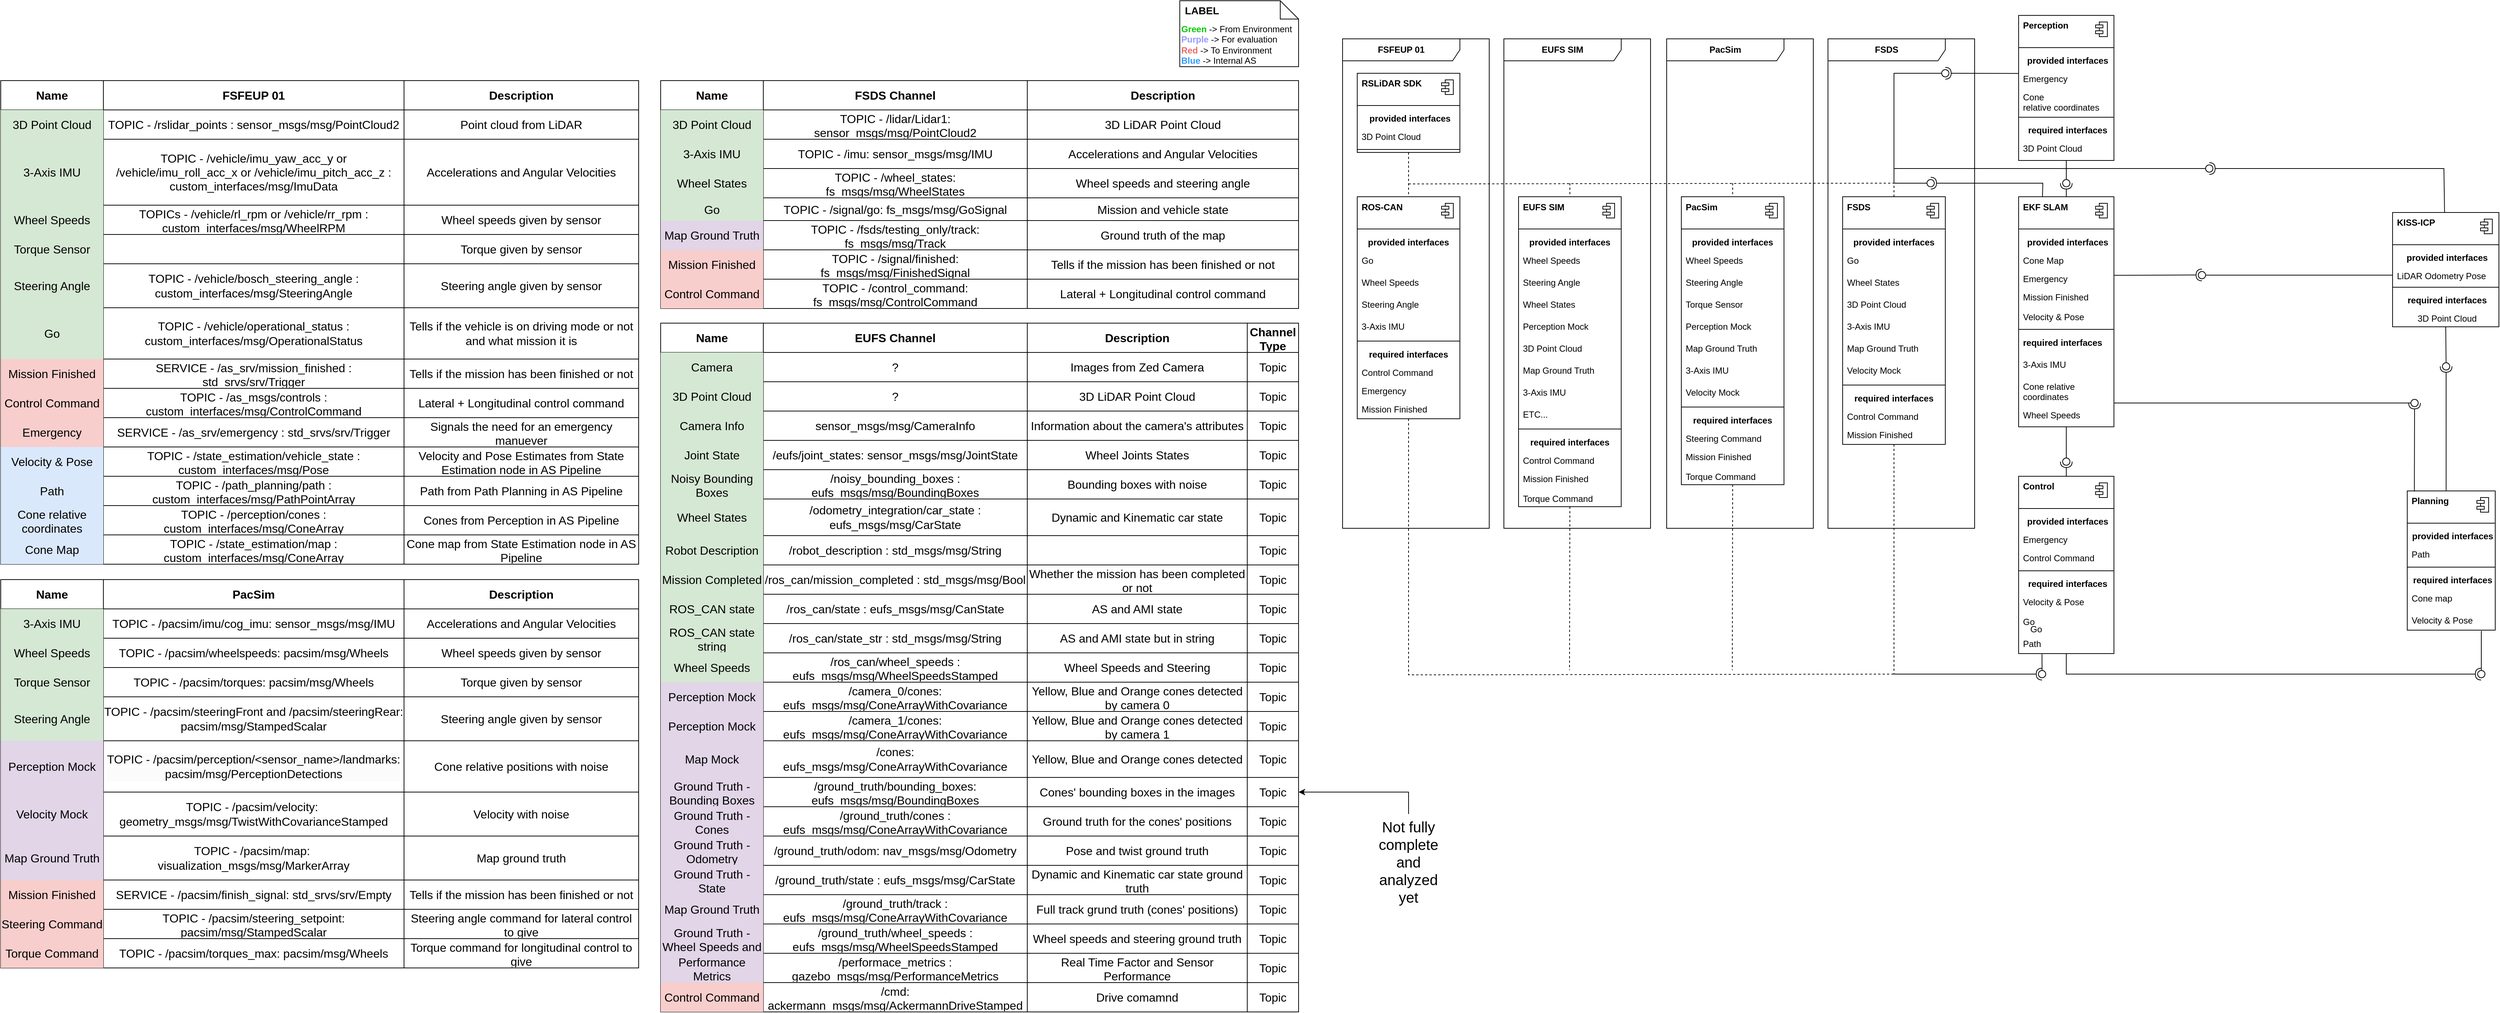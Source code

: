 <mxfile version="24.3.1" type="github" pages="3">
  <diagram id="MqTzfQ6ZBjLNwtowCZSs" name="Deployment Diagram">
    <mxGraphModel dx="5901" dy="953" grid="1" gridSize="10" guides="1" tooltips="1" connect="1" arrows="1" fold="1" page="1" pageScale="1" pageWidth="827" pageHeight="1169" math="0" shadow="0">
      <root>
        <mxCell id="0" />
        <mxCell id="1" parent="0" />
        <mxCell id="9ud7PtHcqyMA9MNOEAAO-7" style="edgeStyle=orthogonalEdgeStyle;rounded=0;orthogonalLoop=1;jettySize=auto;html=1;exitX=0.5;exitY=1;exitDx=0;exitDy=0;endArrow=none;endFill=0;" parent="1" edge="1">
          <mxGeometry relative="1" as="geometry">
            <mxPoint x="480" y="690" as="targetPoint" />
          </mxGeometry>
        </mxCell>
        <mxCell id="9ud7PtHcqyMA9MNOEAAO-8" style="edgeStyle=orthogonalEdgeStyle;rounded=0;orthogonalLoop=1;jettySize=auto;html=1;exitX=0.5;exitY=1;exitDx=0;exitDy=0;endArrow=none;endFill=0;" parent="1" edge="1">
          <mxGeometry relative="1" as="geometry">
            <mxPoint x="705" y="690" as="targetPoint" />
          </mxGeometry>
        </mxCell>
        <mxCell id="9ud7PtHcqyMA9MNOEAAO-13" value="" style="fontStyle=1;align=center;verticalAlign=top;childLayout=stackLayout;horizontal=1;horizontalStack=0;resizeParent=1;resizeParentMax=0;resizeLast=0;marginBottom=0;" parent="1" vertex="1">
          <mxGeometry x="682" y="319" width="145" height="156" as="geometry" />
        </mxCell>
        <mxCell id="9ud7PtHcqyMA9MNOEAAO-14" value="&lt;b&gt;KISS-ICP&lt;/b&gt;" style="html=1;align=left;spacingLeft=4;verticalAlign=top;strokeColor=none;fillColor=none;whiteSpace=wrap;" parent="9ud7PtHcqyMA9MNOEAAO-13" vertex="1">
          <mxGeometry width="145" height="40" as="geometry" />
        </mxCell>
        <mxCell id="9ud7PtHcqyMA9MNOEAAO-15" value="" style="shape=module;jettyWidth=10;jettyHeight=4;" parent="9ud7PtHcqyMA9MNOEAAO-14" vertex="1">
          <mxGeometry x="1" width="16" height="20" relative="1" as="geometry">
            <mxPoint x="-25" y="9" as="offset" />
          </mxGeometry>
        </mxCell>
        <mxCell id="9ud7PtHcqyMA9MNOEAAO-16" value="" style="line;strokeWidth=1;fillColor=none;align=left;verticalAlign=middle;spacingTop=-1;spacingLeft=3;spacingRight=3;rotatable=0;labelPosition=right;points=[];portConstraint=eastwest;" parent="9ud7PtHcqyMA9MNOEAAO-13" vertex="1">
          <mxGeometry y="40" width="145" height="8" as="geometry" />
        </mxCell>
        <mxCell id="9ud7PtHcqyMA9MNOEAAO-17" value="&lt;b style=&quot;&quot;&gt;provided interfaces&lt;/b&gt;" style="html=1;align=center;spacingLeft=4;verticalAlign=top;strokeColor=none;fillColor=none;whiteSpace=wrap;" parent="9ud7PtHcqyMA9MNOEAAO-13" vertex="1">
          <mxGeometry y="48" width="145" height="25" as="geometry" />
        </mxCell>
        <mxCell id="9ud7PtHcqyMA9MNOEAAO-18" value="LiDAR Odometry Pose" style="html=1;align=left;spacingLeft=4;verticalAlign=top;strokeColor=none;fillColor=none;whiteSpace=wrap;" parent="9ud7PtHcqyMA9MNOEAAO-13" vertex="1">
          <mxGeometry y="73" width="145" height="25" as="geometry" />
        </mxCell>
        <mxCell id="9ud7PtHcqyMA9MNOEAAO-19" value="" style="line;strokeWidth=1;fillColor=none;align=left;verticalAlign=middle;spacingTop=-1;spacingLeft=3;spacingRight=3;rotatable=0;labelPosition=right;points=[];portConstraint=eastwest;" parent="9ud7PtHcqyMA9MNOEAAO-13" vertex="1">
          <mxGeometry y="98" width="145" height="8" as="geometry" />
        </mxCell>
        <mxCell id="9ud7PtHcqyMA9MNOEAAO-20" value="&lt;b style=&quot;&quot;&gt;required interfaces&lt;/b&gt;" style="html=1;align=center;spacingLeft=4;verticalAlign=top;strokeColor=none;fillColor=none;whiteSpace=wrap;" parent="9ud7PtHcqyMA9MNOEAAO-13" vertex="1">
          <mxGeometry y="106" width="145" height="25" as="geometry" />
        </mxCell>
        <mxCell id="9ud7PtHcqyMA9MNOEAAO-21" value="3D Point Cloud" style="html=1;align=center;spacingLeft=4;verticalAlign=top;strokeColor=none;fillColor=none;whiteSpace=wrap;" parent="9ud7PtHcqyMA9MNOEAAO-13" vertex="1">
          <mxGeometry y="131" width="145" height="25" as="geometry" />
        </mxCell>
        <mxCell id="9ud7PtHcqyMA9MNOEAAO-32" value="" style="fontStyle=1;align=center;verticalAlign=top;childLayout=stackLayout;horizontal=1;horizontalStack=0;resizeParent=1;resizeParentMax=0;resizeLast=0;marginBottom=0;" parent="1" vertex="1">
          <mxGeometry x="172" y="297.5" width="130" height="314" as="geometry" />
        </mxCell>
        <mxCell id="9ud7PtHcqyMA9MNOEAAO-33" value="&lt;b&gt;EKF SLAM&lt;/b&gt;" style="html=1;align=left;spacingLeft=4;verticalAlign=top;strokeColor=none;fillColor=none;whiteSpace=wrap;" parent="9ud7PtHcqyMA9MNOEAAO-32" vertex="1">
          <mxGeometry width="130" height="40" as="geometry" />
        </mxCell>
        <mxCell id="9ud7PtHcqyMA9MNOEAAO-34" value="" style="shape=module;jettyWidth=10;jettyHeight=4;" parent="9ud7PtHcqyMA9MNOEAAO-33" vertex="1">
          <mxGeometry x="1" width="16" height="20" relative="1" as="geometry">
            <mxPoint x="-25" y="9" as="offset" />
          </mxGeometry>
        </mxCell>
        <mxCell id="9ud7PtHcqyMA9MNOEAAO-35" value="" style="line;strokeWidth=1;fillColor=none;align=left;verticalAlign=middle;spacingTop=-1;spacingLeft=3;spacingRight=3;rotatable=0;labelPosition=right;points=[];portConstraint=eastwest;" parent="9ud7PtHcqyMA9MNOEAAO-32" vertex="1">
          <mxGeometry y="40" width="130" height="8" as="geometry" />
        </mxCell>
        <mxCell id="9ud7PtHcqyMA9MNOEAAO-36" value="&lt;b style=&quot;&quot;&gt;provided interfaces&lt;/b&gt;" style="html=1;align=center;spacingLeft=4;verticalAlign=top;strokeColor=none;fillColor=none;whiteSpace=wrap;" parent="9ud7PtHcqyMA9MNOEAAO-32" vertex="1">
          <mxGeometry y="48" width="130" height="25" as="geometry" />
        </mxCell>
        <mxCell id="9ud7PtHcqyMA9MNOEAAO-37" value="Cone Map" style="html=1;align=left;spacingLeft=4;verticalAlign=top;strokeColor=none;fillColor=none;whiteSpace=wrap;" parent="9ud7PtHcqyMA9MNOEAAO-32" vertex="1">
          <mxGeometry y="73" width="130" height="25" as="geometry" />
        </mxCell>
        <mxCell id="9ud7PtHcqyMA9MNOEAAO-193" value="Emergency" style="html=1;align=left;spacingLeft=4;verticalAlign=top;strokeColor=none;fillColor=none;whiteSpace=wrap;spacingRight=4;fontFamily=Helvetica;fontSize=12;fontColor=default;" parent="9ud7PtHcqyMA9MNOEAAO-32" vertex="1">
          <mxGeometry y="98" width="130" height="25" as="geometry" />
        </mxCell>
        <mxCell id="v09aj6478rrVFZpmlRXY-1" value="Mission Finished" style="html=1;align=left;spacingLeft=4;verticalAlign=top;strokeColor=none;fillColor=none;whiteSpace=wrap;" parent="9ud7PtHcqyMA9MNOEAAO-32" vertex="1">
          <mxGeometry y="123" width="130" height="27" as="geometry" />
        </mxCell>
        <mxCell id="9ud7PtHcqyMA9MNOEAAO-114" value="Velocity &amp;amp; Pose" style="html=1;align=left;spacingLeft=4;verticalAlign=top;strokeColor=none;fillColor=none;whiteSpace=wrap;" parent="9ud7PtHcqyMA9MNOEAAO-32" vertex="1">
          <mxGeometry y="150" width="130" height="27" as="geometry" />
        </mxCell>
        <mxCell id="9ud7PtHcqyMA9MNOEAAO-39" value="" style="line;strokeWidth=1;fillColor=none;align=left;verticalAlign=middle;spacingTop=-1;spacingLeft=3;spacingRight=3;rotatable=0;labelPosition=right;points=[];portConstraint=eastwest;" parent="9ud7PtHcqyMA9MNOEAAO-32" vertex="1">
          <mxGeometry y="177" width="130" height="8" as="geometry" />
        </mxCell>
        <mxCell id="9ud7PtHcqyMA9MNOEAAO-40" value="&lt;b style=&quot;&quot;&gt;required interfaces&lt;/b&gt;" style="html=1;align=left;spacingLeft=4;verticalAlign=top;strokeColor=none;fillColor=none;whiteSpace=wrap;" parent="9ud7PtHcqyMA9MNOEAAO-32" vertex="1">
          <mxGeometry y="185" width="130" height="30" as="geometry" />
        </mxCell>
        <mxCell id="9ud7PtHcqyMA9MNOEAAO-42" value="3-Axis IMU" style="html=1;align=left;spacingLeft=4;verticalAlign=top;strokeColor=none;fillColor=none;whiteSpace=wrap;" parent="9ud7PtHcqyMA9MNOEAAO-32" vertex="1">
          <mxGeometry y="215" width="130" height="30" as="geometry" />
        </mxCell>
        <mxCell id="9ud7PtHcqyMA9MNOEAAO-43" value="Cone relative coordinates" style="html=1;align=left;spacingLeft=4;verticalAlign=top;strokeColor=none;fillColor=none;whiteSpace=wrap;" parent="9ud7PtHcqyMA9MNOEAAO-32" vertex="1">
          <mxGeometry y="245" width="130" height="39" as="geometry" />
        </mxCell>
        <mxCell id="9ud7PtHcqyMA9MNOEAAO-158" value="Wheel Speeds" style="html=1;align=left;spacingLeft=4;verticalAlign=top;strokeColor=none;fillColor=none;whiteSpace=wrap;" parent="9ud7PtHcqyMA9MNOEAAO-32" vertex="1">
          <mxGeometry y="284" width="130" height="30" as="geometry" />
        </mxCell>
        <mxCell id="9ud7PtHcqyMA9MNOEAAO-44" value="" style="rounded=0;orthogonalLoop=1;jettySize=auto;html=1;endArrow=halfCircle;endFill=0;endSize=6;strokeWidth=1;sketch=0;exitX=1;exitY=0.5;exitDx=0;exitDy=0;" parent="1" edge="1">
          <mxGeometry relative="1" as="geometry">
            <mxPoint x="302" y="404.75" as="sourcePoint" />
            <mxPoint x="422" y="404.25" as="targetPoint" />
          </mxGeometry>
        </mxCell>
        <mxCell id="9ud7PtHcqyMA9MNOEAAO-45" value="" style="rounded=0;orthogonalLoop=1;jettySize=auto;html=1;endArrow=oval;endFill=0;sketch=0;sourcePerimeterSpacing=0;targetPerimeterSpacing=0;endSize=10;exitX=0;exitY=0.5;exitDx=0;exitDy=0;" parent="1" source="9ud7PtHcqyMA9MNOEAAO-18" target="9ud7PtHcqyMA9MNOEAAO-46" edge="1">
          <mxGeometry relative="1" as="geometry">
            <mxPoint x="429" y="404" as="sourcePoint" />
          </mxGeometry>
        </mxCell>
        <mxCell id="9ud7PtHcqyMA9MNOEAAO-46" value="" style="ellipse;whiteSpace=wrap;html=1;align=center;aspect=fixed;fillColor=none;strokeColor=none;resizable=0;perimeter=centerPerimeter;rotatable=0;allowArrows=0;points=[];outlineConnect=1;" parent="1" vertex="1">
          <mxGeometry x="417" y="399.5" width="10" height="10" as="geometry" />
        </mxCell>
        <mxCell id="9ud7PtHcqyMA9MNOEAAO-52" value="" style="ellipse;whiteSpace=wrap;html=1;align=center;aspect=fixed;fillColor=none;strokeColor=none;resizable=0;perimeter=centerPerimeter;rotatable=0;allowArrows=0;points=[];outlineConnect=1;" parent="1" vertex="1">
          <mxGeometry x="592" y="233" width="10" height="10" as="geometry" />
        </mxCell>
        <mxCell id="9ud7PtHcqyMA9MNOEAAO-64" value="" style="fontStyle=1;align=center;verticalAlign=top;childLayout=stackLayout;horizontal=1;horizontalStack=0;resizeParent=1;resizeParentMax=0;resizeLast=0;marginBottom=0;spacingLeft=4;spacingRight=4;fontFamily=Helvetica;fontSize=12;fontColor=default;fillColor=none;gradientColor=none;html=1;" parent="1" vertex="1">
          <mxGeometry x="-68" y="297.5" width="140" height="338" as="geometry" />
        </mxCell>
        <mxCell id="9ud7PtHcqyMA9MNOEAAO-65" value="FSDS" style="html=1;align=left;spacingLeft=4;verticalAlign=top;strokeColor=none;fillColor=none;whiteSpace=wrap;spacingRight=4;fontFamily=Helvetica;fontSize=12;fontColor=default;fontStyle=1" parent="9ud7PtHcqyMA9MNOEAAO-64" vertex="1">
          <mxGeometry width="140" height="40" as="geometry" />
        </mxCell>
        <mxCell id="9ud7PtHcqyMA9MNOEAAO-66" value="" style="shape=module;jettyWidth=10;jettyHeight=4;align=left;verticalAlign=top;spacingLeft=4;spacingRight=4;fontFamily=Helvetica;fontSize=12;fontColor=default;fillColor=none;gradientColor=none;html=1;" parent="9ud7PtHcqyMA9MNOEAAO-65" vertex="1">
          <mxGeometry x="1" width="16" height="20" relative="1" as="geometry">
            <mxPoint x="-25" y="9" as="offset" />
          </mxGeometry>
        </mxCell>
        <mxCell id="9ud7PtHcqyMA9MNOEAAO-67" value="" style="line;strokeWidth=1;fillColor=none;align=left;verticalAlign=middle;spacingTop=-1;spacingLeft=3;spacingRight=3;rotatable=0;labelPosition=right;points=[];portConstraint=eastwest;fontFamily=Helvetica;fontSize=12;fontColor=default;html=1;" parent="9ud7PtHcqyMA9MNOEAAO-64" vertex="1">
          <mxGeometry y="40" width="140" height="8" as="geometry" />
        </mxCell>
        <mxCell id="9ud7PtHcqyMA9MNOEAAO-68" value="provided interfaces" style="html=1;align=center;spacingLeft=4;verticalAlign=top;strokeColor=none;fillColor=none;whiteSpace=wrap;spacingRight=4;fontFamily=Helvetica;fontSize=12;fontColor=default;fontStyle=1" parent="9ud7PtHcqyMA9MNOEAAO-64" vertex="1">
          <mxGeometry y="48" width="140" height="25" as="geometry" />
        </mxCell>
        <mxCell id="9ud7PtHcqyMA9MNOEAAO-74" value="Go" style="html=1;align=left;spacingLeft=4;verticalAlign=top;strokeColor=none;fillColor=none;whiteSpace=wrap;spacingRight=4;fontFamily=Helvetica;fontSize=12;fontColor=default;" parent="9ud7PtHcqyMA9MNOEAAO-64" vertex="1">
          <mxGeometry y="73" width="140" height="30" as="geometry" />
        </mxCell>
        <mxCell id="9ud7PtHcqyMA9MNOEAAO-75" value="Wheel States" style="html=1;align=left;spacingLeft=4;verticalAlign=top;strokeColor=none;fillColor=none;whiteSpace=wrap;spacingRight=4;fontFamily=Helvetica;fontSize=12;fontColor=default;" parent="9ud7PtHcqyMA9MNOEAAO-64" vertex="1">
          <mxGeometry y="103" width="140" height="30" as="geometry" />
        </mxCell>
        <mxCell id="v09aj6478rrVFZpmlRXY-83" value="3D Point Cloud" style="html=1;align=left;spacingLeft=4;verticalAlign=top;strokeColor=none;fillColor=none;whiteSpace=wrap;spacingRight=4;fontFamily=Helvetica;fontSize=12;fontColor=default;" parent="9ud7PtHcqyMA9MNOEAAO-64" vertex="1">
          <mxGeometry y="133" width="140" height="30" as="geometry" />
        </mxCell>
        <mxCell id="9ud7PtHcqyMA9MNOEAAO-76" value="3-Axis IMU" style="html=1;align=left;spacingLeft=4;verticalAlign=top;strokeColor=none;fillColor=none;whiteSpace=wrap;spacingRight=4;fontFamily=Helvetica;fontSize=12;fontColor=default;" parent="9ud7PtHcqyMA9MNOEAAO-64" vertex="1">
          <mxGeometry y="163" width="140" height="30" as="geometry" />
        </mxCell>
        <mxCell id="Et2ODIee6By0h7vDvQb4-161" value="Map Ground Truth" style="html=1;align=left;spacingLeft=4;verticalAlign=top;strokeColor=none;fillColor=none;whiteSpace=wrap;spacingRight=4;fontFamily=Helvetica;fontSize=12;fontColor=default;" parent="9ud7PtHcqyMA9MNOEAAO-64" vertex="1">
          <mxGeometry y="193" width="140" height="30" as="geometry" />
        </mxCell>
        <mxCell id="Et2ODIee6By0h7vDvQb4-162" value="Velocity Mock" style="html=1;align=left;spacingLeft=4;verticalAlign=top;strokeColor=none;fillColor=none;whiteSpace=wrap;spacingRight=4;fontFamily=Helvetica;fontSize=12;fontColor=default;" parent="9ud7PtHcqyMA9MNOEAAO-64" vertex="1">
          <mxGeometry y="223" width="140" height="30" as="geometry" />
        </mxCell>
        <mxCell id="9ud7PtHcqyMA9MNOEAAO-72" value="" style="line;strokeWidth=1;fillColor=none;align=left;verticalAlign=middle;spacingTop=-1;spacingLeft=3;spacingRight=3;rotatable=0;labelPosition=right;points=[];portConstraint=eastwest;fontFamily=Helvetica;fontSize=12;fontColor=default;html=1;" parent="9ud7PtHcqyMA9MNOEAAO-64" vertex="1">
          <mxGeometry y="253" width="140" height="8" as="geometry" />
        </mxCell>
        <mxCell id="9ud7PtHcqyMA9MNOEAAO-73" value="required interfaces" style="html=1;align=center;spacingLeft=4;verticalAlign=top;strokeColor=none;fillColor=none;whiteSpace=wrap;spacingRight=4;fontFamily=Helvetica;fontSize=12;fontColor=default;fontStyle=1" parent="9ud7PtHcqyMA9MNOEAAO-64" vertex="1">
          <mxGeometry y="261" width="140" height="25" as="geometry" />
        </mxCell>
        <mxCell id="9ud7PtHcqyMA9MNOEAAO-70" value="Control Command" style="html=1;align=left;spacingLeft=4;verticalAlign=top;strokeColor=none;fillColor=none;whiteSpace=wrap;spacingRight=4;fontFamily=Helvetica;fontSize=12;fontColor=default;" parent="9ud7PtHcqyMA9MNOEAAO-64" vertex="1">
          <mxGeometry y="286" width="140" height="25" as="geometry" />
        </mxCell>
        <mxCell id="v09aj6478rrVFZpmlRXY-20" value="Mission Finished" style="html=1;align=left;spacingLeft=4;verticalAlign=top;strokeColor=none;fillColor=none;whiteSpace=wrap;" parent="9ud7PtHcqyMA9MNOEAAO-64" vertex="1">
          <mxGeometry y="311" width="140" height="27" as="geometry" />
        </mxCell>
        <mxCell id="9ud7PtHcqyMA9MNOEAAO-95" value="" style="rounded=0;orthogonalLoop=1;jettySize=auto;html=1;endArrow=halfCircle;endFill=0;endSize=6;strokeWidth=1;sketch=0;exitX=0.489;exitY=0.007;exitDx=0;exitDy=0;exitPerimeter=0;" parent="1" source="9ud7PtHcqyMA9MNOEAAO-14" edge="1">
          <mxGeometry relative="1" as="geometry">
            <mxPoint x="751.98" y="319.0" as="sourcePoint" />
            <mxPoint x="432" y="259" as="targetPoint" />
            <Array as="points">
              <mxPoint x="752" y="259" />
            </Array>
          </mxGeometry>
        </mxCell>
        <mxCell id="9ud7PtHcqyMA9MNOEAAO-96" value="" style="rounded=0;orthogonalLoop=1;jettySize=auto;html=1;endArrow=oval;endFill=0;sketch=0;sourcePerimeterSpacing=0;targetPerimeterSpacing=0;endSize=10;" parent="1" edge="1">
          <mxGeometry relative="1" as="geometry">
            <mxPoint x="2" y="279" as="sourcePoint" />
            <mxPoint x="432" y="259" as="targetPoint" />
            <Array as="points">
              <mxPoint x="2" y="259" />
            </Array>
          </mxGeometry>
        </mxCell>
        <mxCell id="9ud7PtHcqyMA9MNOEAAO-97" value="" style="fontStyle=1;align=center;verticalAlign=top;childLayout=stackLayout;horizontal=1;horizontalStack=0;resizeParent=1;resizeParentMax=0;resizeLast=0;marginBottom=0;" parent="1" vertex="1">
          <mxGeometry x="702" y="699" width="120" height="190" as="geometry" />
        </mxCell>
        <mxCell id="9ud7PtHcqyMA9MNOEAAO-98" value="&lt;b&gt;Planning&lt;/b&gt;" style="html=1;align=left;spacingLeft=4;verticalAlign=top;strokeColor=none;fillColor=none;whiteSpace=wrap;" parent="9ud7PtHcqyMA9MNOEAAO-97" vertex="1">
          <mxGeometry width="120" height="40" as="geometry" />
        </mxCell>
        <mxCell id="9ud7PtHcqyMA9MNOEAAO-99" value="" style="shape=module;jettyWidth=10;jettyHeight=4;" parent="9ud7PtHcqyMA9MNOEAAO-98" vertex="1">
          <mxGeometry x="1" width="16" height="20" relative="1" as="geometry">
            <mxPoint x="-25" y="9" as="offset" />
          </mxGeometry>
        </mxCell>
        <mxCell id="9ud7PtHcqyMA9MNOEAAO-100" value="" style="line;strokeWidth=1;fillColor=none;align=left;verticalAlign=middle;spacingTop=-1;spacingLeft=3;spacingRight=3;rotatable=0;labelPosition=right;points=[];portConstraint=eastwest;" parent="9ud7PtHcqyMA9MNOEAAO-97" vertex="1">
          <mxGeometry y="40" width="120" height="8" as="geometry" />
        </mxCell>
        <mxCell id="9ud7PtHcqyMA9MNOEAAO-101" value="&lt;b style=&quot;&quot;&gt;provided interfaces&lt;/b&gt;" style="html=1;align=center;spacingLeft=4;verticalAlign=top;strokeColor=none;fillColor=none;whiteSpace=wrap;" parent="9ud7PtHcqyMA9MNOEAAO-97" vertex="1">
          <mxGeometry y="48" width="120" height="25" as="geometry" />
        </mxCell>
        <mxCell id="9ud7PtHcqyMA9MNOEAAO-102" value="Path" style="html=1;align=left;spacingLeft=4;verticalAlign=top;strokeColor=none;fillColor=none;whiteSpace=wrap;" parent="9ud7PtHcqyMA9MNOEAAO-97" vertex="1">
          <mxGeometry y="73" width="120" height="27" as="geometry" />
        </mxCell>
        <mxCell id="9ud7PtHcqyMA9MNOEAAO-103" value="" style="line;strokeWidth=1;fillColor=none;align=left;verticalAlign=middle;spacingTop=-1;spacingLeft=3;spacingRight=3;rotatable=0;labelPosition=right;points=[];portConstraint=eastwest;" parent="9ud7PtHcqyMA9MNOEAAO-97" vertex="1">
          <mxGeometry y="100" width="120" height="8" as="geometry" />
        </mxCell>
        <mxCell id="9ud7PtHcqyMA9MNOEAAO-104" value="&lt;b style=&quot;&quot;&gt;required interfaces&lt;/b&gt;" style="html=1;align=center;spacingLeft=4;verticalAlign=top;strokeColor=none;fillColor=none;whiteSpace=wrap;" parent="9ud7PtHcqyMA9MNOEAAO-97" vertex="1">
          <mxGeometry y="108" width="120" height="25" as="geometry" />
        </mxCell>
        <mxCell id="9ud7PtHcqyMA9MNOEAAO-105" value="Cone map" style="html=1;align=left;spacingLeft=4;verticalAlign=top;strokeColor=none;fillColor=none;whiteSpace=wrap;" parent="9ud7PtHcqyMA9MNOEAAO-97" vertex="1">
          <mxGeometry y="133" width="120" height="30" as="geometry" />
        </mxCell>
        <mxCell id="ZddIZFG03ED6TQVnAzpK-49" value="Velocity &amp;amp; Pose" style="html=1;align=left;spacingLeft=4;verticalAlign=top;strokeColor=none;fillColor=none;whiteSpace=wrap;" vertex="1" parent="9ud7PtHcqyMA9MNOEAAO-97">
          <mxGeometry y="163" width="120" height="27" as="geometry" />
        </mxCell>
        <mxCell id="9ud7PtHcqyMA9MNOEAAO-106" value="" style="fontStyle=1;align=center;verticalAlign=top;childLayout=stackLayout;horizontal=1;horizontalStack=0;resizeParent=1;resizeParentMax=0;resizeLast=0;marginBottom=0;" parent="1" vertex="1">
          <mxGeometry x="172" y="679" width="130" height="242" as="geometry" />
        </mxCell>
        <mxCell id="9ud7PtHcqyMA9MNOEAAO-107" value="&lt;b&gt;Control&lt;br&gt;&lt;/b&gt;" style="html=1;align=left;spacingLeft=4;verticalAlign=top;strokeColor=none;fillColor=none;whiteSpace=wrap;" parent="9ud7PtHcqyMA9MNOEAAO-106" vertex="1">
          <mxGeometry width="130" height="40" as="geometry" />
        </mxCell>
        <mxCell id="9ud7PtHcqyMA9MNOEAAO-108" value="" style="shape=module;jettyWidth=10;jettyHeight=4;" parent="9ud7PtHcqyMA9MNOEAAO-107" vertex="1">
          <mxGeometry x="1" width="16" height="20" relative="1" as="geometry">
            <mxPoint x="-25" y="9" as="offset" />
          </mxGeometry>
        </mxCell>
        <mxCell id="9ud7PtHcqyMA9MNOEAAO-109" value="" style="line;strokeWidth=1;fillColor=none;align=left;verticalAlign=middle;spacingTop=-1;spacingLeft=3;spacingRight=3;rotatable=0;labelPosition=right;points=[];portConstraint=eastwest;" parent="9ud7PtHcqyMA9MNOEAAO-106" vertex="1">
          <mxGeometry y="40" width="130" height="8" as="geometry" />
        </mxCell>
        <mxCell id="9ud7PtHcqyMA9MNOEAAO-110" value="&lt;b style=&quot;&quot;&gt;provided interfaces&lt;/b&gt;" style="html=1;align=center;spacingLeft=4;verticalAlign=top;strokeColor=none;fillColor=none;whiteSpace=wrap;" parent="9ud7PtHcqyMA9MNOEAAO-106" vertex="1">
          <mxGeometry y="48" width="130" height="25" as="geometry" />
        </mxCell>
        <mxCell id="9ud7PtHcqyMA9MNOEAAO-195" value="Emergency" style="html=1;align=left;spacingLeft=4;verticalAlign=top;strokeColor=none;fillColor=none;whiteSpace=wrap;spacingRight=4;fontFamily=Helvetica;fontSize=12;fontColor=default;" parent="9ud7PtHcqyMA9MNOEAAO-106" vertex="1">
          <mxGeometry y="73" width="130" height="25" as="geometry" />
        </mxCell>
        <mxCell id="9ud7PtHcqyMA9MNOEAAO-111" value="Control Command" style="html=1;align=left;spacingLeft=4;verticalAlign=top;strokeColor=none;fillColor=none;whiteSpace=wrap;" parent="9ud7PtHcqyMA9MNOEAAO-106" vertex="1">
          <mxGeometry y="98" width="130" height="27" as="geometry" />
        </mxCell>
        <mxCell id="9ud7PtHcqyMA9MNOEAAO-112" value="" style="line;strokeWidth=1;fillColor=none;align=left;verticalAlign=middle;spacingTop=-1;spacingLeft=3;spacingRight=3;rotatable=0;labelPosition=right;points=[];portConstraint=eastwest;" parent="9ud7PtHcqyMA9MNOEAAO-106" vertex="1">
          <mxGeometry y="125" width="130" height="8" as="geometry" />
        </mxCell>
        <mxCell id="9ud7PtHcqyMA9MNOEAAO-113" value="&lt;b style=&quot;&quot;&gt;required interfaces&lt;/b&gt;" style="html=1;align=center;spacingLeft=4;verticalAlign=top;strokeColor=none;fillColor=none;whiteSpace=wrap;" parent="9ud7PtHcqyMA9MNOEAAO-106" vertex="1">
          <mxGeometry y="133" width="130" height="25" as="geometry" />
        </mxCell>
        <mxCell id="rP3ILw7ncX2r4K9jjdeX-32" value="Velocity &amp;amp; Pose" style="html=1;align=left;spacingLeft=4;verticalAlign=top;strokeColor=none;fillColor=none;whiteSpace=wrap;" parent="9ud7PtHcqyMA9MNOEAAO-106" vertex="1">
          <mxGeometry y="158" width="130" height="27" as="geometry" />
        </mxCell>
        <mxCell id="v09aj6478rrVFZpmlRXY-123" value="Go" style="html=1;align=left;spacingLeft=4;verticalAlign=top;strokeColor=none;fillColor=none;whiteSpace=wrap;spacingRight=4;fontFamily=Helvetica;fontSize=12;fontColor=default;" parent="9ud7PtHcqyMA9MNOEAAO-106" vertex="1">
          <mxGeometry y="185" width="130" height="30" as="geometry" />
        </mxCell>
        <mxCell id="9ud7PtHcqyMA9MNOEAAO-144" value="Path" style="html=1;align=left;spacingLeft=4;verticalAlign=top;strokeColor=none;fillColor=none;whiteSpace=wrap;" parent="9ud7PtHcqyMA9MNOEAAO-106" vertex="1">
          <mxGeometry y="215" width="130" height="27" as="geometry" />
        </mxCell>
        <mxCell id="9ud7PtHcqyMA9MNOEAAO-126" value="" style="fontStyle=1;align=center;verticalAlign=top;childLayout=stackLayout;horizontal=1;horizontalStack=0;resizeParent=1;resizeParentMax=0;resizeLast=0;marginBottom=0;" parent="1" vertex="1">
          <mxGeometry x="172" y="50" width="130" height="198" as="geometry" />
        </mxCell>
        <mxCell id="9ud7PtHcqyMA9MNOEAAO-127" value="&lt;b&gt;Perception&lt;/b&gt;" style="html=1;align=left;spacingLeft=4;verticalAlign=top;strokeColor=none;fillColor=none;whiteSpace=wrap;" parent="9ud7PtHcqyMA9MNOEAAO-126" vertex="1">
          <mxGeometry width="130" height="40" as="geometry" />
        </mxCell>
        <mxCell id="9ud7PtHcqyMA9MNOEAAO-128" value="" style="shape=module;jettyWidth=10;jettyHeight=4;" parent="9ud7PtHcqyMA9MNOEAAO-127" vertex="1">
          <mxGeometry x="1" width="16" height="20" relative="1" as="geometry">
            <mxPoint x="-25" y="9" as="offset" />
          </mxGeometry>
        </mxCell>
        <mxCell id="9ud7PtHcqyMA9MNOEAAO-129" value="" style="line;strokeWidth=1;fillColor=none;align=left;verticalAlign=middle;spacingTop=-1;spacingLeft=3;spacingRight=3;rotatable=0;labelPosition=right;points=[];portConstraint=eastwest;" parent="9ud7PtHcqyMA9MNOEAAO-126" vertex="1">
          <mxGeometry y="40" width="130" height="8" as="geometry" />
        </mxCell>
        <mxCell id="9ud7PtHcqyMA9MNOEAAO-130" value="&lt;b style=&quot;&quot;&gt;provided interfaces&lt;/b&gt;" style="html=1;align=center;spacingLeft=4;verticalAlign=top;strokeColor=none;fillColor=none;whiteSpace=wrap;" parent="9ud7PtHcqyMA9MNOEAAO-126" vertex="1">
          <mxGeometry y="48" width="130" height="25" as="geometry" />
        </mxCell>
        <mxCell id="9ud7PtHcqyMA9MNOEAAO-196" value="Emergency" style="html=1;align=left;spacingLeft=4;verticalAlign=top;strokeColor=none;fillColor=none;whiteSpace=wrap;spacingRight=4;fontFamily=Helvetica;fontSize=12;fontColor=default;" parent="9ud7PtHcqyMA9MNOEAAO-126" vertex="1">
          <mxGeometry y="73" width="130" height="25" as="geometry" />
        </mxCell>
        <mxCell id="9ud7PtHcqyMA9MNOEAAO-131" value="Cone relative&amp;nbsp;&lt;span style=&quot;background-color: initial;&quot;&gt;coordinates&lt;/span&gt;" style="html=1;align=left;spacingLeft=4;verticalAlign=top;strokeColor=none;fillColor=none;whiteSpace=wrap;" parent="9ud7PtHcqyMA9MNOEAAO-126" vertex="1">
          <mxGeometry y="98" width="130" height="37" as="geometry" />
        </mxCell>
        <mxCell id="9ud7PtHcqyMA9MNOEAAO-132" value="" style="line;strokeWidth=1;fillColor=none;align=left;verticalAlign=middle;spacingTop=-1;spacingLeft=3;spacingRight=3;rotatable=0;labelPosition=right;points=[];portConstraint=eastwest;" parent="9ud7PtHcqyMA9MNOEAAO-126" vertex="1">
          <mxGeometry y="135" width="130" height="8" as="geometry" />
        </mxCell>
        <mxCell id="9ud7PtHcqyMA9MNOEAAO-133" value="&lt;b style=&quot;&quot;&gt;required interfaces&lt;/b&gt;" style="html=1;align=center;spacingLeft=4;verticalAlign=top;strokeColor=none;fillColor=none;whiteSpace=wrap;" parent="9ud7PtHcqyMA9MNOEAAO-126" vertex="1">
          <mxGeometry y="143" width="130" height="25" as="geometry" />
        </mxCell>
        <mxCell id="9ud7PtHcqyMA9MNOEAAO-134" value="3D Point Cloud" style="html=1;align=left;spacingLeft=4;verticalAlign=top;strokeColor=none;fillColor=none;whiteSpace=wrap;" parent="9ud7PtHcqyMA9MNOEAAO-126" vertex="1">
          <mxGeometry y="168" width="130" height="30" as="geometry" />
        </mxCell>
        <mxCell id="9ud7PtHcqyMA9MNOEAAO-150" value="" style="rounded=0;orthogonalLoop=1;jettySize=auto;html=1;endArrow=halfCircle;endFill=0;endSize=6;strokeWidth=1;sketch=0;exitX=0;exitY=0.25;exitDx=0;exitDy=0;" parent="1" source="9ud7PtHcqyMA9MNOEAAO-196" edge="1">
          <mxGeometry relative="1" as="geometry">
            <mxPoint x="302" y="129" as="sourcePoint" />
            <mxPoint x="72" y="129" as="targetPoint" />
          </mxGeometry>
        </mxCell>
        <mxCell id="9ud7PtHcqyMA9MNOEAAO-151" value="" style="rounded=0;orthogonalLoop=1;jettySize=auto;html=1;endArrow=oval;endFill=0;sketch=0;sourcePerimeterSpacing=0;targetPerimeterSpacing=0;endSize=10;" parent="1" edge="1">
          <mxGeometry relative="1" as="geometry">
            <mxPoint x="2" y="279" as="sourcePoint" />
            <mxPoint x="72" y="129" as="targetPoint" />
            <Array as="points">
              <mxPoint x="2" y="129" />
            </Array>
          </mxGeometry>
        </mxCell>
        <mxCell id="9ud7PtHcqyMA9MNOEAAO-152" value="" style="rounded=0;orthogonalLoop=1;jettySize=auto;html=1;endArrow=halfCircle;endFill=0;endSize=6;strokeWidth=1;sketch=0;exitX=0.5;exitY=0;exitDx=0;exitDy=0;" parent="1" source="9ud7PtHcqyMA9MNOEAAO-33" edge="1">
          <mxGeometry relative="1" as="geometry">
            <mxPoint x="122" y="279" as="sourcePoint" />
            <mxPoint x="237" y="279" as="targetPoint" />
          </mxGeometry>
        </mxCell>
        <mxCell id="9ud7PtHcqyMA9MNOEAAO-153" value="" style="rounded=0;orthogonalLoop=1;jettySize=auto;html=1;endArrow=oval;endFill=0;sketch=0;sourcePerimeterSpacing=0;targetPerimeterSpacing=0;endSize=10;exitX=0.5;exitY=1;exitDx=0;exitDy=0;" parent="1" source="9ud7PtHcqyMA9MNOEAAO-134" edge="1">
          <mxGeometry relative="1" as="geometry">
            <mxPoint x="502" y="279" as="sourcePoint" />
            <mxPoint x="237" y="279" as="targetPoint" />
          </mxGeometry>
        </mxCell>
        <mxCell id="9ud7PtHcqyMA9MNOEAAO-154" value="" style="rounded=0;orthogonalLoop=1;jettySize=auto;html=1;endArrow=halfCircle;endFill=0;endSize=6;strokeWidth=1;sketch=0;exitX=0.442;exitY=-0.017;exitDx=0;exitDy=0;exitPerimeter=0;" parent="1" source="9ud7PtHcqyMA9MNOEAAO-98" edge="1">
          <mxGeometry relative="1" as="geometry">
            <mxPoint x="755.04" y="619" as="sourcePoint" />
            <mxPoint x="755" y="529" as="targetPoint" />
          </mxGeometry>
        </mxCell>
        <mxCell id="9ud7PtHcqyMA9MNOEAAO-155" value="" style="rounded=0;orthogonalLoop=1;jettySize=auto;html=1;endArrow=oval;endFill=0;sketch=0;sourcePerimeterSpacing=0;targetPerimeterSpacing=0;endSize=10;exitX=0.5;exitY=1;exitDx=0;exitDy=0;" parent="1" source="9ud7PtHcqyMA9MNOEAAO-21" edge="1">
          <mxGeometry relative="1" as="geometry">
            <mxPoint x="1022" y="529" as="sourcePoint" />
            <mxPoint x="755" y="529" as="targetPoint" />
          </mxGeometry>
        </mxCell>
        <mxCell id="9ud7PtHcqyMA9MNOEAAO-156" value="" style="rounded=0;orthogonalLoop=1;jettySize=auto;html=1;endArrow=halfCircle;endFill=0;endSize=6;strokeWidth=1;sketch=0;exitX=0.5;exitY=0;exitDx=0;exitDy=0;" parent="1" source="9ud7PtHcqyMA9MNOEAAO-107" edge="1">
          <mxGeometry relative="1" as="geometry">
            <mxPoint x="122" y="669" as="sourcePoint" />
            <mxPoint x="237" y="659" as="targetPoint" />
          </mxGeometry>
        </mxCell>
        <mxCell id="9ud7PtHcqyMA9MNOEAAO-157" value="" style="rounded=0;orthogonalLoop=1;jettySize=auto;html=1;endArrow=oval;endFill=0;sketch=0;sourcePerimeterSpacing=0;targetPerimeterSpacing=0;endSize=10;exitX=0.5;exitY=1;exitDx=0;exitDy=0;" parent="1" source="9ud7PtHcqyMA9MNOEAAO-158" edge="1">
          <mxGeometry relative="1" as="geometry">
            <mxPoint x="237" y="671.5" as="sourcePoint" />
            <mxPoint x="237" y="659" as="targetPoint" />
          </mxGeometry>
        </mxCell>
        <mxCell id="9ud7PtHcqyMA9MNOEAAO-164" value="" style="rounded=0;orthogonalLoop=1;jettySize=auto;html=1;endArrow=halfCircle;endFill=0;endSize=6;strokeWidth=1;sketch=0;exitX=0.081;exitY=0.017;exitDx=0;exitDy=0;exitPerimeter=0;" parent="1" source="9ud7PtHcqyMA9MNOEAAO-98" edge="1">
          <mxGeometry relative="1" as="geometry">
            <mxPoint x="712" y="661" as="sourcePoint" />
            <mxPoint x="712" y="579" as="targetPoint" />
          </mxGeometry>
        </mxCell>
        <mxCell id="9ud7PtHcqyMA9MNOEAAO-165" value="" style="rounded=0;orthogonalLoop=1;jettySize=auto;html=1;endArrow=oval;endFill=0;sketch=0;sourcePerimeterSpacing=0;targetPerimeterSpacing=0;endSize=10;exitX=1;exitY=0.25;exitDx=0;exitDy=0;" parent="1" edge="1">
          <mxGeometry relative="1" as="geometry">
            <mxPoint x="302" y="579" as="sourcePoint" />
            <mxPoint x="712" y="579" as="targetPoint" />
          </mxGeometry>
        </mxCell>
        <mxCell id="9ud7PtHcqyMA9MNOEAAO-170" value="" style="rounded=0;orthogonalLoop=1;jettySize=auto;html=1;endArrow=halfCircle;endFill=0;endSize=6;strokeWidth=1;sketch=0;exitX=0.5;exitY=1;exitDx=0;exitDy=0;" parent="1" source="9ud7PtHcqyMA9MNOEAAO-144" edge="1">
          <mxGeometry relative="1" as="geometry">
            <mxPoint x="542" y="908" as="sourcePoint" />
            <mxPoint x="802.83" y="949" as="targetPoint" />
            <Array as="points">
              <mxPoint x="237" y="949" />
            </Array>
          </mxGeometry>
        </mxCell>
        <mxCell id="9ud7PtHcqyMA9MNOEAAO-171" value="" style="rounded=0;orthogonalLoop=1;jettySize=auto;html=1;endArrow=oval;endFill=0;sketch=0;sourcePerimeterSpacing=0;targetPerimeterSpacing=0;endSize=10;" parent="1" edge="1">
          <mxGeometry relative="1" as="geometry">
            <mxPoint x="803" y="890" as="sourcePoint" />
            <mxPoint x="803" y="949" as="targetPoint" />
          </mxGeometry>
        </mxCell>
        <mxCell id="9ud7PtHcqyMA9MNOEAAO-174" value="" style="rounded=0;orthogonalLoop=1;jettySize=auto;html=1;endArrow=halfCircle;endFill=0;endSize=6;strokeWidth=1;sketch=0;" parent="1" edge="1">
          <mxGeometry relative="1" as="geometry">
            <mxPoint x="2" y="949" as="sourcePoint" />
            <mxPoint x="204" y="949" as="targetPoint" />
            <Array as="points" />
          </mxGeometry>
        </mxCell>
        <mxCell id="9ud7PtHcqyMA9MNOEAAO-175" value="" style="rounded=0;orthogonalLoop=1;jettySize=auto;html=1;endArrow=oval;endFill=0;sketch=0;sourcePerimeterSpacing=0;targetPerimeterSpacing=0;endSize=10;exitX=0.245;exitY=1.029;exitDx=0;exitDy=0;exitPerimeter=0;" parent="1" source="9ud7PtHcqyMA9MNOEAAO-144" edge="1">
          <mxGeometry relative="1" as="geometry">
            <mxPoint x="204" y="919" as="sourcePoint" />
            <mxPoint x="204" y="949" as="targetPoint" />
          </mxGeometry>
        </mxCell>
        <mxCell id="9ud7PtHcqyMA9MNOEAAO-176" value="" style="rounded=0;orthogonalLoop=1;jettySize=auto;html=1;endArrow=halfCircle;endFill=0;endSize=6;strokeWidth=1;sketch=0;exitX=0.25;exitY=0;exitDx=0;exitDy=0;" parent="1" source="9ud7PtHcqyMA9MNOEAAO-33" edge="1">
          <mxGeometry relative="1" as="geometry">
            <mxPoint x="-208" y="192" as="sourcePoint" />
            <mxPoint x="52" y="279" as="targetPoint" />
            <Array as="points">
              <mxPoint x="205" y="279" />
            </Array>
          </mxGeometry>
        </mxCell>
        <mxCell id="9ud7PtHcqyMA9MNOEAAO-177" value="" style="rounded=0;orthogonalLoop=1;jettySize=auto;html=1;endArrow=oval;endFill=0;sketch=0;sourcePerimeterSpacing=0;targetPerimeterSpacing=0;endSize=10;" parent="1" edge="1">
          <mxGeometry relative="1" as="geometry">
            <mxPoint x="2" y="279" as="sourcePoint" />
            <mxPoint x="52" y="279" as="targetPoint" />
            <Array as="points">
              <mxPoint x="2" y="279" />
            </Array>
          </mxGeometry>
        </mxCell>
        <mxCell id="v09aj6478rrVFZpmlRXY-84" value="" style="fontStyle=1;align=center;verticalAlign=top;childLayout=stackLayout;horizontal=1;horizontalStack=0;resizeParent=1;resizeParentMax=0;resizeLast=0;marginBottom=0;" parent="1" vertex="1">
          <mxGeometry x="-730" y="129" width="140" height="108" as="geometry" />
        </mxCell>
        <mxCell id="v09aj6478rrVFZpmlRXY-85" value="&lt;b&gt;RSLiDAR SDK&lt;/b&gt;" style="html=1;align=left;spacingLeft=4;verticalAlign=top;strokeColor=none;fillColor=none;whiteSpace=wrap;" parent="v09aj6478rrVFZpmlRXY-84" vertex="1">
          <mxGeometry width="140" height="40" as="geometry" />
        </mxCell>
        <mxCell id="v09aj6478rrVFZpmlRXY-86" value="" style="shape=module;jettyWidth=10;jettyHeight=4;" parent="v09aj6478rrVFZpmlRXY-85" vertex="1">
          <mxGeometry x="1" width="16" height="20" relative="1" as="geometry">
            <mxPoint x="-25" y="9" as="offset" />
          </mxGeometry>
        </mxCell>
        <mxCell id="v09aj6478rrVFZpmlRXY-87" value="" style="line;strokeWidth=1;fillColor=none;align=left;verticalAlign=middle;spacingTop=-1;spacingLeft=3;spacingRight=3;rotatable=0;labelPosition=right;points=[];portConstraint=eastwest;" parent="v09aj6478rrVFZpmlRXY-84" vertex="1">
          <mxGeometry y="40" width="140" height="8" as="geometry" />
        </mxCell>
        <mxCell id="v09aj6478rrVFZpmlRXY-88" value="&lt;b style=&quot;&quot;&gt;provided interfaces&lt;/b&gt;" style="html=1;align=center;spacingLeft=4;verticalAlign=top;strokeColor=none;fillColor=none;whiteSpace=wrap;" parent="v09aj6478rrVFZpmlRXY-84" vertex="1">
          <mxGeometry y="48" width="140" height="25" as="geometry" />
        </mxCell>
        <mxCell id="v09aj6478rrVFZpmlRXY-89" value="3D Point Cloud" style="html=1;align=left;spacingLeft=4;verticalAlign=top;strokeColor=none;fillColor=none;whiteSpace=wrap;" parent="v09aj6478rrVFZpmlRXY-84" vertex="1">
          <mxGeometry y="73" width="140" height="27" as="geometry" />
        </mxCell>
        <mxCell id="v09aj6478rrVFZpmlRXY-90" value="" style="line;strokeWidth=1;fillColor=none;align=left;verticalAlign=middle;spacingTop=-1;spacingLeft=3;spacingRight=3;rotatable=0;labelPosition=right;points=[];portConstraint=eastwest;" parent="v09aj6478rrVFZpmlRXY-84" vertex="1">
          <mxGeometry y="100" width="140" height="8" as="geometry" />
        </mxCell>
        <mxCell id="v09aj6478rrVFZpmlRXY-94" value="" style="fontStyle=1;align=center;verticalAlign=top;childLayout=stackLayout;horizontal=1;horizontalStack=0;resizeParent=1;resizeParentMax=0;resizeLast=0;marginBottom=0;spacingLeft=4;spacingRight=4;fontFamily=Helvetica;fontSize=12;fontColor=default;fillColor=none;gradientColor=none;html=1;" parent="1" vertex="1">
          <mxGeometry x="-730" y="297.5" width="140" height="303" as="geometry" />
        </mxCell>
        <mxCell id="v09aj6478rrVFZpmlRXY-95" value="ROS-CAN" style="html=1;align=left;spacingLeft=4;verticalAlign=top;strokeColor=none;fillColor=none;whiteSpace=wrap;spacingRight=4;fontFamily=Helvetica;fontSize=12;fontColor=default;fontStyle=1" parent="v09aj6478rrVFZpmlRXY-94" vertex="1">
          <mxGeometry width="140" height="40" as="geometry" />
        </mxCell>
        <mxCell id="v09aj6478rrVFZpmlRXY-96" value="" style="shape=module;jettyWidth=10;jettyHeight=4;align=left;verticalAlign=top;spacingLeft=4;spacingRight=4;fontFamily=Helvetica;fontSize=12;fontColor=default;fillColor=none;gradientColor=none;html=1;" parent="v09aj6478rrVFZpmlRXY-95" vertex="1">
          <mxGeometry x="1" width="16" height="20" relative="1" as="geometry">
            <mxPoint x="-25" y="9" as="offset" />
          </mxGeometry>
        </mxCell>
        <mxCell id="v09aj6478rrVFZpmlRXY-97" value="" style="line;strokeWidth=1;fillColor=none;align=left;verticalAlign=middle;spacingTop=-1;spacingLeft=3;spacingRight=3;rotatable=0;labelPosition=right;points=[];portConstraint=eastwest;fontFamily=Helvetica;fontSize=12;fontColor=default;html=1;" parent="v09aj6478rrVFZpmlRXY-94" vertex="1">
          <mxGeometry y="40" width="140" height="8" as="geometry" />
        </mxCell>
        <mxCell id="v09aj6478rrVFZpmlRXY-98" value="provided interfaces" style="html=1;align=center;spacingLeft=4;verticalAlign=top;strokeColor=none;fillColor=none;whiteSpace=wrap;spacingRight=4;fontFamily=Helvetica;fontSize=12;fontColor=default;fontStyle=1" parent="v09aj6478rrVFZpmlRXY-94" vertex="1">
          <mxGeometry y="48" width="140" height="25" as="geometry" />
        </mxCell>
        <mxCell id="v09aj6478rrVFZpmlRXY-99" value="Go" style="html=1;align=left;spacingLeft=4;verticalAlign=top;strokeColor=none;fillColor=none;whiteSpace=wrap;spacingRight=4;fontFamily=Helvetica;fontSize=12;fontColor=default;" parent="v09aj6478rrVFZpmlRXY-94" vertex="1">
          <mxGeometry y="73" width="140" height="30" as="geometry" />
        </mxCell>
        <mxCell id="v09aj6478rrVFZpmlRXY-100" value="Wheel Speeds" style="html=1;align=left;spacingLeft=4;verticalAlign=top;strokeColor=none;fillColor=none;whiteSpace=wrap;spacingRight=4;fontFamily=Helvetica;fontSize=12;fontColor=default;" parent="v09aj6478rrVFZpmlRXY-94" vertex="1">
          <mxGeometry y="103" width="140" height="30" as="geometry" />
        </mxCell>
        <mxCell id="ZddIZFG03ED6TQVnAzpK-13" value="Steering Angle" style="html=1;align=left;spacingLeft=4;verticalAlign=top;strokeColor=none;fillColor=none;whiteSpace=wrap;spacingRight=4;fontFamily=Helvetica;fontSize=12;fontColor=default;" vertex="1" parent="v09aj6478rrVFZpmlRXY-94">
          <mxGeometry y="133" width="140" height="30" as="geometry" />
        </mxCell>
        <mxCell id="v09aj6478rrVFZpmlRXY-102" value="3-Axis IMU" style="html=1;align=left;spacingLeft=4;verticalAlign=top;strokeColor=none;fillColor=none;whiteSpace=wrap;spacingRight=4;fontFamily=Helvetica;fontSize=12;fontColor=default;" parent="v09aj6478rrVFZpmlRXY-94" vertex="1">
          <mxGeometry y="163" width="140" height="30" as="geometry" />
        </mxCell>
        <mxCell id="v09aj6478rrVFZpmlRXY-105" value="" style="line;strokeWidth=1;fillColor=none;align=left;verticalAlign=middle;spacingTop=-1;spacingLeft=3;spacingRight=3;rotatable=0;labelPosition=right;points=[];portConstraint=eastwest;fontFamily=Helvetica;fontSize=12;fontColor=default;html=1;" parent="v09aj6478rrVFZpmlRXY-94" vertex="1">
          <mxGeometry y="193" width="140" height="8" as="geometry" />
        </mxCell>
        <mxCell id="v09aj6478rrVFZpmlRXY-106" value="required interfaces" style="html=1;align=center;spacingLeft=4;verticalAlign=top;strokeColor=none;fillColor=none;whiteSpace=wrap;spacingRight=4;fontFamily=Helvetica;fontSize=12;fontColor=default;fontStyle=1" parent="v09aj6478rrVFZpmlRXY-94" vertex="1">
          <mxGeometry y="201" width="140" height="25" as="geometry" />
        </mxCell>
        <mxCell id="v09aj6478rrVFZpmlRXY-107" value="Control Command" style="html=1;align=left;spacingLeft=4;verticalAlign=top;strokeColor=none;fillColor=none;whiteSpace=wrap;spacingRight=4;fontFamily=Helvetica;fontSize=12;fontColor=default;" parent="v09aj6478rrVFZpmlRXY-94" vertex="1">
          <mxGeometry y="226" width="140" height="25" as="geometry" />
        </mxCell>
        <mxCell id="v09aj6478rrVFZpmlRXY-108" value="Emergency" style="html=1;align=left;spacingLeft=4;verticalAlign=top;strokeColor=none;fillColor=none;whiteSpace=wrap;spacingRight=4;fontFamily=Helvetica;fontSize=12;fontColor=default;" parent="v09aj6478rrVFZpmlRXY-94" vertex="1">
          <mxGeometry y="251" width="140" height="25" as="geometry" />
        </mxCell>
        <mxCell id="v09aj6478rrVFZpmlRXY-109" value="Mission Finished" style="html=1;align=left;spacingLeft=4;verticalAlign=top;strokeColor=none;fillColor=none;whiteSpace=wrap;" parent="v09aj6478rrVFZpmlRXY-94" vertex="1">
          <mxGeometry y="276" width="140" height="27" as="geometry" />
        </mxCell>
        <mxCell id="v09aj6478rrVFZpmlRXY-114" value="" style="endArrow=none;dashed=1;html=1;rounded=0;exitX=0.5;exitY=0;exitDx=0;exitDy=0;" parent="1" source="9ud7PtHcqyMA9MNOEAAO-65" edge="1">
          <mxGeometry width="50" height="50" relative="1" as="geometry">
            <mxPoint x="-48" y="329" as="sourcePoint" />
            <mxPoint x="2" y="279" as="targetPoint" />
          </mxGeometry>
        </mxCell>
        <mxCell id="v09aj6478rrVFZpmlRXY-115" value="" style="endArrow=none;dashed=1;html=1;rounded=0;" parent="1" edge="1">
          <mxGeometry width="50" height="50" relative="1" as="geometry">
            <mxPoint x="-660" y="280" as="sourcePoint" />
            <mxPoint x="2" y="279" as="targetPoint" />
          </mxGeometry>
        </mxCell>
        <mxCell id="v09aj6478rrVFZpmlRXY-116" value="" style="endArrow=none;dashed=1;html=1;rounded=0;exitX=0.5;exitY=1;exitDx=0;exitDy=0;" parent="1" source="v09aj6478rrVFZpmlRXY-20" edge="1">
          <mxGeometry width="50" height="50" relative="1" as="geometry">
            <mxPoint x="2" y="600.5" as="sourcePoint" />
            <mxPoint x="2" y="949" as="targetPoint" />
          </mxGeometry>
        </mxCell>
        <mxCell id="v09aj6478rrVFZpmlRXY-117" value="" style="endArrow=none;dashed=1;html=1;rounded=0;exitX=0.5;exitY=1;exitDx=0;exitDy=0;" parent="1" source="v09aj6478rrVFZpmlRXY-94" edge="1">
          <mxGeometry width="50" height="50" relative="1" as="geometry">
            <mxPoint x="-218" y="949" as="sourcePoint" />
            <mxPoint x="2" y="949" as="targetPoint" />
            <Array as="points">
              <mxPoint x="-660" y="950" />
            </Array>
          </mxGeometry>
        </mxCell>
        <mxCell id="v09aj6478rrVFZpmlRXY-118" value="" style="endArrow=none;dashed=1;html=1;rounded=0;entryX=0.5;entryY=0;entryDx=0;entryDy=0;" parent="1" target="v09aj6478rrVFZpmlRXY-95" edge="1">
          <mxGeometry width="50" height="50" relative="1" as="geometry">
            <mxPoint x="-660" y="279" as="sourcePoint" />
            <mxPoint x="-430" y="289" as="targetPoint" />
          </mxGeometry>
        </mxCell>
        <mxCell id="v09aj6478rrVFZpmlRXY-119" value="" style="endArrow=none;dashed=1;html=1;rounded=0;exitX=0.5;exitY=1;exitDx=0;exitDy=0;" parent="1" source="v09aj6478rrVFZpmlRXY-84" edge="1">
          <mxGeometry width="50" height="50" relative="1" as="geometry">
            <mxPoint x="-660" y="262" as="sourcePoint" />
            <mxPoint x="-660" y="279" as="targetPoint" />
          </mxGeometry>
        </mxCell>
        <mxCell id="v09aj6478rrVFZpmlRXY-124" value="&lt;b&gt;FSFEUP 01&lt;/b&gt;" style="shape=umlFrame;whiteSpace=wrap;html=1;pointerEvents=0;recursiveResize=0;container=1;collapsible=0;width=160;" parent="1" vertex="1">
          <mxGeometry x="-750" y="82" width="200" height="668" as="geometry" />
        </mxCell>
        <mxCell id="v09aj6478rrVFZpmlRXY-125" value="&lt;b&gt;FSDS&lt;/b&gt;" style="shape=umlFrame;whiteSpace=wrap;html=1;pointerEvents=0;recursiveResize=0;container=1;collapsible=0;width=160;" parent="1" vertex="1">
          <mxGeometry x="-88" y="82" width="200" height="668" as="geometry" />
        </mxCell>
        <mxCell id="v09aj6478rrVFZpmlRXY-126" value="" style="shape=table;startSize=0;container=1;collapsible=0;childLayout=tableLayout;fontSize=16;" parent="1" vertex="1">
          <mxGeometry x="-2580" y="139" width="870" height="660" as="geometry" />
        </mxCell>
        <mxCell id="v09aj6478rrVFZpmlRXY-127" value="" style="shape=tableRow;horizontal=0;startSize=0;swimlaneHead=0;swimlaneBody=0;strokeColor=inherit;top=0;left=0;bottom=0;right=0;collapsible=0;dropTarget=0;fillColor=none;points=[[0,0.5],[1,0.5]];portConstraint=eastwest;fontSize=16;" parent="v09aj6478rrVFZpmlRXY-126" vertex="1">
          <mxGeometry width="870" height="40" as="geometry" />
        </mxCell>
        <mxCell id="v09aj6478rrVFZpmlRXY-128" value="&lt;b&gt;Name&lt;/b&gt;" style="shape=partialRectangle;html=1;whiteSpace=wrap;connectable=0;strokeColor=inherit;overflow=hidden;fillColor=none;top=0;left=0;bottom=0;right=0;pointerEvents=1;fontSize=16;" parent="v09aj6478rrVFZpmlRXY-127" vertex="1">
          <mxGeometry width="140" height="40" as="geometry">
            <mxRectangle width="140" height="40" as="alternateBounds" />
          </mxGeometry>
        </mxCell>
        <mxCell id="v09aj6478rrVFZpmlRXY-130" value="&lt;b&gt;FSFEUP 01&lt;/b&gt;" style="shape=partialRectangle;html=1;whiteSpace=wrap;connectable=0;strokeColor=inherit;overflow=hidden;fillColor=none;top=0;left=0;bottom=0;right=0;pointerEvents=1;fontSize=16;" parent="v09aj6478rrVFZpmlRXY-127" vertex="1">
          <mxGeometry x="140" width="410" height="40" as="geometry">
            <mxRectangle width="410" height="40" as="alternateBounds" />
          </mxGeometry>
        </mxCell>
        <mxCell id="v09aj6478rrVFZpmlRXY-139" value="&lt;b&gt;Description&lt;/b&gt;" style="shape=partialRectangle;html=1;whiteSpace=wrap;connectable=0;strokeColor=inherit;overflow=hidden;fillColor=none;top=0;left=0;bottom=0;right=0;pointerEvents=1;fontSize=16;" parent="v09aj6478rrVFZpmlRXY-127" vertex="1">
          <mxGeometry x="550" width="320" height="40" as="geometry">
            <mxRectangle width="320" height="40" as="alternateBounds" />
          </mxGeometry>
        </mxCell>
        <mxCell id="v09aj6478rrVFZpmlRXY-131" value="" style="shape=tableRow;horizontal=0;startSize=0;swimlaneHead=0;swimlaneBody=0;strokeColor=inherit;top=0;left=0;bottom=0;right=0;collapsible=0;dropTarget=0;fillColor=none;points=[[0,0.5],[1,0.5]];portConstraint=eastwest;fontSize=16;" parent="v09aj6478rrVFZpmlRXY-126" vertex="1">
          <mxGeometry y="40" width="870" height="40" as="geometry" />
        </mxCell>
        <mxCell id="v09aj6478rrVFZpmlRXY-132" value="3D Point Cloud" style="shape=partialRectangle;html=1;whiteSpace=wrap;connectable=0;strokeColor=#82b366;overflow=hidden;fillColor=#d5e8d4;top=0;left=0;bottom=0;right=0;pointerEvents=1;fontSize=16;" parent="v09aj6478rrVFZpmlRXY-131" vertex="1">
          <mxGeometry width="140" height="40" as="geometry">
            <mxRectangle width="140" height="40" as="alternateBounds" />
          </mxGeometry>
        </mxCell>
        <mxCell id="v09aj6478rrVFZpmlRXY-134" value="TOPIC -&amp;nbsp;/rslidar_points : sensor_msgs/msg/PointCloud2" style="shape=partialRectangle;html=1;whiteSpace=wrap;connectable=0;strokeColor=inherit;overflow=hidden;fillColor=none;top=0;left=0;bottom=0;right=0;pointerEvents=1;fontSize=16;" parent="v09aj6478rrVFZpmlRXY-131" vertex="1">
          <mxGeometry x="140" width="410" height="40" as="geometry">
            <mxRectangle width="410" height="40" as="alternateBounds" />
          </mxGeometry>
        </mxCell>
        <mxCell id="v09aj6478rrVFZpmlRXY-140" value="Point cloud from LiDAR" style="shape=partialRectangle;html=1;whiteSpace=wrap;connectable=0;strokeColor=inherit;overflow=hidden;fillColor=none;top=0;left=0;bottom=0;right=0;pointerEvents=1;fontSize=16;" parent="v09aj6478rrVFZpmlRXY-131" vertex="1">
          <mxGeometry x="550" width="320" height="40" as="geometry">
            <mxRectangle width="320" height="40" as="alternateBounds" />
          </mxGeometry>
        </mxCell>
        <mxCell id="v09aj6478rrVFZpmlRXY-135" value="" style="shape=tableRow;horizontal=0;startSize=0;swimlaneHead=0;swimlaneBody=0;strokeColor=inherit;top=0;left=0;bottom=0;right=0;collapsible=0;dropTarget=0;fillColor=none;points=[[0,0.5],[1,0.5]];portConstraint=eastwest;fontSize=16;" parent="v09aj6478rrVFZpmlRXY-126" vertex="1">
          <mxGeometry y="80" width="870" height="90" as="geometry" />
        </mxCell>
        <mxCell id="v09aj6478rrVFZpmlRXY-136" value="3-Axis IMU" style="shape=partialRectangle;html=1;whiteSpace=wrap;connectable=0;strokeColor=#82b366;overflow=hidden;fillColor=#d5e8d4;top=0;left=0;bottom=0;right=0;pointerEvents=1;fontSize=16;" parent="v09aj6478rrVFZpmlRXY-135" vertex="1">
          <mxGeometry width="140" height="90" as="geometry">
            <mxRectangle width="140" height="90" as="alternateBounds" />
          </mxGeometry>
        </mxCell>
        <mxCell id="v09aj6478rrVFZpmlRXY-138" value="TOPIC - /vehicle/imu_yaw_acc_y or /vehicle/imu_roll_acc_x&amp;nbsp;or /vehicle/imu_pitch_acc_z : custom_interfaces/msg/ImuData" style="shape=partialRectangle;html=1;whiteSpace=wrap;connectable=0;strokeColor=inherit;overflow=hidden;fillColor=none;top=0;left=0;bottom=0;right=0;pointerEvents=1;fontSize=16;" parent="v09aj6478rrVFZpmlRXY-135" vertex="1">
          <mxGeometry x="140" width="410" height="90" as="geometry">
            <mxRectangle width="410" height="90" as="alternateBounds" />
          </mxGeometry>
        </mxCell>
        <mxCell id="v09aj6478rrVFZpmlRXY-141" value="Accelerations and Angular Velocities" style="shape=partialRectangle;html=1;whiteSpace=wrap;connectable=0;strokeColor=inherit;overflow=hidden;fillColor=none;top=0;left=0;bottom=0;right=0;pointerEvents=1;fontSize=16;" parent="v09aj6478rrVFZpmlRXY-135" vertex="1">
          <mxGeometry x="550" width="320" height="90" as="geometry">
            <mxRectangle width="320" height="90" as="alternateBounds" />
          </mxGeometry>
        </mxCell>
        <mxCell id="Et2ODIee6By0h7vDvQb4-63" style="shape=tableRow;horizontal=0;startSize=0;swimlaneHead=0;swimlaneBody=0;strokeColor=inherit;top=0;left=0;bottom=0;right=0;collapsible=0;dropTarget=0;fillColor=none;points=[[0,0.5],[1,0.5]];portConstraint=eastwest;fontSize=16;" parent="v09aj6478rrVFZpmlRXY-126" vertex="1">
          <mxGeometry y="170" width="870" height="40" as="geometry" />
        </mxCell>
        <mxCell id="Et2ODIee6By0h7vDvQb4-64" value="Wheel Speeds" style="shape=partialRectangle;html=1;whiteSpace=wrap;connectable=0;strokeColor=#82b366;overflow=hidden;fillColor=#d5e8d4;top=0;left=0;bottom=0;right=0;pointerEvents=1;fontSize=16;" parent="Et2ODIee6By0h7vDvQb4-63" vertex="1">
          <mxGeometry width="140" height="40" as="geometry">
            <mxRectangle width="140" height="40" as="alternateBounds" />
          </mxGeometry>
        </mxCell>
        <mxCell id="Et2ODIee6By0h7vDvQb4-66" value="TOPICs - /vehicle/rl_rpm or /vehicle/rr_rpm : custom_interfaces/msg/WheelRPM" style="shape=partialRectangle;html=1;whiteSpace=wrap;connectable=0;strokeColor=inherit;overflow=hidden;fillColor=none;top=0;left=0;bottom=0;right=0;pointerEvents=1;fontSize=16;" parent="Et2ODIee6By0h7vDvQb4-63" vertex="1">
          <mxGeometry x="140" width="410" height="40" as="geometry">
            <mxRectangle width="410" height="40" as="alternateBounds" />
          </mxGeometry>
        </mxCell>
        <mxCell id="Et2ODIee6By0h7vDvQb4-68" value="Wheel speeds given by sensor" style="shape=partialRectangle;html=1;whiteSpace=wrap;connectable=0;strokeColor=inherit;overflow=hidden;fillColor=none;top=0;left=0;bottom=0;right=0;pointerEvents=1;fontSize=16;" parent="Et2ODIee6By0h7vDvQb4-63" vertex="1">
          <mxGeometry x="550" width="320" height="40" as="geometry">
            <mxRectangle width="320" height="40" as="alternateBounds" />
          </mxGeometry>
        </mxCell>
        <mxCell id="Et2ODIee6By0h7vDvQb4-96" style="shape=tableRow;horizontal=0;startSize=0;swimlaneHead=0;swimlaneBody=0;strokeColor=inherit;top=0;left=0;bottom=0;right=0;collapsible=0;dropTarget=0;fillColor=none;points=[[0,0.5],[1,0.5]];portConstraint=eastwest;fontSize=16;" parent="v09aj6478rrVFZpmlRXY-126" vertex="1">
          <mxGeometry y="210" width="870" height="40" as="geometry" />
        </mxCell>
        <mxCell id="Et2ODIee6By0h7vDvQb4-97" value="Torque Sensor" style="shape=partialRectangle;html=1;whiteSpace=wrap;connectable=0;strokeColor=#82b366;overflow=hidden;fillColor=#d5e8d4;top=0;left=0;bottom=0;right=0;pointerEvents=1;fontSize=16;" parent="Et2ODIee6By0h7vDvQb4-96" vertex="1">
          <mxGeometry width="140" height="40" as="geometry">
            <mxRectangle width="140" height="40" as="alternateBounds" />
          </mxGeometry>
        </mxCell>
        <mxCell id="Et2ODIee6By0h7vDvQb4-99" value="" style="shape=partialRectangle;html=1;whiteSpace=wrap;connectable=0;strokeColor=inherit;overflow=hidden;fillColor=none;top=0;left=0;bottom=0;right=0;pointerEvents=1;fontSize=16;" parent="Et2ODIee6By0h7vDvQb4-96" vertex="1">
          <mxGeometry x="140" width="410" height="40" as="geometry">
            <mxRectangle width="410" height="40" as="alternateBounds" />
          </mxGeometry>
        </mxCell>
        <mxCell id="Et2ODIee6By0h7vDvQb4-101" value="Torque given by sensor" style="shape=partialRectangle;html=1;whiteSpace=wrap;connectable=0;strokeColor=inherit;overflow=hidden;fillColor=none;top=0;left=0;bottom=0;right=0;pointerEvents=1;fontSize=16;" parent="Et2ODIee6By0h7vDvQb4-96" vertex="1">
          <mxGeometry x="550" width="320" height="40" as="geometry">
            <mxRectangle width="320" height="40" as="alternateBounds" />
          </mxGeometry>
        </mxCell>
        <mxCell id="Et2ODIee6By0h7vDvQb4-69" style="shape=tableRow;horizontal=0;startSize=0;swimlaneHead=0;swimlaneBody=0;strokeColor=inherit;top=0;left=0;bottom=0;right=0;collapsible=0;dropTarget=0;fillColor=none;points=[[0,0.5],[1,0.5]];portConstraint=eastwest;fontSize=16;" parent="v09aj6478rrVFZpmlRXY-126" vertex="1">
          <mxGeometry y="250" width="870" height="60" as="geometry" />
        </mxCell>
        <mxCell id="Et2ODIee6By0h7vDvQb4-70" value="Steering Angle" style="shape=partialRectangle;html=1;whiteSpace=wrap;connectable=0;strokeColor=#82b366;overflow=hidden;fillColor=#d5e8d4;top=0;left=0;bottom=0;right=0;pointerEvents=1;fontSize=16;" parent="Et2ODIee6By0h7vDvQb4-69" vertex="1">
          <mxGeometry width="140" height="60" as="geometry">
            <mxRectangle width="140" height="60" as="alternateBounds" />
          </mxGeometry>
        </mxCell>
        <mxCell id="Et2ODIee6By0h7vDvQb4-72" value="TOPIC - /vehicle/bosch_steering_angle : custom_interfaces/msg/SteeringAngle" style="shape=partialRectangle;html=1;whiteSpace=wrap;connectable=0;strokeColor=inherit;overflow=hidden;fillColor=none;top=0;left=0;bottom=0;right=0;pointerEvents=1;fontSize=16;" parent="Et2ODIee6By0h7vDvQb4-69" vertex="1">
          <mxGeometry x="140" width="410" height="60" as="geometry">
            <mxRectangle width="410" height="60" as="alternateBounds" />
          </mxGeometry>
        </mxCell>
        <mxCell id="Et2ODIee6By0h7vDvQb4-74" value="Steering angle given by sensor" style="shape=partialRectangle;html=1;whiteSpace=wrap;connectable=0;strokeColor=inherit;overflow=hidden;fillColor=none;top=0;left=0;bottom=0;right=0;pointerEvents=1;fontSize=16;" parent="Et2ODIee6By0h7vDvQb4-69" vertex="1">
          <mxGeometry x="550" width="320" height="60" as="geometry">
            <mxRectangle width="320" height="60" as="alternateBounds" />
          </mxGeometry>
        </mxCell>
        <mxCell id="v09aj6478rrVFZpmlRXY-157" style="shape=tableRow;horizontal=0;startSize=0;swimlaneHead=0;swimlaneBody=0;strokeColor=inherit;top=0;left=0;bottom=0;right=0;collapsible=0;dropTarget=0;fillColor=none;points=[[0,0.5],[1,0.5]];portConstraint=eastwest;fontSize=16;" parent="v09aj6478rrVFZpmlRXY-126" vertex="1">
          <mxGeometry y="310" width="870" height="70" as="geometry" />
        </mxCell>
        <mxCell id="v09aj6478rrVFZpmlRXY-158" value="Go" style="shape=partialRectangle;html=1;whiteSpace=wrap;connectable=0;strokeColor=#82b366;overflow=hidden;fillColor=#d5e8d4;top=0;left=0;bottom=0;right=0;pointerEvents=1;fontSize=16;" parent="v09aj6478rrVFZpmlRXY-157" vertex="1">
          <mxGeometry width="140" height="70" as="geometry">
            <mxRectangle width="140" height="70" as="alternateBounds" />
          </mxGeometry>
        </mxCell>
        <mxCell id="v09aj6478rrVFZpmlRXY-160" value="TOPIC - /vehicle/operational_status : custom_interfaces/msg/OperationalStatus" style="shape=partialRectangle;html=1;whiteSpace=wrap;connectable=0;strokeColor=inherit;overflow=hidden;fillColor=none;top=0;left=0;bottom=0;right=0;pointerEvents=1;fontSize=16;" parent="v09aj6478rrVFZpmlRXY-157" vertex="1">
          <mxGeometry x="140" width="410" height="70" as="geometry">
            <mxRectangle width="410" height="70" as="alternateBounds" />
          </mxGeometry>
        </mxCell>
        <mxCell id="v09aj6478rrVFZpmlRXY-161" value="Tells if the vehicle is on driving mode or not and what mission it is" style="shape=partialRectangle;html=1;whiteSpace=wrap;connectable=0;strokeColor=inherit;overflow=hidden;fillColor=none;top=0;left=0;bottom=0;right=0;pointerEvents=1;fontSize=16;" parent="v09aj6478rrVFZpmlRXY-157" vertex="1">
          <mxGeometry x="550" width="320" height="70" as="geometry">
            <mxRectangle width="320" height="70" as="alternateBounds" />
          </mxGeometry>
        </mxCell>
        <mxCell id="v09aj6478rrVFZpmlRXY-162" style="shape=tableRow;horizontal=0;startSize=0;swimlaneHead=0;swimlaneBody=0;strokeColor=inherit;top=0;left=0;bottom=0;right=0;collapsible=0;dropTarget=0;fillColor=none;points=[[0,0.5],[1,0.5]];portConstraint=eastwest;fontSize=16;" parent="v09aj6478rrVFZpmlRXY-126" vertex="1">
          <mxGeometry y="380" width="870" height="40" as="geometry" />
        </mxCell>
        <mxCell id="v09aj6478rrVFZpmlRXY-163" value="Mission Finished" style="shape=partialRectangle;html=1;whiteSpace=wrap;connectable=0;strokeColor=#b85450;overflow=hidden;fillColor=#f8cecc;top=0;left=0;bottom=0;right=0;pointerEvents=1;fontSize=16;" parent="v09aj6478rrVFZpmlRXY-162" vertex="1">
          <mxGeometry width="140" height="40" as="geometry">
            <mxRectangle width="140" height="40" as="alternateBounds" />
          </mxGeometry>
        </mxCell>
        <mxCell id="v09aj6478rrVFZpmlRXY-165" value="SERVICE - /as_srv/mission_finished : std_srvs/srv/Trigger" style="shape=partialRectangle;html=1;whiteSpace=wrap;connectable=0;strokeColor=inherit;overflow=hidden;fillColor=none;top=0;left=0;bottom=0;right=0;pointerEvents=1;fontSize=16;" parent="v09aj6478rrVFZpmlRXY-162" vertex="1">
          <mxGeometry x="140" width="410" height="40" as="geometry">
            <mxRectangle width="410" height="40" as="alternateBounds" />
          </mxGeometry>
        </mxCell>
        <mxCell id="v09aj6478rrVFZpmlRXY-166" value="Tells if the mission has been finished or not" style="shape=partialRectangle;html=1;whiteSpace=wrap;connectable=0;strokeColor=inherit;overflow=hidden;fillColor=none;top=0;left=0;bottom=0;right=0;pointerEvents=1;fontSize=16;" parent="v09aj6478rrVFZpmlRXY-162" vertex="1">
          <mxGeometry x="550" width="320" height="40" as="geometry">
            <mxRectangle width="320" height="40" as="alternateBounds" />
          </mxGeometry>
        </mxCell>
        <mxCell id="Et2ODIee6By0h7vDvQb4-77" style="shape=tableRow;horizontal=0;startSize=0;swimlaneHead=0;swimlaneBody=0;strokeColor=inherit;top=0;left=0;bottom=0;right=0;collapsible=0;dropTarget=0;fillColor=none;points=[[0,0.5],[1,0.5]];portConstraint=eastwest;fontSize=16;" parent="v09aj6478rrVFZpmlRXY-126" vertex="1">
          <mxGeometry y="420" width="870" height="40" as="geometry" />
        </mxCell>
        <mxCell id="Et2ODIee6By0h7vDvQb4-78" value="Control Command" style="shape=partialRectangle;html=1;whiteSpace=wrap;connectable=0;strokeColor=#b85450;overflow=hidden;fillColor=#f8cecc;top=0;left=0;bottom=0;right=0;pointerEvents=1;fontSize=16;" parent="Et2ODIee6By0h7vDvQb4-77" vertex="1">
          <mxGeometry width="140" height="40" as="geometry">
            <mxRectangle width="140" height="40" as="alternateBounds" />
          </mxGeometry>
        </mxCell>
        <mxCell id="Et2ODIee6By0h7vDvQb4-80" value="TOPIC - /as_msgs/controls : custom_interfaces/msg/ControlCommand" style="shape=partialRectangle;html=1;whiteSpace=wrap;connectable=0;strokeColor=inherit;overflow=hidden;fillColor=none;top=0;left=0;bottom=0;right=0;pointerEvents=1;fontSize=16;" parent="Et2ODIee6By0h7vDvQb4-77" vertex="1">
          <mxGeometry x="140" width="410" height="40" as="geometry">
            <mxRectangle width="410" height="40" as="alternateBounds" />
          </mxGeometry>
        </mxCell>
        <mxCell id="Et2ODIee6By0h7vDvQb4-82" value="Lateral + Longitudinal control command" style="shape=partialRectangle;html=1;whiteSpace=wrap;connectable=0;strokeColor=inherit;overflow=hidden;fillColor=none;top=0;left=0;bottom=0;right=0;pointerEvents=1;fontSize=16;" parent="Et2ODIee6By0h7vDvQb4-77" vertex="1">
          <mxGeometry x="550" width="320" height="40" as="geometry">
            <mxRectangle width="320" height="40" as="alternateBounds" />
          </mxGeometry>
        </mxCell>
        <mxCell id="v09aj6478rrVFZpmlRXY-152" style="shape=tableRow;horizontal=0;startSize=0;swimlaneHead=0;swimlaneBody=0;strokeColor=inherit;top=0;left=0;bottom=0;right=0;collapsible=0;dropTarget=0;fillColor=none;points=[[0,0.5],[1,0.5]];portConstraint=eastwest;fontSize=16;" parent="v09aj6478rrVFZpmlRXY-126" vertex="1">
          <mxGeometry y="460" width="870" height="40" as="geometry" />
        </mxCell>
        <mxCell id="v09aj6478rrVFZpmlRXY-153" value="Emergency" style="shape=partialRectangle;html=1;whiteSpace=wrap;connectable=0;strokeColor=#b85450;overflow=hidden;fillColor=#f8cecc;top=0;left=0;bottom=0;right=0;pointerEvents=1;fontSize=16;" parent="v09aj6478rrVFZpmlRXY-152" vertex="1">
          <mxGeometry width="140" height="40" as="geometry">
            <mxRectangle width="140" height="40" as="alternateBounds" />
          </mxGeometry>
        </mxCell>
        <mxCell id="v09aj6478rrVFZpmlRXY-155" value="SERVICE - /as_srv/emergency : std_srvs/srv/Trigger" style="shape=partialRectangle;html=1;whiteSpace=wrap;connectable=0;strokeColor=inherit;overflow=hidden;fillColor=none;top=0;left=0;bottom=0;right=0;pointerEvents=1;fontSize=16;" parent="v09aj6478rrVFZpmlRXY-152" vertex="1">
          <mxGeometry x="140" width="410" height="40" as="geometry">
            <mxRectangle width="410" height="40" as="alternateBounds" />
          </mxGeometry>
        </mxCell>
        <mxCell id="v09aj6478rrVFZpmlRXY-156" value="Signals the need for an emergency manuever" style="shape=partialRectangle;html=1;whiteSpace=wrap;connectable=0;strokeColor=inherit;overflow=hidden;fillColor=none;top=0;left=0;bottom=0;right=0;pointerEvents=1;fontSize=16;" parent="v09aj6478rrVFZpmlRXY-152" vertex="1">
          <mxGeometry x="550" width="320" height="40" as="geometry">
            <mxRectangle width="320" height="40" as="alternateBounds" />
          </mxGeometry>
        </mxCell>
        <mxCell id="v09aj6478rrVFZpmlRXY-192" style="shape=tableRow;horizontal=0;startSize=0;swimlaneHead=0;swimlaneBody=0;strokeColor=inherit;top=0;left=0;bottom=0;right=0;collapsible=0;dropTarget=0;fillColor=none;points=[[0,0.5],[1,0.5]];portConstraint=eastwest;fontSize=16;" parent="v09aj6478rrVFZpmlRXY-126" vertex="1">
          <mxGeometry y="500" width="870" height="40" as="geometry" />
        </mxCell>
        <mxCell id="v09aj6478rrVFZpmlRXY-193" value="Velocity &amp;amp; Pose" style="shape=partialRectangle;html=1;whiteSpace=wrap;connectable=0;strokeColor=#6c8ebf;overflow=hidden;fillColor=#dae8fc;top=0;left=0;bottom=0;right=0;pointerEvents=1;fontSize=16;" parent="v09aj6478rrVFZpmlRXY-192" vertex="1">
          <mxGeometry width="140" height="40" as="geometry">
            <mxRectangle width="140" height="40" as="alternateBounds" />
          </mxGeometry>
        </mxCell>
        <mxCell id="v09aj6478rrVFZpmlRXY-195" value="TOPIC - /state_estimation/vehicle_state : custom_interfaces/msg/Pose" style="shape=partialRectangle;html=1;whiteSpace=wrap;connectable=0;strokeColor=inherit;overflow=hidden;fillColor=none;top=0;left=0;bottom=0;right=0;pointerEvents=1;fontSize=16;" parent="v09aj6478rrVFZpmlRXY-192" vertex="1">
          <mxGeometry x="140" width="410" height="40" as="geometry">
            <mxRectangle width="410" height="40" as="alternateBounds" />
          </mxGeometry>
        </mxCell>
        <mxCell id="v09aj6478rrVFZpmlRXY-196" value="Velocity and Pose Estimates from State Estimation node in AS Pipeline" style="shape=partialRectangle;html=1;whiteSpace=wrap;connectable=0;strokeColor=inherit;overflow=hidden;fillColor=none;top=0;left=0;bottom=0;right=0;pointerEvents=1;fontSize=16;" parent="v09aj6478rrVFZpmlRXY-192" vertex="1">
          <mxGeometry x="550" width="320" height="40" as="geometry">
            <mxRectangle width="320" height="40" as="alternateBounds" />
          </mxGeometry>
        </mxCell>
        <mxCell id="v09aj6478rrVFZpmlRXY-187" style="shape=tableRow;horizontal=0;startSize=0;swimlaneHead=0;swimlaneBody=0;strokeColor=inherit;top=0;left=0;bottom=0;right=0;collapsible=0;dropTarget=0;fillColor=none;points=[[0,0.5],[1,0.5]];portConstraint=eastwest;fontSize=16;" parent="v09aj6478rrVFZpmlRXY-126" vertex="1">
          <mxGeometry y="540" width="870" height="40" as="geometry" />
        </mxCell>
        <mxCell id="v09aj6478rrVFZpmlRXY-188" value="Path" style="shape=partialRectangle;html=1;whiteSpace=wrap;connectable=0;strokeColor=#6c8ebf;overflow=hidden;fillColor=#dae8fc;top=0;left=0;bottom=0;right=0;pointerEvents=1;fontSize=16;" parent="v09aj6478rrVFZpmlRXY-187" vertex="1">
          <mxGeometry width="140" height="40" as="geometry">
            <mxRectangle width="140" height="40" as="alternateBounds" />
          </mxGeometry>
        </mxCell>
        <mxCell id="v09aj6478rrVFZpmlRXY-190" value="TOPIC - /path_planning/path : custom_interfaces/msg/PathPointArray" style="shape=partialRectangle;html=1;whiteSpace=wrap;connectable=0;strokeColor=inherit;overflow=hidden;fillColor=none;top=0;left=0;bottom=0;right=0;pointerEvents=1;fontSize=16;" parent="v09aj6478rrVFZpmlRXY-187" vertex="1">
          <mxGeometry x="140" width="410" height="40" as="geometry">
            <mxRectangle width="410" height="40" as="alternateBounds" />
          </mxGeometry>
        </mxCell>
        <mxCell id="v09aj6478rrVFZpmlRXY-191" value="Path from Path Planning in AS Pipeline" style="shape=partialRectangle;html=1;whiteSpace=wrap;connectable=0;strokeColor=inherit;overflow=hidden;fillColor=none;top=0;left=0;bottom=0;right=0;pointerEvents=1;fontSize=16;" parent="v09aj6478rrVFZpmlRXY-187" vertex="1">
          <mxGeometry x="550" width="320" height="40" as="geometry">
            <mxRectangle width="320" height="40" as="alternateBounds" />
          </mxGeometry>
        </mxCell>
        <mxCell id="ZddIZFG03ED6TQVnAzpK-40" style="shape=tableRow;horizontal=0;startSize=0;swimlaneHead=0;swimlaneBody=0;strokeColor=inherit;top=0;left=0;bottom=0;right=0;collapsible=0;dropTarget=0;fillColor=none;points=[[0,0.5],[1,0.5]];portConstraint=eastwest;fontSize=16;" vertex="1" parent="v09aj6478rrVFZpmlRXY-126">
          <mxGeometry y="580" width="870" height="40" as="geometry" />
        </mxCell>
        <mxCell id="ZddIZFG03ED6TQVnAzpK-41" value="Cone relative coordinates" style="shape=partialRectangle;html=1;whiteSpace=wrap;connectable=0;strokeColor=#6c8ebf;overflow=hidden;fillColor=#dae8fc;top=0;left=0;bottom=0;right=0;pointerEvents=1;fontSize=16;" vertex="1" parent="ZddIZFG03ED6TQVnAzpK-40">
          <mxGeometry width="140" height="40" as="geometry">
            <mxRectangle width="140" height="40" as="alternateBounds" />
          </mxGeometry>
        </mxCell>
        <mxCell id="ZddIZFG03ED6TQVnAzpK-42" value="TOPIC - /perception/cones : custom_interfaces/msg/ConeArray" style="shape=partialRectangle;html=1;whiteSpace=wrap;connectable=0;strokeColor=inherit;overflow=hidden;fillColor=none;top=0;left=0;bottom=0;right=0;pointerEvents=1;fontSize=16;" vertex="1" parent="ZddIZFG03ED6TQVnAzpK-40">
          <mxGeometry x="140" width="410" height="40" as="geometry">
            <mxRectangle width="410" height="40" as="alternateBounds" />
          </mxGeometry>
        </mxCell>
        <mxCell id="ZddIZFG03ED6TQVnAzpK-43" value="Cones from Perception in AS Pipeline" style="shape=partialRectangle;html=1;whiteSpace=wrap;connectable=0;strokeColor=inherit;overflow=hidden;fillColor=none;top=0;left=0;bottom=0;right=0;pointerEvents=1;fontSize=16;" vertex="1" parent="ZddIZFG03ED6TQVnAzpK-40">
          <mxGeometry x="550" width="320" height="40" as="geometry">
            <mxRectangle width="320" height="40" as="alternateBounds" />
          </mxGeometry>
        </mxCell>
        <mxCell id="ZddIZFG03ED6TQVnAzpK-44" style="shape=tableRow;horizontal=0;startSize=0;swimlaneHead=0;swimlaneBody=0;strokeColor=inherit;top=0;left=0;bottom=0;right=0;collapsible=0;dropTarget=0;fillColor=none;points=[[0,0.5],[1,0.5]];portConstraint=eastwest;fontSize=16;" vertex="1" parent="v09aj6478rrVFZpmlRXY-126">
          <mxGeometry y="620" width="870" height="40" as="geometry" />
        </mxCell>
        <mxCell id="ZddIZFG03ED6TQVnAzpK-45" value="Cone Map" style="shape=partialRectangle;html=1;whiteSpace=wrap;connectable=0;strokeColor=#6c8ebf;overflow=hidden;fillColor=#dae8fc;top=0;left=0;bottom=0;right=0;pointerEvents=1;fontSize=16;" vertex="1" parent="ZddIZFG03ED6TQVnAzpK-44">
          <mxGeometry width="140" height="40" as="geometry">
            <mxRectangle width="140" height="40" as="alternateBounds" />
          </mxGeometry>
        </mxCell>
        <mxCell id="ZddIZFG03ED6TQVnAzpK-46" value="TOPIC - /state_estimation/map : custom_interfaces/msg/ConeArray" style="shape=partialRectangle;html=1;whiteSpace=wrap;connectable=0;strokeColor=inherit;overflow=hidden;fillColor=none;top=0;left=0;bottom=0;right=0;pointerEvents=1;fontSize=16;" vertex="1" parent="ZddIZFG03ED6TQVnAzpK-44">
          <mxGeometry x="140" width="410" height="40" as="geometry">
            <mxRectangle width="410" height="40" as="alternateBounds" />
          </mxGeometry>
        </mxCell>
        <mxCell id="ZddIZFG03ED6TQVnAzpK-47" value="Cone map from State Estimation node in AS Pipeline" style="shape=partialRectangle;html=1;whiteSpace=wrap;connectable=0;strokeColor=inherit;overflow=hidden;fillColor=none;top=0;left=0;bottom=0;right=0;pointerEvents=1;fontSize=16;" vertex="1" parent="ZddIZFG03ED6TQVnAzpK-44">
          <mxGeometry x="550" width="320" height="40" as="geometry">
            <mxRectangle width="320" height="40" as="alternateBounds" />
          </mxGeometry>
        </mxCell>
        <mxCell id="Et2ODIee6By0h7vDvQb4-46" value="" style="fontStyle=1;align=center;verticalAlign=top;childLayout=stackLayout;horizontal=1;horizontalStack=0;resizeParent=1;resizeParentMax=0;resizeLast=0;marginBottom=0;spacingLeft=4;spacingRight=4;fontFamily=Helvetica;fontSize=12;fontColor=default;fillColor=none;gradientColor=none;html=1;" parent="1" vertex="1">
          <mxGeometry x="-288" y="297.5" width="140" height="393" as="geometry" />
        </mxCell>
        <mxCell id="Et2ODIee6By0h7vDvQb4-47" value="PacSim" style="html=1;align=left;spacingLeft=4;verticalAlign=top;strokeColor=none;fillColor=none;whiteSpace=wrap;spacingRight=4;fontFamily=Helvetica;fontSize=12;fontColor=default;fontStyle=1" parent="Et2ODIee6By0h7vDvQb4-46" vertex="1">
          <mxGeometry width="140" height="40" as="geometry" />
        </mxCell>
        <mxCell id="Et2ODIee6By0h7vDvQb4-48" value="" style="shape=module;jettyWidth=10;jettyHeight=4;align=left;verticalAlign=top;spacingLeft=4;spacingRight=4;fontFamily=Helvetica;fontSize=12;fontColor=default;fillColor=none;gradientColor=none;html=1;" parent="Et2ODIee6By0h7vDvQb4-47" vertex="1">
          <mxGeometry x="1" width="16" height="20" relative="1" as="geometry">
            <mxPoint x="-25" y="9" as="offset" />
          </mxGeometry>
        </mxCell>
        <mxCell id="Et2ODIee6By0h7vDvQb4-49" value="" style="line;strokeWidth=1;fillColor=none;align=left;verticalAlign=middle;spacingTop=-1;spacingLeft=3;spacingRight=3;rotatable=0;labelPosition=right;points=[];portConstraint=eastwest;fontFamily=Helvetica;fontSize=12;fontColor=default;html=1;" parent="Et2ODIee6By0h7vDvQb4-46" vertex="1">
          <mxGeometry y="40" width="140" height="8" as="geometry" />
        </mxCell>
        <mxCell id="Et2ODIee6By0h7vDvQb4-50" value="provided interfaces" style="html=1;align=center;spacingLeft=4;verticalAlign=top;strokeColor=none;fillColor=none;whiteSpace=wrap;spacingRight=4;fontFamily=Helvetica;fontSize=12;fontColor=default;fontStyle=1" parent="Et2ODIee6By0h7vDvQb4-46" vertex="1">
          <mxGeometry y="48" width="140" height="25" as="geometry" />
        </mxCell>
        <mxCell id="Et2ODIee6By0h7vDvQb4-52" value="Wheel Speeds" style="html=1;align=left;spacingLeft=4;verticalAlign=top;strokeColor=none;fillColor=none;whiteSpace=wrap;spacingRight=4;fontFamily=Helvetica;fontSize=12;fontColor=default;" parent="Et2ODIee6By0h7vDvQb4-46" vertex="1">
          <mxGeometry y="73" width="140" height="30" as="geometry" />
        </mxCell>
        <mxCell id="Et2ODIee6By0h7vDvQb4-102" value="Steering Angle" style="html=1;align=left;spacingLeft=4;verticalAlign=top;strokeColor=none;fillColor=none;whiteSpace=wrap;spacingRight=4;fontFamily=Helvetica;fontSize=12;fontColor=default;" parent="Et2ODIee6By0h7vDvQb4-46" vertex="1">
          <mxGeometry y="103" width="140" height="30" as="geometry" />
        </mxCell>
        <mxCell id="Et2ODIee6By0h7vDvQb4-103" value="Torque Sensor" style="html=1;align=left;spacingLeft=4;verticalAlign=top;strokeColor=none;fillColor=none;whiteSpace=wrap;spacingRight=4;fontFamily=Helvetica;fontSize=12;fontColor=default;" parent="Et2ODIee6By0h7vDvQb4-46" vertex="1">
          <mxGeometry y="133" width="140" height="30" as="geometry" />
        </mxCell>
        <mxCell id="Et2ODIee6By0h7vDvQb4-119" value="Perception Mock" style="html=1;align=left;spacingLeft=4;verticalAlign=top;strokeColor=none;fillColor=none;whiteSpace=wrap;spacingRight=4;fontFamily=Helvetica;fontSize=12;fontColor=default;" parent="Et2ODIee6By0h7vDvQb4-46" vertex="1">
          <mxGeometry y="163" width="140" height="30" as="geometry" />
        </mxCell>
        <mxCell id="Et2ODIee6By0h7vDvQb4-135" value="Map Ground Truth" style="html=1;align=left;spacingLeft=4;verticalAlign=top;strokeColor=none;fillColor=none;whiteSpace=wrap;spacingRight=4;fontFamily=Helvetica;fontSize=12;fontColor=default;" parent="Et2ODIee6By0h7vDvQb4-46" vertex="1">
          <mxGeometry y="193" width="140" height="30" as="geometry" />
        </mxCell>
        <mxCell id="Et2ODIee6By0h7vDvQb4-53" value="3-Axis IMU" style="html=1;align=left;spacingLeft=4;verticalAlign=top;strokeColor=none;fillColor=none;whiteSpace=wrap;spacingRight=4;fontFamily=Helvetica;fontSize=12;fontColor=default;" parent="Et2ODIee6By0h7vDvQb4-46" vertex="1">
          <mxGeometry y="223" width="140" height="30" as="geometry" />
        </mxCell>
        <mxCell id="Et2ODIee6By0h7vDvQb4-143" value="Velocity Mock" style="html=1;align=left;spacingLeft=4;verticalAlign=top;strokeColor=none;fillColor=none;whiteSpace=wrap;spacingRight=4;fontFamily=Helvetica;fontSize=12;fontColor=default;" parent="Et2ODIee6By0h7vDvQb4-46" vertex="1">
          <mxGeometry y="253" width="140" height="30" as="geometry" />
        </mxCell>
        <mxCell id="Et2ODIee6By0h7vDvQb4-54" value="" style="line;strokeWidth=1;fillColor=none;align=left;verticalAlign=middle;spacingTop=-1;spacingLeft=3;spacingRight=3;rotatable=0;labelPosition=right;points=[];portConstraint=eastwest;fontFamily=Helvetica;fontSize=12;fontColor=default;html=1;" parent="Et2ODIee6By0h7vDvQb4-46" vertex="1">
          <mxGeometry y="283" width="140" height="8" as="geometry" />
        </mxCell>
        <mxCell id="Et2ODIee6By0h7vDvQb4-55" value="required interfaces" style="html=1;align=center;spacingLeft=4;verticalAlign=top;strokeColor=none;fillColor=none;whiteSpace=wrap;spacingRight=4;fontFamily=Helvetica;fontSize=12;fontColor=default;fontStyle=1" parent="Et2ODIee6By0h7vDvQb4-46" vertex="1">
          <mxGeometry y="291" width="140" height="25" as="geometry" />
        </mxCell>
        <mxCell id="Et2ODIee6By0h7vDvQb4-56" value="Steering Command" style="html=1;align=left;spacingLeft=4;verticalAlign=top;strokeColor=none;fillColor=none;whiteSpace=wrap;spacingRight=4;fontFamily=Helvetica;fontSize=12;fontColor=default;" parent="Et2ODIee6By0h7vDvQb4-46" vertex="1">
          <mxGeometry y="316" width="140" height="25" as="geometry" />
        </mxCell>
        <mxCell id="Et2ODIee6By0h7vDvQb4-58" value="Mission Finished" style="html=1;align=left;spacingLeft=4;verticalAlign=top;strokeColor=none;fillColor=none;whiteSpace=wrap;" parent="Et2ODIee6By0h7vDvQb4-46" vertex="1">
          <mxGeometry y="341" width="140" height="27" as="geometry" />
        </mxCell>
        <mxCell id="Et2ODIee6By0h7vDvQb4-59" value="Torque Command" style="html=1;align=left;spacingLeft=4;verticalAlign=top;strokeColor=none;fillColor=none;whiteSpace=wrap;spacingRight=4;fontFamily=Helvetica;fontSize=12;fontColor=default;" parent="Et2ODIee6By0h7vDvQb4-46" vertex="1">
          <mxGeometry y="368" width="140" height="25" as="geometry" />
        </mxCell>
        <mxCell id="Et2ODIee6By0h7vDvQb4-60" value="" style="endArrow=none;dashed=1;html=1;rounded=0;entryX=0.5;entryY=0;entryDx=0;entryDy=0;" parent="1" target="Et2ODIee6By0h7vDvQb4-47" edge="1">
          <mxGeometry width="50" height="50" relative="1" as="geometry">
            <mxPoint x="-218" y="279" as="sourcePoint" />
            <mxPoint x="12" y="289" as="targetPoint" />
          </mxGeometry>
        </mxCell>
        <mxCell id="Et2ODIee6By0h7vDvQb4-62" value="&lt;b&gt;PacSim&lt;/b&gt;" style="shape=umlFrame;whiteSpace=wrap;html=1;pointerEvents=0;recursiveResize=0;container=1;collapsible=0;width=160;" parent="1" vertex="1">
          <mxGeometry x="-308" y="82" width="200" height="668" as="geometry" />
        </mxCell>
        <mxCell id="Et2ODIee6By0h7vDvQb4-76" value="" style="endArrow=none;dashed=1;html=1;rounded=0;exitX=0.5;exitY=1;exitDx=0;exitDy=0;" parent="1" source="Et2ODIee6By0h7vDvQb4-59" edge="1">
          <mxGeometry width="50" height="50" relative="1" as="geometry">
            <mxPoint x="-218" y="740" as="sourcePoint" />
            <mxPoint x="-218.5" y="943.5" as="targetPoint" />
          </mxGeometry>
        </mxCell>
        <mxCell id="Et2ODIee6By0h7vDvQb4-163" value="&lt;b&gt;&lt;font color=&quot;#00cc00&quot;&gt;Green&lt;/font&gt;&lt;/b&gt; -&amp;gt; From Environment&lt;div&gt;&lt;font color=&quot;#9999ff&quot;&gt;&lt;b&gt;Purple&lt;/b&gt;&lt;/font&gt; -&amp;gt; For evaluation&lt;br&gt;&lt;div&gt;&lt;b&gt;&lt;font color=&quot;#ea6b66&quot;&gt;Red&lt;/font&gt;&lt;/b&gt; -&amp;gt; To Environment&lt;/div&gt;&lt;div&gt;&lt;font color=&quot;#3399ff&quot;&gt;&lt;b&gt;Blue&lt;/b&gt;&lt;/font&gt; -&amp;gt; Internal AS&lt;/div&gt;&lt;/div&gt;" style="shape=note2;boundedLbl=1;whiteSpace=wrap;html=1;size=25;verticalAlign=top;align=left;" parent="1" vertex="1">
          <mxGeometry x="-972" y="30" width="162" height="90" as="geometry" />
        </mxCell>
        <mxCell id="Et2ODIee6By0h7vDvQb4-164" value="LABEL" style="resizeWidth=1;part=1;strokeColor=none;fillColor=none;align=left;spacingLeft=5;fontStyle=1;fontSize=14;" parent="Et2ODIee6By0h7vDvQb4-163" vertex="1">
          <mxGeometry width="160" height="25" relative="1" as="geometry" />
        </mxCell>
        <mxCell id="oP2ymSbCtGW6QM7NMbku-1" value="" style="shape=table;startSize=0;container=1;collapsible=0;childLayout=tableLayout;fontSize=16;" parent="1" vertex="1">
          <mxGeometry x="-1680" y="139" width="870" height="311" as="geometry" />
        </mxCell>
        <mxCell id="oP2ymSbCtGW6QM7NMbku-2" value="" style="shape=tableRow;horizontal=0;startSize=0;swimlaneHead=0;swimlaneBody=0;strokeColor=inherit;top=0;left=0;bottom=0;right=0;collapsible=0;dropTarget=0;fillColor=none;points=[[0,0.5],[1,0.5]];portConstraint=eastwest;fontSize=16;" parent="oP2ymSbCtGW6QM7NMbku-1" vertex="1">
          <mxGeometry width="870" height="40" as="geometry" />
        </mxCell>
        <mxCell id="oP2ymSbCtGW6QM7NMbku-3" value="&lt;b&gt;Name&lt;/b&gt;" style="shape=partialRectangle;html=1;whiteSpace=wrap;connectable=0;strokeColor=inherit;overflow=hidden;fillColor=none;top=0;left=0;bottom=0;right=0;pointerEvents=1;fontSize=16;" parent="oP2ymSbCtGW6QM7NMbku-2" vertex="1">
          <mxGeometry width="140" height="40" as="geometry">
            <mxRectangle width="140" height="40" as="alternateBounds" />
          </mxGeometry>
        </mxCell>
        <mxCell id="oP2ymSbCtGW6QM7NMbku-4" value="&lt;b&gt;FSDS Channel&lt;/b&gt;" style="shape=partialRectangle;html=1;whiteSpace=wrap;connectable=0;strokeColor=inherit;overflow=hidden;fillColor=none;top=0;left=0;bottom=0;right=0;pointerEvents=1;fontSize=16;" parent="oP2ymSbCtGW6QM7NMbku-2" vertex="1">
          <mxGeometry x="140" width="360" height="40" as="geometry">
            <mxRectangle width="360" height="40" as="alternateBounds" />
          </mxGeometry>
        </mxCell>
        <mxCell id="oP2ymSbCtGW6QM7NMbku-6" value="&lt;b&gt;Description&lt;/b&gt;" style="shape=partialRectangle;html=1;whiteSpace=wrap;connectable=0;strokeColor=inherit;overflow=hidden;fillColor=none;top=0;left=0;bottom=0;right=0;pointerEvents=1;fontSize=16;" parent="oP2ymSbCtGW6QM7NMbku-2" vertex="1">
          <mxGeometry x="500" width="370" height="40" as="geometry">
            <mxRectangle width="370" height="40" as="alternateBounds" />
          </mxGeometry>
        </mxCell>
        <mxCell id="oP2ymSbCtGW6QM7NMbku-8" value="" style="shape=tableRow;horizontal=0;startSize=0;swimlaneHead=0;swimlaneBody=0;strokeColor=inherit;top=0;left=0;bottom=0;right=0;collapsible=0;dropTarget=0;fillColor=none;points=[[0,0.5],[1,0.5]];portConstraint=eastwest;fontSize=16;" parent="oP2ymSbCtGW6QM7NMbku-1" vertex="1">
          <mxGeometry y="40" width="870" height="40" as="geometry" />
        </mxCell>
        <mxCell id="oP2ymSbCtGW6QM7NMbku-9" value="3D Point Cloud" style="shape=partialRectangle;html=1;whiteSpace=wrap;connectable=0;strokeColor=#82b366;overflow=hidden;fillColor=#d5e8d4;top=0;left=0;bottom=0;right=0;pointerEvents=1;fontSize=16;" parent="oP2ymSbCtGW6QM7NMbku-8" vertex="1">
          <mxGeometry width="140" height="40" as="geometry">
            <mxRectangle width="140" height="40" as="alternateBounds" />
          </mxGeometry>
        </mxCell>
        <mxCell id="oP2ymSbCtGW6QM7NMbku-10" value="TOPIC - /lidar/Lidar1: sensor_msgs/msg/PointCloud2" style="shape=partialRectangle;html=1;whiteSpace=wrap;connectable=0;strokeColor=inherit;overflow=hidden;fillColor=none;top=0;left=0;bottom=0;right=0;pointerEvents=1;fontSize=16;" parent="oP2ymSbCtGW6QM7NMbku-8" vertex="1">
          <mxGeometry x="140" width="360" height="40" as="geometry">
            <mxRectangle width="360" height="40" as="alternateBounds" />
          </mxGeometry>
        </mxCell>
        <mxCell id="oP2ymSbCtGW6QM7NMbku-12" value="3D LiDAR Point Cloud" style="shape=partialRectangle;html=1;whiteSpace=wrap;connectable=0;strokeColor=inherit;overflow=hidden;fillColor=none;top=0;left=0;bottom=0;right=0;pointerEvents=1;fontSize=16;" parent="oP2ymSbCtGW6QM7NMbku-8" vertex="1">
          <mxGeometry x="500" width="370" height="40" as="geometry">
            <mxRectangle width="370" height="40" as="alternateBounds" />
          </mxGeometry>
        </mxCell>
        <mxCell id="oP2ymSbCtGW6QM7NMbku-14" value="" style="shape=tableRow;horizontal=0;startSize=0;swimlaneHead=0;swimlaneBody=0;strokeColor=inherit;top=0;left=0;bottom=0;right=0;collapsible=0;dropTarget=0;fillColor=none;points=[[0,0.5],[1,0.5]];portConstraint=eastwest;fontSize=16;" parent="oP2ymSbCtGW6QM7NMbku-1" vertex="1">
          <mxGeometry y="80" width="870" height="40" as="geometry" />
        </mxCell>
        <mxCell id="oP2ymSbCtGW6QM7NMbku-15" value="3-Axis IMU" style="shape=partialRectangle;html=1;whiteSpace=wrap;connectable=0;strokeColor=#82b366;overflow=hidden;fillColor=#d5e8d4;top=0;left=0;bottom=0;right=0;pointerEvents=1;fontSize=16;" parent="oP2ymSbCtGW6QM7NMbku-14" vertex="1">
          <mxGeometry width="140" height="40" as="geometry">
            <mxRectangle width="140" height="40" as="alternateBounds" />
          </mxGeometry>
        </mxCell>
        <mxCell id="oP2ymSbCtGW6QM7NMbku-16" value="TOPIC -&amp;nbsp;/imu: sensor_msgs/msg/IMU" style="shape=partialRectangle;html=1;whiteSpace=wrap;connectable=0;strokeColor=inherit;overflow=hidden;fillColor=none;top=0;left=0;bottom=0;right=0;pointerEvents=1;fontSize=16;" parent="oP2ymSbCtGW6QM7NMbku-14" vertex="1">
          <mxGeometry x="140" width="360" height="40" as="geometry">
            <mxRectangle width="360" height="40" as="alternateBounds" />
          </mxGeometry>
        </mxCell>
        <mxCell id="oP2ymSbCtGW6QM7NMbku-18" value="Accelerations and Angular Velocities" style="shape=partialRectangle;html=1;whiteSpace=wrap;connectable=0;strokeColor=inherit;overflow=hidden;fillColor=none;top=0;left=0;bottom=0;right=0;pointerEvents=1;fontSize=16;" parent="oP2ymSbCtGW6QM7NMbku-14" vertex="1">
          <mxGeometry x="500" width="370" height="40" as="geometry">
            <mxRectangle width="370" height="40" as="alternateBounds" />
          </mxGeometry>
        </mxCell>
        <mxCell id="oP2ymSbCtGW6QM7NMbku-20" style="shape=tableRow;horizontal=0;startSize=0;swimlaneHead=0;swimlaneBody=0;strokeColor=inherit;top=0;left=0;bottom=0;right=0;collapsible=0;dropTarget=0;fillColor=none;points=[[0,0.5],[1,0.5]];portConstraint=eastwest;fontSize=16;" parent="oP2ymSbCtGW6QM7NMbku-1" vertex="1">
          <mxGeometry y="120" width="870" height="40" as="geometry" />
        </mxCell>
        <mxCell id="oP2ymSbCtGW6QM7NMbku-21" value="Wheel States" style="shape=partialRectangle;html=1;whiteSpace=wrap;connectable=0;strokeColor=#82b366;overflow=hidden;fillColor=#d5e8d4;top=0;left=0;bottom=0;right=0;pointerEvents=1;fontSize=16;" parent="oP2ymSbCtGW6QM7NMbku-20" vertex="1">
          <mxGeometry width="140" height="40" as="geometry">
            <mxRectangle width="140" height="40" as="alternateBounds" />
          </mxGeometry>
        </mxCell>
        <mxCell id="oP2ymSbCtGW6QM7NMbku-22" value="TOPIC -&amp;nbsp;/wheel_states: fs_msgs/msg/WheelStates" style="shape=partialRectangle;html=1;whiteSpace=wrap;connectable=0;strokeColor=inherit;overflow=hidden;fillColor=none;top=0;left=0;bottom=0;right=0;pointerEvents=1;fontSize=16;" parent="oP2ymSbCtGW6QM7NMbku-20" vertex="1">
          <mxGeometry x="140" width="360" height="40" as="geometry">
            <mxRectangle width="360" height="40" as="alternateBounds" />
          </mxGeometry>
        </mxCell>
        <mxCell id="oP2ymSbCtGW6QM7NMbku-24" value="Wheel speeds and steering angle" style="shape=partialRectangle;html=1;whiteSpace=wrap;connectable=0;strokeColor=inherit;overflow=hidden;fillColor=none;top=0;left=0;bottom=0;right=0;pointerEvents=1;fontSize=16;" parent="oP2ymSbCtGW6QM7NMbku-20" vertex="1">
          <mxGeometry x="500" width="370" height="40" as="geometry">
            <mxRectangle width="370" height="40" as="alternateBounds" />
          </mxGeometry>
        </mxCell>
        <mxCell id="oP2ymSbCtGW6QM7NMbku-44" style="shape=tableRow;horizontal=0;startSize=0;swimlaneHead=0;swimlaneBody=0;strokeColor=inherit;top=0;left=0;bottom=0;right=0;collapsible=0;dropTarget=0;fillColor=none;points=[[0,0.5],[1,0.5]];portConstraint=eastwest;fontSize=16;" parent="oP2ymSbCtGW6QM7NMbku-1" vertex="1">
          <mxGeometry y="160" width="870" height="31" as="geometry" />
        </mxCell>
        <mxCell id="oP2ymSbCtGW6QM7NMbku-45" value="Go" style="shape=partialRectangle;html=1;whiteSpace=wrap;connectable=0;strokeColor=#82b366;overflow=hidden;fillColor=#d5e8d4;top=0;left=0;bottom=0;right=0;pointerEvents=1;fontSize=16;" parent="oP2ymSbCtGW6QM7NMbku-44" vertex="1">
          <mxGeometry width="140" height="31" as="geometry">
            <mxRectangle width="140" height="31" as="alternateBounds" />
          </mxGeometry>
        </mxCell>
        <mxCell id="oP2ymSbCtGW6QM7NMbku-46" value="TOPIC -&amp;nbsp;/signal/go: fs_msgs/msg/GoSignal" style="shape=partialRectangle;html=1;whiteSpace=wrap;connectable=0;strokeColor=inherit;overflow=hidden;fillColor=none;top=0;left=0;bottom=0;right=0;pointerEvents=1;fontSize=16;" parent="oP2ymSbCtGW6QM7NMbku-44" vertex="1">
          <mxGeometry x="140" width="360" height="31" as="geometry">
            <mxRectangle width="360" height="31" as="alternateBounds" />
          </mxGeometry>
        </mxCell>
        <mxCell id="oP2ymSbCtGW6QM7NMbku-48" value="Mission and vehicle state" style="shape=partialRectangle;html=1;whiteSpace=wrap;connectable=0;strokeColor=inherit;overflow=hidden;fillColor=none;top=0;left=0;bottom=0;right=0;pointerEvents=1;fontSize=16;" parent="oP2ymSbCtGW6QM7NMbku-44" vertex="1">
          <mxGeometry x="500" width="370" height="31" as="geometry">
            <mxRectangle width="370" height="31" as="alternateBounds" />
          </mxGeometry>
        </mxCell>
        <mxCell id="oP2ymSbCtGW6QM7NMbku-68" style="shape=tableRow;horizontal=0;startSize=0;swimlaneHead=0;swimlaneBody=0;strokeColor=inherit;top=0;left=0;bottom=0;right=0;collapsible=0;dropTarget=0;fillColor=none;points=[[0,0.5],[1,0.5]];portConstraint=eastwest;fontSize=16;" parent="oP2ymSbCtGW6QM7NMbku-1" vertex="1">
          <mxGeometry y="191" width="870" height="40" as="geometry" />
        </mxCell>
        <mxCell id="oP2ymSbCtGW6QM7NMbku-69" value="Map Ground Truth" style="shape=partialRectangle;html=1;whiteSpace=wrap;connectable=0;strokeColor=#9673a6;overflow=hidden;fillColor=#e1d5e7;top=0;left=0;bottom=0;right=0;pointerEvents=1;fontSize=16;" parent="oP2ymSbCtGW6QM7NMbku-68" vertex="1">
          <mxGeometry width="140" height="40" as="geometry">
            <mxRectangle width="140" height="40" as="alternateBounds" />
          </mxGeometry>
        </mxCell>
        <mxCell id="oP2ymSbCtGW6QM7NMbku-70" value="TOPIC -&amp;nbsp;/fsds/testing_only/track: fs_msgs/msg/Track" style="shape=partialRectangle;html=1;whiteSpace=wrap;connectable=0;strokeColor=inherit;overflow=hidden;fillColor=none;top=0;left=0;bottom=0;right=0;pointerEvents=1;fontSize=16;" parent="oP2ymSbCtGW6QM7NMbku-68" vertex="1">
          <mxGeometry x="140" width="360" height="40" as="geometry">
            <mxRectangle width="360" height="40" as="alternateBounds" />
          </mxGeometry>
        </mxCell>
        <mxCell id="oP2ymSbCtGW6QM7NMbku-72" value="Ground truth of the map" style="shape=partialRectangle;html=1;whiteSpace=wrap;connectable=0;strokeColor=inherit;overflow=hidden;fillColor=none;top=0;left=0;bottom=0;right=0;pointerEvents=1;fontSize=16;" parent="oP2ymSbCtGW6QM7NMbku-68" vertex="1">
          <mxGeometry x="500" width="370" height="40" as="geometry">
            <mxRectangle width="370" height="40" as="alternateBounds" />
          </mxGeometry>
        </mxCell>
        <mxCell id="oP2ymSbCtGW6QM7NMbku-74" style="shape=tableRow;horizontal=0;startSize=0;swimlaneHead=0;swimlaneBody=0;strokeColor=inherit;top=0;left=0;bottom=0;right=0;collapsible=0;dropTarget=0;fillColor=none;points=[[0,0.5],[1,0.5]];portConstraint=eastwest;fontSize=16;" parent="oP2ymSbCtGW6QM7NMbku-1" vertex="1">
          <mxGeometry y="231" width="870" height="40" as="geometry" />
        </mxCell>
        <mxCell id="oP2ymSbCtGW6QM7NMbku-75" value="Mission Finished" style="shape=partialRectangle;html=1;whiteSpace=wrap;connectable=0;strokeColor=#b85450;overflow=hidden;fillColor=#f8cecc;top=0;left=0;bottom=0;right=0;pointerEvents=1;fontSize=16;" parent="oP2ymSbCtGW6QM7NMbku-74" vertex="1">
          <mxGeometry width="140" height="40" as="geometry">
            <mxRectangle width="140" height="40" as="alternateBounds" />
          </mxGeometry>
        </mxCell>
        <mxCell id="oP2ymSbCtGW6QM7NMbku-76" value="TOPIC -&amp;nbsp;/signal/finished: fs_msgs/msg/FinishedSignal" style="shape=partialRectangle;html=1;whiteSpace=wrap;connectable=0;strokeColor=inherit;overflow=hidden;fillColor=none;top=0;left=0;bottom=0;right=0;pointerEvents=1;fontSize=16;" parent="oP2ymSbCtGW6QM7NMbku-74" vertex="1">
          <mxGeometry x="140" width="360" height="40" as="geometry">
            <mxRectangle width="360" height="40" as="alternateBounds" />
          </mxGeometry>
        </mxCell>
        <mxCell id="oP2ymSbCtGW6QM7NMbku-78" value="Tells if the mission has been finished or not" style="shape=partialRectangle;html=1;whiteSpace=wrap;connectable=0;strokeColor=inherit;overflow=hidden;fillColor=none;top=0;left=0;bottom=0;right=0;pointerEvents=1;fontSize=16;" parent="oP2ymSbCtGW6QM7NMbku-74" vertex="1">
          <mxGeometry x="500" width="370" height="40" as="geometry">
            <mxRectangle width="370" height="40" as="alternateBounds" />
          </mxGeometry>
        </mxCell>
        <mxCell id="oP2ymSbCtGW6QM7NMbku-98" style="shape=tableRow;horizontal=0;startSize=0;swimlaneHead=0;swimlaneBody=0;strokeColor=inherit;top=0;left=0;bottom=0;right=0;collapsible=0;dropTarget=0;fillColor=none;points=[[0,0.5],[1,0.5]];portConstraint=eastwest;fontSize=16;" parent="oP2ymSbCtGW6QM7NMbku-1" vertex="1">
          <mxGeometry y="271" width="870" height="40" as="geometry" />
        </mxCell>
        <mxCell id="oP2ymSbCtGW6QM7NMbku-99" value="Control Command" style="shape=partialRectangle;html=1;whiteSpace=wrap;connectable=0;strokeColor=#b85450;overflow=hidden;fillColor=#f8cecc;top=0;left=0;bottom=0;right=0;pointerEvents=1;fontSize=16;" parent="oP2ymSbCtGW6QM7NMbku-98" vertex="1">
          <mxGeometry width="140" height="40" as="geometry">
            <mxRectangle width="140" height="40" as="alternateBounds" />
          </mxGeometry>
        </mxCell>
        <mxCell id="oP2ymSbCtGW6QM7NMbku-100" value="TOPIC -&amp;nbsp;/control_command: fs_msgs/msg/ControlCommand" style="shape=partialRectangle;html=1;whiteSpace=wrap;connectable=0;strokeColor=inherit;overflow=hidden;fillColor=none;top=0;left=0;bottom=0;right=0;pointerEvents=1;fontSize=16;" parent="oP2ymSbCtGW6QM7NMbku-98" vertex="1">
          <mxGeometry x="140" width="360" height="40" as="geometry">
            <mxRectangle width="360" height="40" as="alternateBounds" />
          </mxGeometry>
        </mxCell>
        <mxCell id="oP2ymSbCtGW6QM7NMbku-102" value="Lateral + Longitudinal control command" style="shape=partialRectangle;html=1;whiteSpace=wrap;connectable=0;strokeColor=inherit;overflow=hidden;fillColor=none;top=0;left=0;bottom=0;right=0;pointerEvents=1;fontSize=16;" parent="oP2ymSbCtGW6QM7NMbku-98" vertex="1">
          <mxGeometry x="500" width="370" height="40" as="geometry">
            <mxRectangle width="370" height="40" as="alternateBounds" />
          </mxGeometry>
        </mxCell>
        <mxCell id="oP2ymSbCtGW6QM7NMbku-213" value="" style="shape=table;startSize=0;container=1;collapsible=0;childLayout=tableLayout;fontSize=16;" parent="1" vertex="1">
          <mxGeometry x="-2580" y="820" width="870" height="530" as="geometry" />
        </mxCell>
        <mxCell id="oP2ymSbCtGW6QM7NMbku-214" value="" style="shape=tableRow;horizontal=0;startSize=0;swimlaneHead=0;swimlaneBody=0;strokeColor=inherit;top=0;left=0;bottom=0;right=0;collapsible=0;dropTarget=0;fillColor=none;points=[[0,0.5],[1,0.5]];portConstraint=eastwest;fontSize=16;" parent="oP2ymSbCtGW6QM7NMbku-213" vertex="1">
          <mxGeometry width="870" height="40" as="geometry" />
        </mxCell>
        <mxCell id="oP2ymSbCtGW6QM7NMbku-215" value="&lt;b&gt;Name&lt;/b&gt;" style="shape=partialRectangle;html=1;whiteSpace=wrap;connectable=0;strokeColor=inherit;overflow=hidden;fillColor=none;top=0;left=0;bottom=0;right=0;pointerEvents=1;fontSize=16;" parent="oP2ymSbCtGW6QM7NMbku-214" vertex="1">
          <mxGeometry width="140" height="40" as="geometry">
            <mxRectangle width="140" height="40" as="alternateBounds" />
          </mxGeometry>
        </mxCell>
        <mxCell id="oP2ymSbCtGW6QM7NMbku-218" value="&lt;b&gt;PacSim&lt;/b&gt;" style="shape=partialRectangle;html=1;whiteSpace=wrap;connectable=0;strokeColor=inherit;overflow=hidden;fillColor=none;top=0;left=0;bottom=0;right=0;pointerEvents=1;fontSize=16;" parent="oP2ymSbCtGW6QM7NMbku-214" vertex="1">
          <mxGeometry x="140" width="410" height="40" as="geometry">
            <mxRectangle width="410" height="40" as="alternateBounds" />
          </mxGeometry>
        </mxCell>
        <mxCell id="oP2ymSbCtGW6QM7NMbku-219" value="&lt;b&gt;Description&lt;/b&gt;" style="shape=partialRectangle;html=1;whiteSpace=wrap;connectable=0;strokeColor=inherit;overflow=hidden;fillColor=none;top=0;left=0;bottom=0;right=0;pointerEvents=1;fontSize=16;" parent="oP2ymSbCtGW6QM7NMbku-214" vertex="1">
          <mxGeometry x="550" width="320" height="40" as="geometry">
            <mxRectangle width="320" height="40" as="alternateBounds" />
          </mxGeometry>
        </mxCell>
        <mxCell id="oP2ymSbCtGW6QM7NMbku-226" value="" style="shape=tableRow;horizontal=0;startSize=0;swimlaneHead=0;swimlaneBody=0;strokeColor=inherit;top=0;left=0;bottom=0;right=0;collapsible=0;dropTarget=0;fillColor=none;points=[[0,0.5],[1,0.5]];portConstraint=eastwest;fontSize=16;" parent="oP2ymSbCtGW6QM7NMbku-213" vertex="1">
          <mxGeometry y="40" width="870" height="40" as="geometry" />
        </mxCell>
        <mxCell id="oP2ymSbCtGW6QM7NMbku-227" value="3-Axis IMU" style="shape=partialRectangle;html=1;whiteSpace=wrap;connectable=0;strokeColor=#82b366;overflow=hidden;fillColor=#d5e8d4;top=0;left=0;bottom=0;right=0;pointerEvents=1;fontSize=16;" parent="oP2ymSbCtGW6QM7NMbku-226" vertex="1">
          <mxGeometry width="140" height="40" as="geometry">
            <mxRectangle width="140" height="40" as="alternateBounds" />
          </mxGeometry>
        </mxCell>
        <mxCell id="oP2ymSbCtGW6QM7NMbku-230" value="TOPIC - /pacsim/imu/cog_imu: sensor_msgs/msg/IMU" style="shape=partialRectangle;html=1;whiteSpace=wrap;connectable=0;strokeColor=inherit;overflow=hidden;fillColor=none;top=0;left=0;bottom=0;right=0;pointerEvents=1;fontSize=16;" parent="oP2ymSbCtGW6QM7NMbku-226" vertex="1">
          <mxGeometry x="140" width="410" height="40" as="geometry">
            <mxRectangle width="410" height="40" as="alternateBounds" />
          </mxGeometry>
        </mxCell>
        <mxCell id="oP2ymSbCtGW6QM7NMbku-231" value="Accelerations and Angular Velocities" style="shape=partialRectangle;html=1;whiteSpace=wrap;connectable=0;strokeColor=inherit;overflow=hidden;fillColor=none;top=0;left=0;bottom=0;right=0;pointerEvents=1;fontSize=16;" parent="oP2ymSbCtGW6QM7NMbku-226" vertex="1">
          <mxGeometry x="550" width="320" height="40" as="geometry">
            <mxRectangle width="320" height="40" as="alternateBounds" />
          </mxGeometry>
        </mxCell>
        <mxCell id="oP2ymSbCtGW6QM7NMbku-238" style="shape=tableRow;horizontal=0;startSize=0;swimlaneHead=0;swimlaneBody=0;strokeColor=inherit;top=0;left=0;bottom=0;right=0;collapsible=0;dropTarget=0;fillColor=none;points=[[0,0.5],[1,0.5]];portConstraint=eastwest;fontSize=16;" parent="oP2ymSbCtGW6QM7NMbku-213" vertex="1">
          <mxGeometry y="80" width="870" height="40" as="geometry" />
        </mxCell>
        <mxCell id="oP2ymSbCtGW6QM7NMbku-239" value="Wheel Speeds" style="shape=partialRectangle;html=1;whiteSpace=wrap;connectable=0;strokeColor=#82b366;overflow=hidden;fillColor=#d5e8d4;top=0;left=0;bottom=0;right=0;pointerEvents=1;fontSize=16;" parent="oP2ymSbCtGW6QM7NMbku-238" vertex="1">
          <mxGeometry width="140" height="40" as="geometry">
            <mxRectangle width="140" height="40" as="alternateBounds" />
          </mxGeometry>
        </mxCell>
        <mxCell id="oP2ymSbCtGW6QM7NMbku-242" value="TOPIC - /pacsim/wheelspeeds: pacsim/msg/Wheels" style="shape=partialRectangle;html=1;whiteSpace=wrap;connectable=0;strokeColor=inherit;overflow=hidden;fillColor=none;top=0;left=0;bottom=0;right=0;pointerEvents=1;fontSize=16;" parent="oP2ymSbCtGW6QM7NMbku-238" vertex="1">
          <mxGeometry x="140" width="410" height="40" as="geometry">
            <mxRectangle width="410" height="40" as="alternateBounds" />
          </mxGeometry>
        </mxCell>
        <mxCell id="oP2ymSbCtGW6QM7NMbku-243" value="Wheel speeds given by sensor" style="shape=partialRectangle;html=1;whiteSpace=wrap;connectable=0;strokeColor=inherit;overflow=hidden;fillColor=none;top=0;left=0;bottom=0;right=0;pointerEvents=1;fontSize=16;" parent="oP2ymSbCtGW6QM7NMbku-238" vertex="1">
          <mxGeometry x="550" width="320" height="40" as="geometry">
            <mxRectangle width="320" height="40" as="alternateBounds" />
          </mxGeometry>
        </mxCell>
        <mxCell id="oP2ymSbCtGW6QM7NMbku-244" style="shape=tableRow;horizontal=0;startSize=0;swimlaneHead=0;swimlaneBody=0;strokeColor=inherit;top=0;left=0;bottom=0;right=0;collapsible=0;dropTarget=0;fillColor=none;points=[[0,0.5],[1,0.5]];portConstraint=eastwest;fontSize=16;" parent="oP2ymSbCtGW6QM7NMbku-213" vertex="1">
          <mxGeometry y="120" width="870" height="40" as="geometry" />
        </mxCell>
        <mxCell id="oP2ymSbCtGW6QM7NMbku-245" value="Torque Sensor" style="shape=partialRectangle;html=1;whiteSpace=wrap;connectable=0;strokeColor=#82b366;overflow=hidden;fillColor=#d5e8d4;top=0;left=0;bottom=0;right=0;pointerEvents=1;fontSize=16;" parent="oP2ymSbCtGW6QM7NMbku-244" vertex="1">
          <mxGeometry width="140" height="40" as="geometry">
            <mxRectangle width="140" height="40" as="alternateBounds" />
          </mxGeometry>
        </mxCell>
        <mxCell id="oP2ymSbCtGW6QM7NMbku-248" value="TOPIC -&amp;nbsp;/pacsim/torques: pacsim/msg/Wheels" style="shape=partialRectangle;html=1;whiteSpace=wrap;connectable=0;strokeColor=inherit;overflow=hidden;fillColor=none;top=0;left=0;bottom=0;right=0;pointerEvents=1;fontSize=16;" parent="oP2ymSbCtGW6QM7NMbku-244" vertex="1">
          <mxGeometry x="140" width="410" height="40" as="geometry">
            <mxRectangle width="410" height="40" as="alternateBounds" />
          </mxGeometry>
        </mxCell>
        <mxCell id="oP2ymSbCtGW6QM7NMbku-249" value="Torque given by sensor" style="shape=partialRectangle;html=1;whiteSpace=wrap;connectable=0;strokeColor=inherit;overflow=hidden;fillColor=none;top=0;left=0;bottom=0;right=0;pointerEvents=1;fontSize=16;" parent="oP2ymSbCtGW6QM7NMbku-244" vertex="1">
          <mxGeometry x="550" width="320" height="40" as="geometry">
            <mxRectangle width="320" height="40" as="alternateBounds" />
          </mxGeometry>
        </mxCell>
        <mxCell id="oP2ymSbCtGW6QM7NMbku-250" style="shape=tableRow;horizontal=0;startSize=0;swimlaneHead=0;swimlaneBody=0;strokeColor=inherit;top=0;left=0;bottom=0;right=0;collapsible=0;dropTarget=0;fillColor=none;points=[[0,0.5],[1,0.5]];portConstraint=eastwest;fontSize=16;" parent="oP2ymSbCtGW6QM7NMbku-213" vertex="1">
          <mxGeometry y="160" width="870" height="60" as="geometry" />
        </mxCell>
        <mxCell id="oP2ymSbCtGW6QM7NMbku-251" value="Steering Angle" style="shape=partialRectangle;html=1;whiteSpace=wrap;connectable=0;strokeColor=#82b366;overflow=hidden;fillColor=#d5e8d4;top=0;left=0;bottom=0;right=0;pointerEvents=1;fontSize=16;" parent="oP2ymSbCtGW6QM7NMbku-250" vertex="1">
          <mxGeometry width="140" height="60" as="geometry">
            <mxRectangle width="140" height="60" as="alternateBounds" />
          </mxGeometry>
        </mxCell>
        <mxCell id="oP2ymSbCtGW6QM7NMbku-254" value="TOPIC -&amp;nbsp;/pacsim/steeringFront and&amp;nbsp;/pacsim/steeringRear: pacsim/msg/StampedScalar" style="shape=partialRectangle;html=1;whiteSpace=wrap;connectable=0;strokeColor=inherit;overflow=hidden;fillColor=none;top=0;left=0;bottom=0;right=0;pointerEvents=1;fontSize=16;" parent="oP2ymSbCtGW6QM7NMbku-250" vertex="1">
          <mxGeometry x="140" width="410" height="60" as="geometry">
            <mxRectangle width="410" height="60" as="alternateBounds" />
          </mxGeometry>
        </mxCell>
        <mxCell id="oP2ymSbCtGW6QM7NMbku-255" value="Steering angle given by sensor" style="shape=partialRectangle;html=1;whiteSpace=wrap;connectable=0;strokeColor=inherit;overflow=hidden;fillColor=none;top=0;left=0;bottom=0;right=0;pointerEvents=1;fontSize=16;" parent="oP2ymSbCtGW6QM7NMbku-250" vertex="1">
          <mxGeometry x="550" width="320" height="60" as="geometry">
            <mxRectangle width="320" height="60" as="alternateBounds" />
          </mxGeometry>
        </mxCell>
        <mxCell id="oP2ymSbCtGW6QM7NMbku-268" style="shape=tableRow;horizontal=0;startSize=0;swimlaneHead=0;swimlaneBody=0;strokeColor=inherit;top=0;left=0;bottom=0;right=0;collapsible=0;dropTarget=0;fillColor=none;points=[[0,0.5],[1,0.5]];portConstraint=eastwest;fontSize=16;" parent="oP2ymSbCtGW6QM7NMbku-213" vertex="1">
          <mxGeometry y="220" width="870" height="70" as="geometry" />
        </mxCell>
        <mxCell id="oP2ymSbCtGW6QM7NMbku-269" value="Perception Mock" style="shape=partialRectangle;html=1;whiteSpace=wrap;connectable=0;strokeColor=#9673a6;overflow=hidden;fillColor=#e1d5e7;top=0;left=0;bottom=0;right=0;pointerEvents=1;fontSize=16;" parent="oP2ymSbCtGW6QM7NMbku-268" vertex="1">
          <mxGeometry width="140" height="70" as="geometry">
            <mxRectangle width="140" height="70" as="alternateBounds" />
          </mxGeometry>
        </mxCell>
        <mxCell id="oP2ymSbCtGW6QM7NMbku-272" value="&lt;span style=&quot;color: rgb(0, 0, 0); font-family: Helvetica; font-size: 16px; font-style: normal; font-variant-ligatures: normal; font-variant-caps: normal; font-weight: 400; letter-spacing: normal; orphans: 2; text-align: center; text-indent: 0px; text-transform: none; widows: 2; word-spacing: 0px; -webkit-text-stroke-width: 0px; white-space: normal; background-color: rgb(251, 251, 251); text-decoration-thickness: initial; text-decoration-style: initial; text-decoration-color: initial; display: inline !important; float: none;&quot;&gt;TOPIC -&amp;nbsp;/pacsim/perception/&amp;lt;sensor_name&amp;gt;/landmarks:&lt;/span&gt;&lt;div style=&quot;forced-color-adjust: none; color: rgb(0, 0, 0); font-family: Helvetica; font-size: 16px; font-style: normal; font-variant-ligatures: normal; font-variant-caps: normal; font-weight: 400; letter-spacing: normal; orphans: 2; text-align: center; text-indent: 0px; text-transform: none; widows: 2; word-spacing: 0px; -webkit-text-stroke-width: 0px; white-space: normal; background-color: rgb(251, 251, 251); text-decoration-thickness: initial; text-decoration-style: initial; text-decoration-color: initial;&quot;&gt;pacsim/msg/PerceptionDetections&lt;/div&gt;" style="shape=partialRectangle;html=1;whiteSpace=wrap;connectable=0;strokeColor=inherit;overflow=hidden;fillColor=none;top=0;left=0;bottom=0;right=0;pointerEvents=1;fontSize=16;" parent="oP2ymSbCtGW6QM7NMbku-268" vertex="1">
          <mxGeometry x="140" width="410" height="70" as="geometry">
            <mxRectangle width="410" height="70" as="alternateBounds" />
          </mxGeometry>
        </mxCell>
        <mxCell id="oP2ymSbCtGW6QM7NMbku-273" value="Cone relative positions with noise" style="shape=partialRectangle;html=1;whiteSpace=wrap;connectable=0;strokeColor=inherit;overflow=hidden;fillColor=none;top=0;left=0;bottom=0;right=0;pointerEvents=1;fontSize=16;" parent="oP2ymSbCtGW6QM7NMbku-268" vertex="1">
          <mxGeometry x="550" width="320" height="70" as="geometry">
            <mxRectangle width="320" height="70" as="alternateBounds" />
          </mxGeometry>
        </mxCell>
        <mxCell id="oP2ymSbCtGW6QM7NMbku-274" style="shape=tableRow;horizontal=0;startSize=0;swimlaneHead=0;swimlaneBody=0;strokeColor=inherit;top=0;left=0;bottom=0;right=0;collapsible=0;dropTarget=0;fillColor=none;points=[[0,0.5],[1,0.5]];portConstraint=eastwest;fontSize=16;" parent="oP2ymSbCtGW6QM7NMbku-213" vertex="1">
          <mxGeometry y="290" width="870" height="60" as="geometry" />
        </mxCell>
        <mxCell id="oP2ymSbCtGW6QM7NMbku-275" value="Velocity Mock" style="shape=partialRectangle;html=1;whiteSpace=wrap;connectable=0;strokeColor=#9673a6;overflow=hidden;fillColor=#e1d5e7;top=0;left=0;bottom=0;right=0;pointerEvents=1;fontSize=16;" parent="oP2ymSbCtGW6QM7NMbku-274" vertex="1">
          <mxGeometry width="140" height="60" as="geometry">
            <mxRectangle width="140" height="60" as="alternateBounds" />
          </mxGeometry>
        </mxCell>
        <mxCell id="oP2ymSbCtGW6QM7NMbku-278" value="TOPIC - /pacsim/velocity:&amp;nbsp;&lt;div&gt;geometry_msgs/msg/TwistWithCovarianceStamped&lt;/div&gt;" style="shape=partialRectangle;html=1;whiteSpace=wrap;connectable=0;strokeColor=inherit;overflow=hidden;fillColor=none;top=0;left=0;bottom=0;right=0;pointerEvents=1;fontSize=16;" parent="oP2ymSbCtGW6QM7NMbku-274" vertex="1">
          <mxGeometry x="140" width="410" height="60" as="geometry">
            <mxRectangle width="410" height="60" as="alternateBounds" />
          </mxGeometry>
        </mxCell>
        <mxCell id="oP2ymSbCtGW6QM7NMbku-279" value="Velocity with noise" style="shape=partialRectangle;html=1;whiteSpace=wrap;connectable=0;strokeColor=inherit;overflow=hidden;fillColor=none;top=0;left=0;bottom=0;right=0;pointerEvents=1;fontSize=16;" parent="oP2ymSbCtGW6QM7NMbku-274" vertex="1">
          <mxGeometry x="550" width="320" height="60" as="geometry">
            <mxRectangle width="320" height="60" as="alternateBounds" />
          </mxGeometry>
        </mxCell>
        <mxCell id="oP2ymSbCtGW6QM7NMbku-280" style="shape=tableRow;horizontal=0;startSize=0;swimlaneHead=0;swimlaneBody=0;strokeColor=inherit;top=0;left=0;bottom=0;right=0;collapsible=0;dropTarget=0;fillColor=none;points=[[0,0.5],[1,0.5]];portConstraint=eastwest;fontSize=16;" parent="oP2ymSbCtGW6QM7NMbku-213" vertex="1">
          <mxGeometry y="350" width="870" height="60" as="geometry" />
        </mxCell>
        <mxCell id="oP2ymSbCtGW6QM7NMbku-281" value="Map Ground Truth" style="shape=partialRectangle;html=1;whiteSpace=wrap;connectable=0;strokeColor=#9673a6;overflow=hidden;fillColor=#e1d5e7;top=0;left=0;bottom=0;right=0;pointerEvents=1;fontSize=16;" parent="oP2ymSbCtGW6QM7NMbku-280" vertex="1">
          <mxGeometry width="140" height="60" as="geometry">
            <mxRectangle width="140" height="60" as="alternateBounds" />
          </mxGeometry>
        </mxCell>
        <mxCell id="oP2ymSbCtGW6QM7NMbku-284" value="TOPIC -&amp;nbsp;/pacsim/map:&amp;nbsp;&lt;div&gt;visualization_msgs/msg/MarkerArray&lt;/div&gt;" style="shape=partialRectangle;html=1;whiteSpace=wrap;connectable=0;strokeColor=inherit;overflow=hidden;fillColor=none;top=0;left=0;bottom=0;right=0;pointerEvents=1;fontSize=16;" parent="oP2ymSbCtGW6QM7NMbku-280" vertex="1">
          <mxGeometry x="140" width="410" height="60" as="geometry">
            <mxRectangle width="410" height="60" as="alternateBounds" />
          </mxGeometry>
        </mxCell>
        <mxCell id="oP2ymSbCtGW6QM7NMbku-285" value="Map ground truth" style="shape=partialRectangle;html=1;whiteSpace=wrap;connectable=0;strokeColor=inherit;overflow=hidden;fillColor=none;top=0;left=0;bottom=0;right=0;pointerEvents=1;fontSize=16;" parent="oP2ymSbCtGW6QM7NMbku-280" vertex="1">
          <mxGeometry x="550" width="320" height="60" as="geometry">
            <mxRectangle width="320" height="60" as="alternateBounds" />
          </mxGeometry>
        </mxCell>
        <mxCell id="oP2ymSbCtGW6QM7NMbku-286" style="shape=tableRow;horizontal=0;startSize=0;swimlaneHead=0;swimlaneBody=0;strokeColor=inherit;top=0;left=0;bottom=0;right=0;collapsible=0;dropTarget=0;fillColor=none;points=[[0,0.5],[1,0.5]];portConstraint=eastwest;fontSize=16;" parent="oP2ymSbCtGW6QM7NMbku-213" vertex="1">
          <mxGeometry y="410" width="870" height="40" as="geometry" />
        </mxCell>
        <mxCell id="oP2ymSbCtGW6QM7NMbku-287" value="Mission Finished" style="shape=partialRectangle;html=1;whiteSpace=wrap;connectable=0;strokeColor=#b85450;overflow=hidden;fillColor=#f8cecc;top=0;left=0;bottom=0;right=0;pointerEvents=1;fontSize=16;" parent="oP2ymSbCtGW6QM7NMbku-286" vertex="1">
          <mxGeometry width="140" height="40" as="geometry">
            <mxRectangle width="140" height="40" as="alternateBounds" />
          </mxGeometry>
        </mxCell>
        <mxCell id="oP2ymSbCtGW6QM7NMbku-290" value="SERVICE -&amp;nbsp;/pacsim/finish_signal: std_srvs/srv/Empty" style="shape=partialRectangle;html=1;whiteSpace=wrap;connectable=0;strokeColor=inherit;overflow=hidden;fillColor=none;top=0;left=0;bottom=0;right=0;pointerEvents=1;fontSize=16;" parent="oP2ymSbCtGW6QM7NMbku-286" vertex="1">
          <mxGeometry x="140" width="410" height="40" as="geometry">
            <mxRectangle width="410" height="40" as="alternateBounds" />
          </mxGeometry>
        </mxCell>
        <mxCell id="oP2ymSbCtGW6QM7NMbku-291" value="Tells if the mission has been finished or not" style="shape=partialRectangle;html=1;whiteSpace=wrap;connectable=0;strokeColor=inherit;overflow=hidden;fillColor=none;top=0;left=0;bottom=0;right=0;pointerEvents=1;fontSize=16;" parent="oP2ymSbCtGW6QM7NMbku-286" vertex="1">
          <mxGeometry x="550" width="320" height="40" as="geometry">
            <mxRectangle width="320" height="40" as="alternateBounds" />
          </mxGeometry>
        </mxCell>
        <mxCell id="oP2ymSbCtGW6QM7NMbku-292" style="shape=tableRow;horizontal=0;startSize=0;swimlaneHead=0;swimlaneBody=0;strokeColor=inherit;top=0;left=0;bottom=0;right=0;collapsible=0;dropTarget=0;fillColor=none;points=[[0,0.5],[1,0.5]];portConstraint=eastwest;fontSize=16;" parent="oP2ymSbCtGW6QM7NMbku-213" vertex="1">
          <mxGeometry y="450" width="870" height="40" as="geometry" />
        </mxCell>
        <mxCell id="oP2ymSbCtGW6QM7NMbku-293" value="Steering Command" style="shape=partialRectangle;html=1;whiteSpace=wrap;connectable=0;strokeColor=#b85450;overflow=hidden;fillColor=#f8cecc;top=0;left=0;bottom=0;right=0;pointerEvents=1;fontSize=16;" parent="oP2ymSbCtGW6QM7NMbku-292" vertex="1">
          <mxGeometry width="140" height="40" as="geometry">
            <mxRectangle width="140" height="40" as="alternateBounds" />
          </mxGeometry>
        </mxCell>
        <mxCell id="oP2ymSbCtGW6QM7NMbku-296" value="TOPIC -&amp;nbsp;/pacsim/steering_setpoint: pacsim/msg/StampedScalar" style="shape=partialRectangle;html=1;whiteSpace=wrap;connectable=0;strokeColor=inherit;overflow=hidden;fillColor=none;top=0;left=0;bottom=0;right=0;pointerEvents=1;fontSize=16;" parent="oP2ymSbCtGW6QM7NMbku-292" vertex="1">
          <mxGeometry x="140" width="410" height="40" as="geometry">
            <mxRectangle width="410" height="40" as="alternateBounds" />
          </mxGeometry>
        </mxCell>
        <mxCell id="oP2ymSbCtGW6QM7NMbku-297" value="Steering angle command for lateral control to give" style="shape=partialRectangle;html=1;whiteSpace=wrap;connectable=0;strokeColor=inherit;overflow=hidden;fillColor=none;top=0;left=0;bottom=0;right=0;pointerEvents=1;fontSize=16;" parent="oP2ymSbCtGW6QM7NMbku-292" vertex="1">
          <mxGeometry x="550" width="320" height="40" as="geometry">
            <mxRectangle width="320" height="40" as="alternateBounds" />
          </mxGeometry>
        </mxCell>
        <mxCell id="oP2ymSbCtGW6QM7NMbku-298" style="shape=tableRow;horizontal=0;startSize=0;swimlaneHead=0;swimlaneBody=0;strokeColor=inherit;top=0;left=0;bottom=0;right=0;collapsible=0;dropTarget=0;fillColor=none;points=[[0,0.5],[1,0.5]];portConstraint=eastwest;fontSize=16;" parent="oP2ymSbCtGW6QM7NMbku-213" vertex="1">
          <mxGeometry y="490" width="870" height="40" as="geometry" />
        </mxCell>
        <mxCell id="oP2ymSbCtGW6QM7NMbku-299" value="Torque Command" style="shape=partialRectangle;html=1;whiteSpace=wrap;connectable=0;strokeColor=#b85450;overflow=hidden;fillColor=#f8cecc;top=0;left=0;bottom=0;right=0;pointerEvents=1;fontSize=16;" parent="oP2ymSbCtGW6QM7NMbku-298" vertex="1">
          <mxGeometry width="140" height="40" as="geometry">
            <mxRectangle width="140" height="40" as="alternateBounds" />
          </mxGeometry>
        </mxCell>
        <mxCell id="oP2ymSbCtGW6QM7NMbku-302" value="TOPIC -&amp;nbsp;/pacsim/torques_max: pacsim/msg/Wheels" style="shape=partialRectangle;html=1;whiteSpace=wrap;connectable=0;strokeColor=inherit;overflow=hidden;fillColor=none;top=0;left=0;bottom=0;right=0;pointerEvents=1;fontSize=16;" parent="oP2ymSbCtGW6QM7NMbku-298" vertex="1">
          <mxGeometry x="140" width="410" height="40" as="geometry">
            <mxRectangle width="410" height="40" as="alternateBounds" />
          </mxGeometry>
        </mxCell>
        <mxCell id="oP2ymSbCtGW6QM7NMbku-303" value="Torque command for longitudinal control to give" style="shape=partialRectangle;html=1;whiteSpace=wrap;connectable=0;strokeColor=inherit;overflow=hidden;fillColor=none;top=0;left=0;bottom=0;right=0;pointerEvents=1;fontSize=16;" parent="oP2ymSbCtGW6QM7NMbku-298" vertex="1">
          <mxGeometry x="550" width="320" height="40" as="geometry">
            <mxRectangle width="320" height="40" as="alternateBounds" />
          </mxGeometry>
        </mxCell>
        <mxCell id="K0YJnm8cGQPDK83sjm4O-158" value="" style="shape=table;startSize=0;container=1;collapsible=0;childLayout=tableLayout;fontSize=16;" parent="1" vertex="1">
          <mxGeometry x="-1680" y="470" width="870" height="940" as="geometry" />
        </mxCell>
        <mxCell id="K0YJnm8cGQPDK83sjm4O-159" value="" style="shape=tableRow;horizontal=0;startSize=0;swimlaneHead=0;swimlaneBody=0;strokeColor=inherit;top=0;left=0;bottom=0;right=0;collapsible=0;dropTarget=0;fillColor=none;points=[[0,0.5],[1,0.5]];portConstraint=eastwest;fontSize=16;" parent="K0YJnm8cGQPDK83sjm4O-158" vertex="1">
          <mxGeometry width="870" height="40" as="geometry" />
        </mxCell>
        <mxCell id="K0YJnm8cGQPDK83sjm4O-160" value="&lt;b&gt;Name&lt;/b&gt;" style="shape=partialRectangle;html=1;whiteSpace=wrap;connectable=0;strokeColor=inherit;overflow=hidden;fillColor=none;top=0;left=0;bottom=0;right=0;pointerEvents=1;fontSize=16;" parent="K0YJnm8cGQPDK83sjm4O-159" vertex="1">
          <mxGeometry width="140" height="40" as="geometry">
            <mxRectangle width="140" height="40" as="alternateBounds" />
          </mxGeometry>
        </mxCell>
        <mxCell id="K0YJnm8cGQPDK83sjm4O-161" value="&lt;b&gt;EUFS Channel&lt;/b&gt;" style="shape=partialRectangle;html=1;whiteSpace=wrap;connectable=0;strokeColor=inherit;overflow=hidden;fillColor=none;top=0;left=0;bottom=0;right=0;pointerEvents=1;fontSize=16;" parent="K0YJnm8cGQPDK83sjm4O-159" vertex="1">
          <mxGeometry x="140" width="360" height="40" as="geometry">
            <mxRectangle width="360" height="40" as="alternateBounds" />
          </mxGeometry>
        </mxCell>
        <mxCell id="K0YJnm8cGQPDK83sjm4O-163" value="&lt;b&gt;Description&lt;/b&gt;" style="shape=partialRectangle;html=1;whiteSpace=wrap;connectable=0;strokeColor=inherit;overflow=hidden;fillColor=none;top=0;left=0;bottom=0;right=0;pointerEvents=1;fontSize=16;" parent="K0YJnm8cGQPDK83sjm4O-159" vertex="1">
          <mxGeometry x="500" width="300" height="40" as="geometry">
            <mxRectangle width="300" height="40" as="alternateBounds" />
          </mxGeometry>
        </mxCell>
        <mxCell id="K0YJnm8cGQPDK83sjm4O-164" value="&lt;b&gt;Channel Type&lt;/b&gt;" style="shape=partialRectangle;html=1;whiteSpace=wrap;connectable=0;strokeColor=inherit;overflow=hidden;fillColor=none;top=0;left=0;bottom=0;right=0;pointerEvents=1;fontSize=16;" parent="K0YJnm8cGQPDK83sjm4O-159" vertex="1">
          <mxGeometry x="800" width="70" height="40" as="geometry">
            <mxRectangle width="70" height="40" as="alternateBounds" />
          </mxGeometry>
        </mxCell>
        <mxCell id="K0YJnm8cGQPDK83sjm4O-177" style="shape=tableRow;horizontal=0;startSize=0;swimlaneHead=0;swimlaneBody=0;strokeColor=inherit;top=0;left=0;bottom=0;right=0;collapsible=0;dropTarget=0;fillColor=none;points=[[0,0.5],[1,0.5]];portConstraint=eastwest;fontSize=16;" parent="K0YJnm8cGQPDK83sjm4O-158" vertex="1">
          <mxGeometry y="40" width="870" height="40" as="geometry" />
        </mxCell>
        <mxCell id="K0YJnm8cGQPDK83sjm4O-178" value="Camera" style="shape=partialRectangle;html=1;whiteSpace=wrap;connectable=0;strokeColor=#82b366;overflow=hidden;fillColor=#d5e8d4;top=0;left=0;bottom=0;right=0;pointerEvents=1;fontSize=16;" parent="K0YJnm8cGQPDK83sjm4O-177" vertex="1">
          <mxGeometry width="140" height="40" as="geometry">
            <mxRectangle width="140" height="40" as="alternateBounds" />
          </mxGeometry>
        </mxCell>
        <mxCell id="K0YJnm8cGQPDK83sjm4O-179" value="?" style="shape=partialRectangle;html=1;whiteSpace=wrap;connectable=0;strokeColor=inherit;overflow=hidden;fillColor=none;top=0;left=0;bottom=0;right=0;pointerEvents=1;fontSize=16;" parent="K0YJnm8cGQPDK83sjm4O-177" vertex="1">
          <mxGeometry x="140" width="360" height="40" as="geometry">
            <mxRectangle width="360" height="40" as="alternateBounds" />
          </mxGeometry>
        </mxCell>
        <mxCell id="K0YJnm8cGQPDK83sjm4O-181" value="Images from Zed Camera" style="shape=partialRectangle;html=1;whiteSpace=wrap;connectable=0;strokeColor=inherit;overflow=hidden;fillColor=none;top=0;left=0;bottom=0;right=0;pointerEvents=1;fontSize=16;" parent="K0YJnm8cGQPDK83sjm4O-177" vertex="1">
          <mxGeometry x="500" width="300" height="40" as="geometry">
            <mxRectangle width="300" height="40" as="alternateBounds" />
          </mxGeometry>
        </mxCell>
        <mxCell id="K0YJnm8cGQPDK83sjm4O-182" value="Topic" style="shape=partialRectangle;html=1;whiteSpace=wrap;connectable=0;strokeColor=inherit;overflow=hidden;fillColor=none;top=0;left=0;bottom=0;right=0;pointerEvents=1;fontSize=16;" parent="K0YJnm8cGQPDK83sjm4O-177" vertex="1">
          <mxGeometry x="800" width="70" height="40" as="geometry">
            <mxRectangle width="70" height="40" as="alternateBounds" />
          </mxGeometry>
        </mxCell>
        <mxCell id="ZddIZFG03ED6TQVnAzpK-34" style="shape=tableRow;horizontal=0;startSize=0;swimlaneHead=0;swimlaneBody=0;strokeColor=inherit;top=0;left=0;bottom=0;right=0;collapsible=0;dropTarget=0;fillColor=none;points=[[0,0.5],[1,0.5]];portConstraint=eastwest;fontSize=16;" vertex="1" parent="K0YJnm8cGQPDK83sjm4O-158">
          <mxGeometry y="80" width="870" height="40" as="geometry" />
        </mxCell>
        <mxCell id="ZddIZFG03ED6TQVnAzpK-35" value="3D Point Cloud" style="shape=partialRectangle;html=1;whiteSpace=wrap;connectable=0;strokeColor=#82b366;overflow=hidden;fillColor=#d5e8d4;top=0;left=0;bottom=0;right=0;pointerEvents=1;fontSize=16;" vertex="1" parent="ZddIZFG03ED6TQVnAzpK-34">
          <mxGeometry width="140" height="40" as="geometry">
            <mxRectangle width="140" height="40" as="alternateBounds" />
          </mxGeometry>
        </mxCell>
        <mxCell id="ZddIZFG03ED6TQVnAzpK-36" value="?" style="shape=partialRectangle;html=1;whiteSpace=wrap;connectable=0;strokeColor=inherit;overflow=hidden;fillColor=none;top=0;left=0;bottom=0;right=0;pointerEvents=1;fontSize=16;" vertex="1" parent="ZddIZFG03ED6TQVnAzpK-34">
          <mxGeometry x="140" width="360" height="40" as="geometry">
            <mxRectangle width="360" height="40" as="alternateBounds" />
          </mxGeometry>
        </mxCell>
        <mxCell id="ZddIZFG03ED6TQVnAzpK-37" value="3D LiDAR Point Cloud" style="shape=partialRectangle;html=1;whiteSpace=wrap;connectable=0;strokeColor=inherit;overflow=hidden;fillColor=none;top=0;left=0;bottom=0;right=0;pointerEvents=1;fontSize=16;" vertex="1" parent="ZddIZFG03ED6TQVnAzpK-34">
          <mxGeometry x="500" width="300" height="40" as="geometry">
            <mxRectangle width="300" height="40" as="alternateBounds" />
          </mxGeometry>
        </mxCell>
        <mxCell id="ZddIZFG03ED6TQVnAzpK-38" value="Topic" style="shape=partialRectangle;html=1;whiteSpace=wrap;connectable=0;strokeColor=inherit;overflow=hidden;fillColor=none;top=0;left=0;bottom=0;right=0;pointerEvents=1;fontSize=16;" vertex="1" parent="ZddIZFG03ED6TQVnAzpK-34">
          <mxGeometry x="800" width="70" height="40" as="geometry">
            <mxRectangle width="70" height="40" as="alternateBounds" />
          </mxGeometry>
        </mxCell>
        <mxCell id="K0YJnm8cGQPDK83sjm4O-195" style="shape=tableRow;horizontal=0;startSize=0;swimlaneHead=0;swimlaneBody=0;strokeColor=inherit;top=0;left=0;bottom=0;right=0;collapsible=0;dropTarget=0;fillColor=none;points=[[0,0.5],[1,0.5]];portConstraint=eastwest;fontSize=16;" parent="K0YJnm8cGQPDK83sjm4O-158" vertex="1">
          <mxGeometry y="120" width="870" height="40" as="geometry" />
        </mxCell>
        <mxCell id="K0YJnm8cGQPDK83sjm4O-196" value="Camera Info" style="shape=partialRectangle;html=1;whiteSpace=wrap;connectable=0;strokeColor=#82b366;overflow=hidden;fillColor=#d5e8d4;top=0;left=0;bottom=0;right=0;pointerEvents=1;fontSize=16;" parent="K0YJnm8cGQPDK83sjm4O-195" vertex="1">
          <mxGeometry width="140" height="40" as="geometry">
            <mxRectangle width="140" height="40" as="alternateBounds" />
          </mxGeometry>
        </mxCell>
        <mxCell id="K0YJnm8cGQPDK83sjm4O-197" value="sensor_msgs/msg/CameraInfo" style="shape=partialRectangle;html=1;whiteSpace=wrap;connectable=0;strokeColor=inherit;overflow=hidden;fillColor=none;top=0;left=0;bottom=0;right=0;pointerEvents=1;fontSize=16;" parent="K0YJnm8cGQPDK83sjm4O-195" vertex="1">
          <mxGeometry x="140" width="360" height="40" as="geometry">
            <mxRectangle width="360" height="40" as="alternateBounds" />
          </mxGeometry>
        </mxCell>
        <mxCell id="K0YJnm8cGQPDK83sjm4O-199" value="Information about the camera&#39;s attributes" style="shape=partialRectangle;html=1;whiteSpace=wrap;connectable=0;strokeColor=inherit;overflow=hidden;fillColor=none;top=0;left=0;bottom=0;right=0;pointerEvents=1;fontSize=16;" parent="K0YJnm8cGQPDK83sjm4O-195" vertex="1">
          <mxGeometry x="500" width="300" height="40" as="geometry">
            <mxRectangle width="300" height="40" as="alternateBounds" />
          </mxGeometry>
        </mxCell>
        <mxCell id="K0YJnm8cGQPDK83sjm4O-200" value="Topic" style="shape=partialRectangle;html=1;whiteSpace=wrap;connectable=0;strokeColor=inherit;overflow=hidden;fillColor=none;top=0;left=0;bottom=0;right=0;pointerEvents=1;fontSize=16;" parent="K0YJnm8cGQPDK83sjm4O-195" vertex="1">
          <mxGeometry x="800" width="70" height="40" as="geometry">
            <mxRectangle width="70" height="40" as="alternateBounds" />
          </mxGeometry>
        </mxCell>
        <mxCell id="K0YJnm8cGQPDK83sjm4O-201" style="shape=tableRow;horizontal=0;startSize=0;swimlaneHead=0;swimlaneBody=0;strokeColor=inherit;top=0;left=0;bottom=0;right=0;collapsible=0;dropTarget=0;fillColor=none;points=[[0,0.5],[1,0.5]];portConstraint=eastwest;fontSize=16;" parent="K0YJnm8cGQPDK83sjm4O-158" vertex="1">
          <mxGeometry y="160" width="870" height="40" as="geometry" />
        </mxCell>
        <mxCell id="K0YJnm8cGQPDK83sjm4O-202" value="Joint State" style="shape=partialRectangle;html=1;whiteSpace=wrap;connectable=0;strokeColor=#82b366;overflow=hidden;fillColor=#d5e8d4;top=0;left=0;bottom=0;right=0;pointerEvents=1;fontSize=16;" parent="K0YJnm8cGQPDK83sjm4O-201" vertex="1">
          <mxGeometry width="140" height="40" as="geometry">
            <mxRectangle width="140" height="40" as="alternateBounds" />
          </mxGeometry>
        </mxCell>
        <mxCell id="K0YJnm8cGQPDK83sjm4O-203" value="/eufs/joint_states: sensor_msgs/msg/JointState" style="shape=partialRectangle;html=1;whiteSpace=wrap;connectable=0;strokeColor=inherit;overflow=hidden;fillColor=none;top=0;left=0;bottom=0;right=0;pointerEvents=1;fontSize=16;" parent="K0YJnm8cGQPDK83sjm4O-201" vertex="1">
          <mxGeometry x="140" width="360" height="40" as="geometry">
            <mxRectangle width="360" height="40" as="alternateBounds" />
          </mxGeometry>
        </mxCell>
        <mxCell id="K0YJnm8cGQPDK83sjm4O-205" value="Wheel Joints States" style="shape=partialRectangle;html=1;whiteSpace=wrap;connectable=0;strokeColor=inherit;overflow=hidden;fillColor=none;top=0;left=0;bottom=0;right=0;pointerEvents=1;fontSize=16;" parent="K0YJnm8cGQPDK83sjm4O-201" vertex="1">
          <mxGeometry x="500" width="300" height="40" as="geometry">
            <mxRectangle width="300" height="40" as="alternateBounds" />
          </mxGeometry>
        </mxCell>
        <mxCell id="K0YJnm8cGQPDK83sjm4O-206" value="Topic" style="shape=partialRectangle;html=1;whiteSpace=wrap;connectable=0;strokeColor=inherit;overflow=hidden;fillColor=none;top=0;left=0;bottom=0;right=0;pointerEvents=1;fontSize=16;" parent="K0YJnm8cGQPDK83sjm4O-201" vertex="1">
          <mxGeometry x="800" width="70" height="40" as="geometry">
            <mxRectangle width="70" height="40" as="alternateBounds" />
          </mxGeometry>
        </mxCell>
        <mxCell id="K0YJnm8cGQPDK83sjm4O-243" style="shape=tableRow;horizontal=0;startSize=0;swimlaneHead=0;swimlaneBody=0;strokeColor=inherit;top=0;left=0;bottom=0;right=0;collapsible=0;dropTarget=0;fillColor=none;points=[[0,0.5],[1,0.5]];portConstraint=eastwest;fontSize=16;" parent="K0YJnm8cGQPDK83sjm4O-158" vertex="1">
          <mxGeometry y="200" width="870" height="40" as="geometry" />
        </mxCell>
        <mxCell id="K0YJnm8cGQPDK83sjm4O-244" value="Noisy Bounding Boxes " style="shape=partialRectangle;html=1;whiteSpace=wrap;connectable=0;strokeColor=#82b366;overflow=hidden;fillColor=#d5e8d4;top=0;left=0;bottom=0;right=0;pointerEvents=1;fontSize=16;" parent="K0YJnm8cGQPDK83sjm4O-243" vertex="1">
          <mxGeometry width="140" height="40" as="geometry">
            <mxRectangle width="140" height="40" as="alternateBounds" />
          </mxGeometry>
        </mxCell>
        <mxCell id="K0YJnm8cGQPDK83sjm4O-245" value="/noisy_bounding_boxes : eufs_msgs/msg/BoundingBoxes" style="shape=partialRectangle;html=1;whiteSpace=wrap;connectable=0;strokeColor=inherit;overflow=hidden;fillColor=none;top=0;left=0;bottom=0;right=0;pointerEvents=1;fontSize=16;" parent="K0YJnm8cGQPDK83sjm4O-243" vertex="1">
          <mxGeometry x="140" width="360" height="40" as="geometry">
            <mxRectangle width="360" height="40" as="alternateBounds" />
          </mxGeometry>
        </mxCell>
        <mxCell id="K0YJnm8cGQPDK83sjm4O-247" value="Bounding boxes with noise" style="shape=partialRectangle;html=1;whiteSpace=wrap;connectable=0;strokeColor=inherit;overflow=hidden;fillColor=none;top=0;left=0;bottom=0;right=0;pointerEvents=1;fontSize=16;" parent="K0YJnm8cGQPDK83sjm4O-243" vertex="1">
          <mxGeometry x="500" width="300" height="40" as="geometry">
            <mxRectangle width="300" height="40" as="alternateBounds" />
          </mxGeometry>
        </mxCell>
        <mxCell id="K0YJnm8cGQPDK83sjm4O-248" value="Topic" style="shape=partialRectangle;html=1;whiteSpace=wrap;connectable=0;strokeColor=inherit;overflow=hidden;fillColor=none;top=0;left=0;bottom=0;right=0;pointerEvents=1;fontSize=16;" parent="K0YJnm8cGQPDK83sjm4O-243" vertex="1">
          <mxGeometry x="800" width="70" height="40" as="geometry">
            <mxRectangle width="70" height="40" as="alternateBounds" />
          </mxGeometry>
        </mxCell>
        <mxCell id="K0YJnm8cGQPDK83sjm4O-249" style="shape=tableRow;horizontal=0;startSize=0;swimlaneHead=0;swimlaneBody=0;strokeColor=inherit;top=0;left=0;bottom=0;right=0;collapsible=0;dropTarget=0;fillColor=none;points=[[0,0.5],[1,0.5]];portConstraint=eastwest;fontSize=16;" parent="K0YJnm8cGQPDK83sjm4O-158" vertex="1">
          <mxGeometry y="240" width="870" height="50" as="geometry" />
        </mxCell>
        <mxCell id="K0YJnm8cGQPDK83sjm4O-250" value="Wheel States" style="shape=partialRectangle;html=1;whiteSpace=wrap;connectable=0;strokeColor=#82b366;overflow=hidden;fillColor=#d5e8d4;top=0;left=0;bottom=0;right=0;pointerEvents=1;fontSize=16;" parent="K0YJnm8cGQPDK83sjm4O-249" vertex="1">
          <mxGeometry width="140" height="50" as="geometry">
            <mxRectangle width="140" height="50" as="alternateBounds" />
          </mxGeometry>
        </mxCell>
        <mxCell id="K0YJnm8cGQPDK83sjm4O-251" value="/odometry_integration/car_state : eufs_msgs/msg/CarState" style="shape=partialRectangle;html=1;whiteSpace=wrap;connectable=0;strokeColor=inherit;overflow=hidden;fillColor=none;top=0;left=0;bottom=0;right=0;pointerEvents=1;fontSize=16;" parent="K0YJnm8cGQPDK83sjm4O-249" vertex="1">
          <mxGeometry x="140" width="360" height="50" as="geometry">
            <mxRectangle width="360" height="50" as="alternateBounds" />
          </mxGeometry>
        </mxCell>
        <mxCell id="K0YJnm8cGQPDK83sjm4O-253" value="Dynamic and Kinematic car state" style="shape=partialRectangle;html=1;whiteSpace=wrap;connectable=0;strokeColor=inherit;overflow=hidden;fillColor=none;top=0;left=0;bottom=0;right=0;pointerEvents=1;fontSize=16;" parent="K0YJnm8cGQPDK83sjm4O-249" vertex="1">
          <mxGeometry x="500" width="300" height="50" as="geometry">
            <mxRectangle width="300" height="50" as="alternateBounds" />
          </mxGeometry>
        </mxCell>
        <mxCell id="K0YJnm8cGQPDK83sjm4O-254" value="Topic" style="shape=partialRectangle;html=1;whiteSpace=wrap;connectable=0;strokeColor=inherit;overflow=hidden;fillColor=none;top=0;left=0;bottom=0;right=0;pointerEvents=1;fontSize=16;" parent="K0YJnm8cGQPDK83sjm4O-249" vertex="1">
          <mxGeometry x="800" width="70" height="50" as="geometry">
            <mxRectangle width="70" height="50" as="alternateBounds" />
          </mxGeometry>
        </mxCell>
        <mxCell id="K0YJnm8cGQPDK83sjm4O-267" style="shape=tableRow;horizontal=0;startSize=0;swimlaneHead=0;swimlaneBody=0;strokeColor=inherit;top=0;left=0;bottom=0;right=0;collapsible=0;dropTarget=0;fillColor=none;points=[[0,0.5],[1,0.5]];portConstraint=eastwest;fontSize=16;" parent="K0YJnm8cGQPDK83sjm4O-158" vertex="1">
          <mxGeometry y="290" width="870" height="40" as="geometry" />
        </mxCell>
        <mxCell id="K0YJnm8cGQPDK83sjm4O-268" value="Robot Description" style="shape=partialRectangle;html=1;whiteSpace=wrap;connectable=0;strokeColor=#82b366;overflow=hidden;fillColor=#d5e8d4;top=0;left=0;bottom=0;right=0;pointerEvents=1;fontSize=16;" parent="K0YJnm8cGQPDK83sjm4O-267" vertex="1">
          <mxGeometry width="140" height="40" as="geometry">
            <mxRectangle width="140" height="40" as="alternateBounds" />
          </mxGeometry>
        </mxCell>
        <mxCell id="K0YJnm8cGQPDK83sjm4O-269" value="/robot_description : std_msgs/msg/String" style="shape=partialRectangle;html=1;whiteSpace=wrap;connectable=0;strokeColor=inherit;overflow=hidden;fillColor=none;top=0;left=0;bottom=0;right=0;pointerEvents=1;fontSize=16;" parent="K0YJnm8cGQPDK83sjm4O-267" vertex="1">
          <mxGeometry x="140" width="360" height="40" as="geometry">
            <mxRectangle width="360" height="40" as="alternateBounds" />
          </mxGeometry>
        </mxCell>
        <mxCell id="K0YJnm8cGQPDK83sjm4O-271" style="shape=partialRectangle;html=1;whiteSpace=wrap;connectable=0;strokeColor=inherit;overflow=hidden;fillColor=none;top=0;left=0;bottom=0;right=0;pointerEvents=1;fontSize=16;" parent="K0YJnm8cGQPDK83sjm4O-267" vertex="1">
          <mxGeometry x="500" width="300" height="40" as="geometry">
            <mxRectangle width="300" height="40" as="alternateBounds" />
          </mxGeometry>
        </mxCell>
        <mxCell id="K0YJnm8cGQPDK83sjm4O-272" value="Topic" style="shape=partialRectangle;html=1;whiteSpace=wrap;connectable=0;strokeColor=inherit;overflow=hidden;fillColor=none;top=0;left=0;bottom=0;right=0;pointerEvents=1;fontSize=16;" parent="K0YJnm8cGQPDK83sjm4O-267" vertex="1">
          <mxGeometry x="800" width="70" height="40" as="geometry">
            <mxRectangle width="70" height="40" as="alternateBounds" />
          </mxGeometry>
        </mxCell>
        <mxCell id="K0YJnm8cGQPDK83sjm4O-273" style="shape=tableRow;horizontal=0;startSize=0;swimlaneHead=0;swimlaneBody=0;strokeColor=inherit;top=0;left=0;bottom=0;right=0;collapsible=0;dropTarget=0;fillColor=none;points=[[0,0.5],[1,0.5]];portConstraint=eastwest;fontSize=16;" parent="K0YJnm8cGQPDK83sjm4O-158" vertex="1">
          <mxGeometry y="330" width="870" height="40" as="geometry" />
        </mxCell>
        <mxCell id="K0YJnm8cGQPDK83sjm4O-274" value="Mission Completed" style="shape=partialRectangle;html=1;whiteSpace=wrap;connectable=0;strokeColor=#82b366;overflow=hidden;fillColor=#d5e8d4;top=0;left=0;bottom=0;right=0;pointerEvents=1;fontSize=16;" parent="K0YJnm8cGQPDK83sjm4O-273" vertex="1">
          <mxGeometry width="140" height="40" as="geometry">
            <mxRectangle width="140" height="40" as="alternateBounds" />
          </mxGeometry>
        </mxCell>
        <mxCell id="K0YJnm8cGQPDK83sjm4O-275" value="/ros_can/mission_completed : std_msgs/msg/Bool" style="shape=partialRectangle;html=1;whiteSpace=wrap;connectable=0;strokeColor=inherit;overflow=hidden;fillColor=none;top=0;left=0;bottom=0;right=0;pointerEvents=1;fontSize=16;" parent="K0YJnm8cGQPDK83sjm4O-273" vertex="1">
          <mxGeometry x="140" width="360" height="40" as="geometry">
            <mxRectangle width="360" height="40" as="alternateBounds" />
          </mxGeometry>
        </mxCell>
        <mxCell id="K0YJnm8cGQPDK83sjm4O-277" value="Whether the mission has been completed or not" style="shape=partialRectangle;html=1;whiteSpace=wrap;connectable=0;strokeColor=inherit;overflow=hidden;fillColor=none;top=0;left=0;bottom=0;right=0;pointerEvents=1;fontSize=16;" parent="K0YJnm8cGQPDK83sjm4O-273" vertex="1">
          <mxGeometry x="500" width="300" height="40" as="geometry">
            <mxRectangle width="300" height="40" as="alternateBounds" />
          </mxGeometry>
        </mxCell>
        <mxCell id="K0YJnm8cGQPDK83sjm4O-278" value="Topic" style="shape=partialRectangle;html=1;whiteSpace=wrap;connectable=0;strokeColor=inherit;overflow=hidden;fillColor=none;top=0;left=0;bottom=0;right=0;pointerEvents=1;fontSize=16;" parent="K0YJnm8cGQPDK83sjm4O-273" vertex="1">
          <mxGeometry x="800" width="70" height="40" as="geometry">
            <mxRectangle width="70" height="40" as="alternateBounds" />
          </mxGeometry>
        </mxCell>
        <mxCell id="K0YJnm8cGQPDK83sjm4O-279" style="shape=tableRow;horizontal=0;startSize=0;swimlaneHead=0;swimlaneBody=0;strokeColor=inherit;top=0;left=0;bottom=0;right=0;collapsible=0;dropTarget=0;fillColor=none;points=[[0,0.5],[1,0.5]];portConstraint=eastwest;fontSize=16;" parent="K0YJnm8cGQPDK83sjm4O-158" vertex="1">
          <mxGeometry y="370" width="870" height="40" as="geometry" />
        </mxCell>
        <mxCell id="K0YJnm8cGQPDK83sjm4O-280" value="ROS_CAN state" style="shape=partialRectangle;html=1;whiteSpace=wrap;connectable=0;strokeColor=#82b366;overflow=hidden;fillColor=#d5e8d4;top=0;left=0;bottom=0;right=0;pointerEvents=1;fontSize=16;" parent="K0YJnm8cGQPDK83sjm4O-279" vertex="1">
          <mxGeometry width="140" height="40" as="geometry">
            <mxRectangle width="140" height="40" as="alternateBounds" />
          </mxGeometry>
        </mxCell>
        <mxCell id="K0YJnm8cGQPDK83sjm4O-281" value="/ros_can/state : eufs_msgs/msg/CanState" style="shape=partialRectangle;html=1;whiteSpace=wrap;connectable=0;strokeColor=inherit;overflow=hidden;fillColor=none;top=0;left=0;bottom=0;right=0;pointerEvents=1;fontSize=16;" parent="K0YJnm8cGQPDK83sjm4O-279" vertex="1">
          <mxGeometry x="140" width="360" height="40" as="geometry">
            <mxRectangle width="360" height="40" as="alternateBounds" />
          </mxGeometry>
        </mxCell>
        <mxCell id="K0YJnm8cGQPDK83sjm4O-283" value="AS and AMI state" style="shape=partialRectangle;html=1;whiteSpace=wrap;connectable=0;strokeColor=inherit;overflow=hidden;fillColor=none;top=0;left=0;bottom=0;right=0;pointerEvents=1;fontSize=16;" parent="K0YJnm8cGQPDK83sjm4O-279" vertex="1">
          <mxGeometry x="500" width="300" height="40" as="geometry">
            <mxRectangle width="300" height="40" as="alternateBounds" />
          </mxGeometry>
        </mxCell>
        <mxCell id="K0YJnm8cGQPDK83sjm4O-284" value="Topic" style="shape=partialRectangle;html=1;whiteSpace=wrap;connectable=0;strokeColor=inherit;overflow=hidden;fillColor=none;top=0;left=0;bottom=0;right=0;pointerEvents=1;fontSize=16;" parent="K0YJnm8cGQPDK83sjm4O-279" vertex="1">
          <mxGeometry x="800" width="70" height="40" as="geometry">
            <mxRectangle width="70" height="40" as="alternateBounds" />
          </mxGeometry>
        </mxCell>
        <mxCell id="K0YJnm8cGQPDK83sjm4O-285" style="shape=tableRow;horizontal=0;startSize=0;swimlaneHead=0;swimlaneBody=0;strokeColor=inherit;top=0;left=0;bottom=0;right=0;collapsible=0;dropTarget=0;fillColor=none;points=[[0,0.5],[1,0.5]];portConstraint=eastwest;fontSize=16;" parent="K0YJnm8cGQPDK83sjm4O-158" vertex="1">
          <mxGeometry y="410" width="870" height="40" as="geometry" />
        </mxCell>
        <mxCell id="K0YJnm8cGQPDK83sjm4O-286" value="ROS_CAN state string" style="shape=partialRectangle;html=1;whiteSpace=wrap;connectable=0;strokeColor=#82b366;overflow=hidden;fillColor=#d5e8d4;top=0;left=0;bottom=0;right=0;pointerEvents=1;fontSize=16;" parent="K0YJnm8cGQPDK83sjm4O-285" vertex="1">
          <mxGeometry width="140" height="40" as="geometry">
            <mxRectangle width="140" height="40" as="alternateBounds" />
          </mxGeometry>
        </mxCell>
        <mxCell id="K0YJnm8cGQPDK83sjm4O-287" value="/ros_can/state_str : std_msgs/msg/String" style="shape=partialRectangle;html=1;whiteSpace=wrap;connectable=0;strokeColor=inherit;overflow=hidden;fillColor=none;top=0;left=0;bottom=0;right=0;pointerEvents=1;fontSize=16;" parent="K0YJnm8cGQPDK83sjm4O-285" vertex="1">
          <mxGeometry x="140" width="360" height="40" as="geometry">
            <mxRectangle width="360" height="40" as="alternateBounds" />
          </mxGeometry>
        </mxCell>
        <mxCell id="K0YJnm8cGQPDK83sjm4O-289" value="AS and AMI state but in string" style="shape=partialRectangle;html=1;whiteSpace=wrap;connectable=0;strokeColor=inherit;overflow=hidden;fillColor=none;top=0;left=0;bottom=0;right=0;pointerEvents=1;fontSize=16;" parent="K0YJnm8cGQPDK83sjm4O-285" vertex="1">
          <mxGeometry x="500" width="300" height="40" as="geometry">
            <mxRectangle width="300" height="40" as="alternateBounds" />
          </mxGeometry>
        </mxCell>
        <mxCell id="K0YJnm8cGQPDK83sjm4O-290" value="Topic" style="shape=partialRectangle;html=1;whiteSpace=wrap;connectable=0;strokeColor=inherit;overflow=hidden;fillColor=none;top=0;left=0;bottom=0;right=0;pointerEvents=1;fontSize=16;" parent="K0YJnm8cGQPDK83sjm4O-285" vertex="1">
          <mxGeometry x="800" width="70" height="40" as="geometry">
            <mxRectangle width="70" height="40" as="alternateBounds" />
          </mxGeometry>
        </mxCell>
        <mxCell id="K0YJnm8cGQPDK83sjm4O-291" style="shape=tableRow;horizontal=0;startSize=0;swimlaneHead=0;swimlaneBody=0;strokeColor=inherit;top=0;left=0;bottom=0;right=0;collapsible=0;dropTarget=0;fillColor=none;points=[[0,0.5],[1,0.5]];portConstraint=eastwest;fontSize=16;" parent="K0YJnm8cGQPDK83sjm4O-158" vertex="1">
          <mxGeometry y="450" width="870" height="40" as="geometry" />
        </mxCell>
        <mxCell id="K0YJnm8cGQPDK83sjm4O-292" value="Wheel Speeds" style="shape=partialRectangle;html=1;whiteSpace=wrap;connectable=0;strokeColor=#82b366;overflow=hidden;fillColor=#d5e8d4;top=0;left=0;bottom=0;right=0;pointerEvents=1;fontSize=16;" parent="K0YJnm8cGQPDK83sjm4O-291" vertex="1">
          <mxGeometry width="140" height="40" as="geometry">
            <mxRectangle width="140" height="40" as="alternateBounds" />
          </mxGeometry>
        </mxCell>
        <mxCell id="K0YJnm8cGQPDK83sjm4O-293" value="/ros_can/wheel_speeds : eufs_msgs/msg/WheelSpeedsStamped" style="shape=partialRectangle;html=1;whiteSpace=wrap;connectable=0;strokeColor=inherit;overflow=hidden;fillColor=none;top=0;left=0;bottom=0;right=0;pointerEvents=1;fontSize=16;" parent="K0YJnm8cGQPDK83sjm4O-291" vertex="1">
          <mxGeometry x="140" width="360" height="40" as="geometry">
            <mxRectangle width="360" height="40" as="alternateBounds" />
          </mxGeometry>
        </mxCell>
        <mxCell id="K0YJnm8cGQPDK83sjm4O-295" value="Wheel Speeds and Steering" style="shape=partialRectangle;html=1;whiteSpace=wrap;connectable=0;strokeColor=inherit;overflow=hidden;fillColor=none;top=0;left=0;bottom=0;right=0;pointerEvents=1;fontSize=16;" parent="K0YJnm8cGQPDK83sjm4O-291" vertex="1">
          <mxGeometry x="500" width="300" height="40" as="geometry">
            <mxRectangle width="300" height="40" as="alternateBounds" />
          </mxGeometry>
        </mxCell>
        <mxCell id="K0YJnm8cGQPDK83sjm4O-296" value="Topic" style="shape=partialRectangle;html=1;whiteSpace=wrap;connectable=0;strokeColor=inherit;overflow=hidden;fillColor=none;top=0;left=0;bottom=0;right=0;pointerEvents=1;fontSize=16;" parent="K0YJnm8cGQPDK83sjm4O-291" vertex="1">
          <mxGeometry x="800" width="70" height="40" as="geometry">
            <mxRectangle width="70" height="40" as="alternateBounds" />
          </mxGeometry>
        </mxCell>
        <mxCell id="K0YJnm8cGQPDK83sjm4O-165" value="" style="shape=tableRow;horizontal=0;startSize=0;swimlaneHead=0;swimlaneBody=0;strokeColor=inherit;top=0;left=0;bottom=0;right=0;collapsible=0;dropTarget=0;fillColor=none;points=[[0,0.5],[1,0.5]];portConstraint=eastwest;fontSize=16;" parent="K0YJnm8cGQPDK83sjm4O-158" vertex="1">
          <mxGeometry y="490" width="870" height="40" as="geometry" />
        </mxCell>
        <mxCell id="K0YJnm8cGQPDK83sjm4O-166" value="Perception Mock" style="shape=partialRectangle;html=1;whiteSpace=wrap;connectable=0;strokeColor=#9673a6;overflow=hidden;fillColor=#e1d5e7;top=0;left=0;bottom=0;right=0;pointerEvents=1;fontSize=16;" parent="K0YJnm8cGQPDK83sjm4O-165" vertex="1">
          <mxGeometry width="140" height="40" as="geometry">
            <mxRectangle width="140" height="40" as="alternateBounds" />
          </mxGeometry>
        </mxCell>
        <mxCell id="K0YJnm8cGQPDK83sjm4O-167" value="/camera_0/cones: eufs_msgs/msg/ConeArrayWithCovariance" style="shape=partialRectangle;html=1;whiteSpace=wrap;connectable=0;strokeColor=inherit;overflow=hidden;fillColor=none;top=0;left=0;bottom=0;right=0;pointerEvents=1;fontSize=16;" parent="K0YJnm8cGQPDK83sjm4O-165" vertex="1">
          <mxGeometry x="140" width="360" height="40" as="geometry">
            <mxRectangle width="360" height="40" as="alternateBounds" />
          </mxGeometry>
        </mxCell>
        <mxCell id="K0YJnm8cGQPDK83sjm4O-169" value="Yellow, Blue and Orange cones detected by camera 0" style="shape=partialRectangle;html=1;whiteSpace=wrap;connectable=0;strokeColor=inherit;overflow=hidden;fillColor=none;top=0;left=0;bottom=0;right=0;pointerEvents=1;fontSize=16;" parent="K0YJnm8cGQPDK83sjm4O-165" vertex="1">
          <mxGeometry x="500" width="300" height="40" as="geometry">
            <mxRectangle width="300" height="40" as="alternateBounds" />
          </mxGeometry>
        </mxCell>
        <mxCell id="K0YJnm8cGQPDK83sjm4O-170" value="Topic" style="shape=partialRectangle;html=1;whiteSpace=wrap;connectable=0;strokeColor=inherit;overflow=hidden;fillColor=none;top=0;left=0;bottom=0;right=0;pointerEvents=1;fontSize=16;" parent="K0YJnm8cGQPDK83sjm4O-165" vertex="1">
          <mxGeometry x="800" width="70" height="40" as="geometry">
            <mxRectangle width="70" height="40" as="alternateBounds" />
          </mxGeometry>
        </mxCell>
        <mxCell id="K0YJnm8cGQPDK83sjm4O-171" value="" style="shape=tableRow;horizontal=0;startSize=0;swimlaneHead=0;swimlaneBody=0;strokeColor=inherit;top=0;left=0;bottom=0;right=0;collapsible=0;dropTarget=0;fillColor=none;points=[[0,0.5],[1,0.5]];portConstraint=eastwest;fontSize=16;" parent="K0YJnm8cGQPDK83sjm4O-158" vertex="1">
          <mxGeometry y="530" width="870" height="40" as="geometry" />
        </mxCell>
        <mxCell id="K0YJnm8cGQPDK83sjm4O-172" value="Perception Mock" style="shape=partialRectangle;html=1;whiteSpace=wrap;connectable=0;strokeColor=#9673a6;overflow=hidden;fillColor=#e1d5e7;top=0;left=0;bottom=0;right=0;pointerEvents=1;fontSize=16;" parent="K0YJnm8cGQPDK83sjm4O-171" vertex="1">
          <mxGeometry width="140" height="40" as="geometry">
            <mxRectangle width="140" height="40" as="alternateBounds" />
          </mxGeometry>
        </mxCell>
        <mxCell id="K0YJnm8cGQPDK83sjm4O-173" value="/camera_1/cones: eufs_msgs/msg/ConeArrayWithCovariance" style="shape=partialRectangle;html=1;whiteSpace=wrap;connectable=0;strokeColor=inherit;overflow=hidden;fillColor=none;top=0;left=0;bottom=0;right=0;pointerEvents=1;fontSize=16;" parent="K0YJnm8cGQPDK83sjm4O-171" vertex="1">
          <mxGeometry x="140" width="360" height="40" as="geometry">
            <mxRectangle width="360" height="40" as="alternateBounds" />
          </mxGeometry>
        </mxCell>
        <mxCell id="K0YJnm8cGQPDK83sjm4O-175" value="Yellow, Blue and Orange cones detected by camera 1" style="shape=partialRectangle;html=1;whiteSpace=wrap;connectable=0;strokeColor=inherit;overflow=hidden;fillColor=none;top=0;left=0;bottom=0;right=0;pointerEvents=1;fontSize=16;" parent="K0YJnm8cGQPDK83sjm4O-171" vertex="1">
          <mxGeometry x="500" width="300" height="40" as="geometry">
            <mxRectangle width="300" height="40" as="alternateBounds" />
          </mxGeometry>
        </mxCell>
        <mxCell id="K0YJnm8cGQPDK83sjm4O-176" value="Topic" style="shape=partialRectangle;html=1;whiteSpace=wrap;connectable=0;strokeColor=inherit;overflow=hidden;fillColor=none;top=0;left=0;bottom=0;right=0;pointerEvents=1;fontSize=16;" parent="K0YJnm8cGQPDK83sjm4O-171" vertex="1">
          <mxGeometry x="800" width="70" height="40" as="geometry">
            <mxRectangle width="70" height="40" as="alternateBounds" />
          </mxGeometry>
        </mxCell>
        <mxCell id="K0YJnm8cGQPDK83sjm4O-189" style="shape=tableRow;horizontal=0;startSize=0;swimlaneHead=0;swimlaneBody=0;strokeColor=inherit;top=0;left=0;bottom=0;right=0;collapsible=0;dropTarget=0;fillColor=none;points=[[0,0.5],[1,0.5]];portConstraint=eastwest;fontSize=16;" parent="K0YJnm8cGQPDK83sjm4O-158" vertex="1">
          <mxGeometry y="570" width="870" height="50" as="geometry" />
        </mxCell>
        <mxCell id="K0YJnm8cGQPDK83sjm4O-190" value="Map Mock" style="shape=partialRectangle;html=1;whiteSpace=wrap;connectable=0;strokeColor=#9673a6;overflow=hidden;fillColor=#e1d5e7;top=0;left=0;bottom=0;right=0;pointerEvents=1;fontSize=16;" parent="K0YJnm8cGQPDK83sjm4O-189" vertex="1">
          <mxGeometry width="140" height="50" as="geometry">
            <mxRectangle width="140" height="50" as="alternateBounds" />
          </mxGeometry>
        </mxCell>
        <mxCell id="K0YJnm8cGQPDK83sjm4O-191" value="/cones: eufs_msgs/msg/ConeArrayWithCovariance" style="shape=partialRectangle;html=1;whiteSpace=wrap;connectable=0;strokeColor=inherit;overflow=hidden;fillColor=none;top=0;left=0;bottom=0;right=0;pointerEvents=1;fontSize=16;" parent="K0YJnm8cGQPDK83sjm4O-189" vertex="1">
          <mxGeometry x="140" width="360" height="50" as="geometry">
            <mxRectangle width="360" height="50" as="alternateBounds" />
          </mxGeometry>
        </mxCell>
        <mxCell id="K0YJnm8cGQPDK83sjm4O-193" value="Yellow, Blue and Orange cones detected" style="shape=partialRectangle;html=1;whiteSpace=wrap;connectable=0;strokeColor=inherit;overflow=hidden;fillColor=none;top=0;left=0;bottom=0;right=0;pointerEvents=1;fontSize=16;" parent="K0YJnm8cGQPDK83sjm4O-189" vertex="1">
          <mxGeometry x="500" width="300" height="50" as="geometry">
            <mxRectangle width="300" height="50" as="alternateBounds" />
          </mxGeometry>
        </mxCell>
        <mxCell id="K0YJnm8cGQPDK83sjm4O-194" value="Topic" style="shape=partialRectangle;html=1;whiteSpace=wrap;connectable=0;strokeColor=inherit;overflow=hidden;fillColor=none;top=0;left=0;bottom=0;right=0;pointerEvents=1;fontSize=16;" parent="K0YJnm8cGQPDK83sjm4O-189" vertex="1">
          <mxGeometry x="800" width="70" height="50" as="geometry">
            <mxRectangle width="70" height="50" as="alternateBounds" />
          </mxGeometry>
        </mxCell>
        <mxCell id="K0YJnm8cGQPDK83sjm4O-207" style="shape=tableRow;horizontal=0;startSize=0;swimlaneHead=0;swimlaneBody=0;strokeColor=inherit;top=0;left=0;bottom=0;right=0;collapsible=0;dropTarget=0;fillColor=none;points=[[0,0.5],[1,0.5]];portConstraint=eastwest;fontSize=16;" parent="K0YJnm8cGQPDK83sjm4O-158" vertex="1">
          <mxGeometry y="620" width="870" height="40" as="geometry" />
        </mxCell>
        <mxCell id="K0YJnm8cGQPDK83sjm4O-208" value="Ground Truth - Bounding Boxes" style="shape=partialRectangle;html=1;whiteSpace=wrap;connectable=0;strokeColor=#9673a6;overflow=hidden;fillColor=#e1d5e7;top=0;left=0;bottom=0;right=0;pointerEvents=1;fontSize=16;" parent="K0YJnm8cGQPDK83sjm4O-207" vertex="1">
          <mxGeometry width="140" height="40" as="geometry">
            <mxRectangle width="140" height="40" as="alternateBounds" />
          </mxGeometry>
        </mxCell>
        <mxCell id="K0YJnm8cGQPDK83sjm4O-209" value="/ground_truth/bounding_boxes: eufs_msgs/msg/BoundingBoxes" style="shape=partialRectangle;html=1;whiteSpace=wrap;connectable=0;strokeColor=inherit;overflow=hidden;fillColor=none;top=0;left=0;bottom=0;right=0;pointerEvents=1;fontSize=16;" parent="K0YJnm8cGQPDK83sjm4O-207" vertex="1">
          <mxGeometry x="140" width="360" height="40" as="geometry">
            <mxRectangle width="360" height="40" as="alternateBounds" />
          </mxGeometry>
        </mxCell>
        <mxCell id="K0YJnm8cGQPDK83sjm4O-211" value="Cones&#39; bounding boxes in the images " style="shape=partialRectangle;html=1;whiteSpace=wrap;connectable=0;strokeColor=inherit;overflow=hidden;fillColor=none;top=0;left=0;bottom=0;right=0;pointerEvents=1;fontSize=16;" parent="K0YJnm8cGQPDK83sjm4O-207" vertex="1">
          <mxGeometry x="500" width="300" height="40" as="geometry">
            <mxRectangle width="300" height="40" as="alternateBounds" />
          </mxGeometry>
        </mxCell>
        <mxCell id="K0YJnm8cGQPDK83sjm4O-212" value="Topic" style="shape=partialRectangle;html=1;whiteSpace=wrap;connectable=0;strokeColor=inherit;overflow=hidden;fillColor=none;top=0;left=0;bottom=0;right=0;pointerEvents=1;fontSize=16;" parent="K0YJnm8cGQPDK83sjm4O-207" vertex="1">
          <mxGeometry x="800" width="70" height="40" as="geometry">
            <mxRectangle width="70" height="40" as="alternateBounds" />
          </mxGeometry>
        </mxCell>
        <mxCell id="K0YJnm8cGQPDK83sjm4O-213" style="shape=tableRow;horizontal=0;startSize=0;swimlaneHead=0;swimlaneBody=0;strokeColor=inherit;top=0;left=0;bottom=0;right=0;collapsible=0;dropTarget=0;fillColor=none;points=[[0,0.5],[1,0.5]];portConstraint=eastwest;fontSize=16;" parent="K0YJnm8cGQPDK83sjm4O-158" vertex="1">
          <mxGeometry y="660" width="870" height="40" as="geometry" />
        </mxCell>
        <mxCell id="K0YJnm8cGQPDK83sjm4O-214" value="Ground Truth -Cones" style="shape=partialRectangle;html=1;whiteSpace=wrap;connectable=0;strokeColor=#9673a6;overflow=hidden;fillColor=#e1d5e7;top=0;left=0;bottom=0;right=0;pointerEvents=1;fontSize=16;" parent="K0YJnm8cGQPDK83sjm4O-213" vertex="1">
          <mxGeometry width="140" height="40" as="geometry">
            <mxRectangle width="140" height="40" as="alternateBounds" />
          </mxGeometry>
        </mxCell>
        <mxCell id="K0YJnm8cGQPDK83sjm4O-215" value="/ground_truth/cones : eufs_msgs/msg/ConeArrayWithCovariance" style="shape=partialRectangle;html=1;whiteSpace=wrap;connectable=0;strokeColor=inherit;overflow=hidden;fillColor=none;top=0;left=0;bottom=0;right=0;pointerEvents=1;fontSize=16;" parent="K0YJnm8cGQPDK83sjm4O-213" vertex="1">
          <mxGeometry x="140" width="360" height="40" as="geometry">
            <mxRectangle width="360" height="40" as="alternateBounds" />
          </mxGeometry>
        </mxCell>
        <mxCell id="K0YJnm8cGQPDK83sjm4O-217" value="Ground truth for the cones&#39; positions" style="shape=partialRectangle;html=1;whiteSpace=wrap;connectable=0;strokeColor=inherit;overflow=hidden;fillColor=none;top=0;left=0;bottom=0;right=0;pointerEvents=1;fontSize=16;" parent="K0YJnm8cGQPDK83sjm4O-213" vertex="1">
          <mxGeometry x="500" width="300" height="40" as="geometry">
            <mxRectangle width="300" height="40" as="alternateBounds" />
          </mxGeometry>
        </mxCell>
        <mxCell id="K0YJnm8cGQPDK83sjm4O-218" value="Topic" style="shape=partialRectangle;html=1;whiteSpace=wrap;connectable=0;strokeColor=inherit;overflow=hidden;fillColor=none;top=0;left=0;bottom=0;right=0;pointerEvents=1;fontSize=16;" parent="K0YJnm8cGQPDK83sjm4O-213" vertex="1">
          <mxGeometry x="800" width="70" height="40" as="geometry">
            <mxRectangle width="70" height="40" as="alternateBounds" />
          </mxGeometry>
        </mxCell>
        <mxCell id="K0YJnm8cGQPDK83sjm4O-219" style="shape=tableRow;horizontal=0;startSize=0;swimlaneHead=0;swimlaneBody=0;strokeColor=inherit;top=0;left=0;bottom=0;right=0;collapsible=0;dropTarget=0;fillColor=none;points=[[0,0.5],[1,0.5]];portConstraint=eastwest;fontSize=16;" parent="K0YJnm8cGQPDK83sjm4O-158" vertex="1">
          <mxGeometry y="700" width="870" height="40" as="geometry" />
        </mxCell>
        <mxCell id="K0YJnm8cGQPDK83sjm4O-220" value="Ground Truth - Odometry" style="shape=partialRectangle;html=1;whiteSpace=wrap;connectable=0;strokeColor=#9673a6;overflow=hidden;fillColor=#e1d5e7;top=0;left=0;bottom=0;right=0;pointerEvents=1;fontSize=16;" parent="K0YJnm8cGQPDK83sjm4O-219" vertex="1">
          <mxGeometry width="140" height="40" as="geometry">
            <mxRectangle width="140" height="40" as="alternateBounds" />
          </mxGeometry>
        </mxCell>
        <mxCell id="K0YJnm8cGQPDK83sjm4O-221" value="/ground_truth/odom: nav_msgs/msg/Odometry" style="shape=partialRectangle;html=1;whiteSpace=wrap;connectable=0;strokeColor=inherit;overflow=hidden;fillColor=none;top=0;left=0;bottom=0;right=0;pointerEvents=1;fontSize=16;" parent="K0YJnm8cGQPDK83sjm4O-219" vertex="1">
          <mxGeometry x="140" width="360" height="40" as="geometry">
            <mxRectangle width="360" height="40" as="alternateBounds" />
          </mxGeometry>
        </mxCell>
        <mxCell id="K0YJnm8cGQPDK83sjm4O-223" value="Pose and twist ground truth" style="shape=partialRectangle;html=1;whiteSpace=wrap;connectable=0;strokeColor=inherit;overflow=hidden;fillColor=none;top=0;left=0;bottom=0;right=0;pointerEvents=1;fontSize=16;" parent="K0YJnm8cGQPDK83sjm4O-219" vertex="1">
          <mxGeometry x="500" width="300" height="40" as="geometry">
            <mxRectangle width="300" height="40" as="alternateBounds" />
          </mxGeometry>
        </mxCell>
        <mxCell id="K0YJnm8cGQPDK83sjm4O-224" value="Topic" style="shape=partialRectangle;html=1;whiteSpace=wrap;connectable=0;strokeColor=inherit;overflow=hidden;fillColor=none;top=0;left=0;bottom=0;right=0;pointerEvents=1;fontSize=16;" parent="K0YJnm8cGQPDK83sjm4O-219" vertex="1">
          <mxGeometry x="800" width="70" height="40" as="geometry">
            <mxRectangle width="70" height="40" as="alternateBounds" />
          </mxGeometry>
        </mxCell>
        <mxCell id="K0YJnm8cGQPDK83sjm4O-225" style="shape=tableRow;horizontal=0;startSize=0;swimlaneHead=0;swimlaneBody=0;strokeColor=inherit;top=0;left=0;bottom=0;right=0;collapsible=0;dropTarget=0;fillColor=none;points=[[0,0.5],[1,0.5]];portConstraint=eastwest;fontSize=16;" parent="K0YJnm8cGQPDK83sjm4O-158" vertex="1">
          <mxGeometry y="740" width="870" height="40" as="geometry" />
        </mxCell>
        <mxCell id="K0YJnm8cGQPDK83sjm4O-226" value="Ground Truth - State" style="shape=partialRectangle;html=1;whiteSpace=wrap;connectable=0;strokeColor=#9673a6;overflow=hidden;fillColor=#e1d5e7;top=0;left=0;bottom=0;right=0;pointerEvents=1;fontSize=16;" parent="K0YJnm8cGQPDK83sjm4O-225" vertex="1">
          <mxGeometry width="140" height="40" as="geometry">
            <mxRectangle width="140" height="40" as="alternateBounds" />
          </mxGeometry>
        </mxCell>
        <mxCell id="K0YJnm8cGQPDK83sjm4O-227" value="/ground_truth/state : eufs_msgs/msg/CarState" style="shape=partialRectangle;html=1;whiteSpace=wrap;connectable=0;strokeColor=inherit;overflow=hidden;fillColor=none;top=0;left=0;bottom=0;right=0;pointerEvents=1;fontSize=16;" parent="K0YJnm8cGQPDK83sjm4O-225" vertex="1">
          <mxGeometry x="140" width="360" height="40" as="geometry">
            <mxRectangle width="360" height="40" as="alternateBounds" />
          </mxGeometry>
        </mxCell>
        <mxCell id="K0YJnm8cGQPDK83sjm4O-229" value="Dynamic and Kinematic car state ground truth" style="shape=partialRectangle;html=1;whiteSpace=wrap;connectable=0;strokeColor=inherit;overflow=hidden;fillColor=none;top=0;left=0;bottom=0;right=0;pointerEvents=1;fontSize=16;" parent="K0YJnm8cGQPDK83sjm4O-225" vertex="1">
          <mxGeometry x="500" width="300" height="40" as="geometry">
            <mxRectangle width="300" height="40" as="alternateBounds" />
          </mxGeometry>
        </mxCell>
        <mxCell id="K0YJnm8cGQPDK83sjm4O-230" value="Topic" style="shape=partialRectangle;html=1;whiteSpace=wrap;connectable=0;strokeColor=inherit;overflow=hidden;fillColor=none;top=0;left=0;bottom=0;right=0;pointerEvents=1;fontSize=16;" parent="K0YJnm8cGQPDK83sjm4O-225" vertex="1">
          <mxGeometry x="800" width="70" height="40" as="geometry">
            <mxRectangle width="70" height="40" as="alternateBounds" />
          </mxGeometry>
        </mxCell>
        <mxCell id="K0YJnm8cGQPDK83sjm4O-231" style="shape=tableRow;horizontal=0;startSize=0;swimlaneHead=0;swimlaneBody=0;strokeColor=inherit;top=0;left=0;bottom=0;right=0;collapsible=0;dropTarget=0;fillColor=none;points=[[0,0.5],[1,0.5]];portConstraint=eastwest;fontSize=16;" parent="K0YJnm8cGQPDK83sjm4O-158" vertex="1">
          <mxGeometry y="780" width="870" height="40" as="geometry" />
        </mxCell>
        <mxCell id="K0YJnm8cGQPDK83sjm4O-232" value="Map Ground Truth" style="shape=partialRectangle;html=1;whiteSpace=wrap;connectable=0;strokeColor=#9673a6;overflow=hidden;fillColor=#e1d5e7;top=0;left=0;bottom=0;right=0;pointerEvents=1;fontSize=16;" parent="K0YJnm8cGQPDK83sjm4O-231" vertex="1">
          <mxGeometry width="140" height="40" as="geometry">
            <mxRectangle width="140" height="40" as="alternateBounds" />
          </mxGeometry>
        </mxCell>
        <mxCell id="K0YJnm8cGQPDK83sjm4O-233" value="/ground_truth/track : eufs_msgs/msg/ConeArrayWithCovariance" style="shape=partialRectangle;html=1;whiteSpace=wrap;connectable=0;strokeColor=inherit;overflow=hidden;fillColor=none;top=0;left=0;bottom=0;right=0;pointerEvents=1;fontSize=16;" parent="K0YJnm8cGQPDK83sjm4O-231" vertex="1">
          <mxGeometry x="140" width="360" height="40" as="geometry">
            <mxRectangle width="360" height="40" as="alternateBounds" />
          </mxGeometry>
        </mxCell>
        <mxCell id="K0YJnm8cGQPDK83sjm4O-235" value="Full track grund truth (cones&#39; positions)" style="shape=partialRectangle;html=1;whiteSpace=wrap;connectable=0;strokeColor=inherit;overflow=hidden;fillColor=none;top=0;left=0;bottom=0;right=0;pointerEvents=1;fontSize=16;" parent="K0YJnm8cGQPDK83sjm4O-231" vertex="1">
          <mxGeometry x="500" width="300" height="40" as="geometry">
            <mxRectangle width="300" height="40" as="alternateBounds" />
          </mxGeometry>
        </mxCell>
        <mxCell id="K0YJnm8cGQPDK83sjm4O-236" value="Topic" style="shape=partialRectangle;html=1;whiteSpace=wrap;connectable=0;strokeColor=inherit;overflow=hidden;fillColor=none;top=0;left=0;bottom=0;right=0;pointerEvents=1;fontSize=16;" parent="K0YJnm8cGQPDK83sjm4O-231" vertex="1">
          <mxGeometry x="800" width="70" height="40" as="geometry">
            <mxRectangle width="70" height="40" as="alternateBounds" />
          </mxGeometry>
        </mxCell>
        <mxCell id="K0YJnm8cGQPDK83sjm4O-237" style="shape=tableRow;horizontal=0;startSize=0;swimlaneHead=0;swimlaneBody=0;strokeColor=inherit;top=0;left=0;bottom=0;right=0;collapsible=0;dropTarget=0;fillColor=none;points=[[0,0.5],[1,0.5]];portConstraint=eastwest;fontSize=16;" parent="K0YJnm8cGQPDK83sjm4O-158" vertex="1">
          <mxGeometry y="820" width="870" height="40" as="geometry" />
        </mxCell>
        <mxCell id="K0YJnm8cGQPDK83sjm4O-238" value="Ground Truth - Wheel Speeds and Steering" style="shape=partialRectangle;html=1;whiteSpace=wrap;connectable=0;strokeColor=#9673a6;overflow=hidden;fillColor=#e1d5e7;top=0;left=0;bottom=0;right=0;pointerEvents=1;fontSize=16;" parent="K0YJnm8cGQPDK83sjm4O-237" vertex="1">
          <mxGeometry width="140" height="40" as="geometry">
            <mxRectangle width="140" height="40" as="alternateBounds" />
          </mxGeometry>
        </mxCell>
        <mxCell id="K0YJnm8cGQPDK83sjm4O-239" value="/ground_truth/wheel_speeds : eufs_msgs/msg/WheelSpeedsStamped" style="shape=partialRectangle;html=1;whiteSpace=wrap;connectable=0;strokeColor=inherit;overflow=hidden;fillColor=none;top=0;left=0;bottom=0;right=0;pointerEvents=1;fontSize=16;" parent="K0YJnm8cGQPDK83sjm4O-237" vertex="1">
          <mxGeometry x="140" width="360" height="40" as="geometry">
            <mxRectangle width="360" height="40" as="alternateBounds" />
          </mxGeometry>
        </mxCell>
        <mxCell id="K0YJnm8cGQPDK83sjm4O-241" value="Wheel speeds and steering ground truth" style="shape=partialRectangle;html=1;whiteSpace=wrap;connectable=0;strokeColor=inherit;overflow=hidden;fillColor=none;top=0;left=0;bottom=0;right=0;pointerEvents=1;fontSize=16;" parent="K0YJnm8cGQPDK83sjm4O-237" vertex="1">
          <mxGeometry x="500" width="300" height="40" as="geometry">
            <mxRectangle width="300" height="40" as="alternateBounds" />
          </mxGeometry>
        </mxCell>
        <mxCell id="K0YJnm8cGQPDK83sjm4O-242" value="Topic" style="shape=partialRectangle;html=1;whiteSpace=wrap;connectable=0;strokeColor=inherit;overflow=hidden;fillColor=none;top=0;left=0;bottom=0;right=0;pointerEvents=1;fontSize=16;" parent="K0YJnm8cGQPDK83sjm4O-237" vertex="1">
          <mxGeometry x="800" width="70" height="40" as="geometry">
            <mxRectangle width="70" height="40" as="alternateBounds" />
          </mxGeometry>
        </mxCell>
        <mxCell id="K0YJnm8cGQPDK83sjm4O-261" style="shape=tableRow;horizontal=0;startSize=0;swimlaneHead=0;swimlaneBody=0;strokeColor=inherit;top=0;left=0;bottom=0;right=0;collapsible=0;dropTarget=0;fillColor=none;points=[[0,0.5],[1,0.5]];portConstraint=eastwest;fontSize=16;" parent="K0YJnm8cGQPDK83sjm4O-158" vertex="1">
          <mxGeometry y="860" width="870" height="40" as="geometry" />
        </mxCell>
        <mxCell id="K0YJnm8cGQPDK83sjm4O-262" value="Performance Metrics" style="shape=partialRectangle;html=1;whiteSpace=wrap;connectable=0;strokeColor=#9673a6;overflow=hidden;fillColor=#e1d5e7;top=0;left=0;bottom=0;right=0;pointerEvents=1;fontSize=16;" parent="K0YJnm8cGQPDK83sjm4O-261" vertex="1">
          <mxGeometry width="140" height="40" as="geometry">
            <mxRectangle width="140" height="40" as="alternateBounds" />
          </mxGeometry>
        </mxCell>
        <mxCell id="K0YJnm8cGQPDK83sjm4O-263" value="/performace_metrics : gazebo_msgs/msg/PerformanceMetrics" style="shape=partialRectangle;html=1;whiteSpace=wrap;connectable=0;strokeColor=inherit;overflow=hidden;fillColor=none;top=0;left=0;bottom=0;right=0;pointerEvents=1;fontSize=16;" parent="K0YJnm8cGQPDK83sjm4O-261" vertex="1">
          <mxGeometry x="140" width="360" height="40" as="geometry">
            <mxRectangle width="360" height="40" as="alternateBounds" />
          </mxGeometry>
        </mxCell>
        <mxCell id="K0YJnm8cGQPDK83sjm4O-265" value="Real Time Factor and Sensor Performance" style="shape=partialRectangle;html=1;whiteSpace=wrap;connectable=0;strokeColor=inherit;overflow=hidden;fillColor=none;top=0;left=0;bottom=0;right=0;pointerEvents=1;fontSize=16;" parent="K0YJnm8cGQPDK83sjm4O-261" vertex="1">
          <mxGeometry x="500" width="300" height="40" as="geometry">
            <mxRectangle width="300" height="40" as="alternateBounds" />
          </mxGeometry>
        </mxCell>
        <mxCell id="K0YJnm8cGQPDK83sjm4O-266" value="Topic" style="shape=partialRectangle;html=1;whiteSpace=wrap;connectable=0;strokeColor=inherit;overflow=hidden;fillColor=none;top=0;left=0;bottom=0;right=0;pointerEvents=1;fontSize=16;" parent="K0YJnm8cGQPDK83sjm4O-261" vertex="1">
          <mxGeometry x="800" width="70" height="40" as="geometry">
            <mxRectangle width="70" height="40" as="alternateBounds" />
          </mxGeometry>
        </mxCell>
        <mxCell id="K0YJnm8cGQPDK83sjm4O-183" style="shape=tableRow;horizontal=0;startSize=0;swimlaneHead=0;swimlaneBody=0;strokeColor=inherit;top=0;left=0;bottom=0;right=0;collapsible=0;dropTarget=0;fillColor=none;points=[[0,0.5],[1,0.5]];portConstraint=eastwest;fontSize=16;" parent="K0YJnm8cGQPDK83sjm4O-158" vertex="1">
          <mxGeometry y="900" width="870" height="40" as="geometry" />
        </mxCell>
        <mxCell id="K0YJnm8cGQPDK83sjm4O-184" value="Control Command" style="shape=partialRectangle;html=1;whiteSpace=wrap;connectable=0;strokeColor=#b85450;overflow=hidden;fillColor=#f8cecc;top=0;left=0;bottom=0;right=0;pointerEvents=1;fontSize=16;" parent="K0YJnm8cGQPDK83sjm4O-183" vertex="1">
          <mxGeometry width="140" height="40" as="geometry">
            <mxRectangle width="140" height="40" as="alternateBounds" />
          </mxGeometry>
        </mxCell>
        <mxCell id="K0YJnm8cGQPDK83sjm4O-185" value="/cmd: ackermann_msgs/msg/AckermannDriveStamped" style="shape=partialRectangle;html=1;whiteSpace=wrap;connectable=0;strokeColor=inherit;overflow=hidden;fillColor=none;top=0;left=0;bottom=0;right=0;pointerEvents=1;fontSize=16;" parent="K0YJnm8cGQPDK83sjm4O-183" vertex="1">
          <mxGeometry x="140" width="360" height="40" as="geometry">
            <mxRectangle width="360" height="40" as="alternateBounds" />
          </mxGeometry>
        </mxCell>
        <mxCell id="K0YJnm8cGQPDK83sjm4O-187" value="Drive comamnd" style="shape=partialRectangle;html=1;whiteSpace=wrap;connectable=0;strokeColor=inherit;overflow=hidden;fillColor=none;top=0;left=0;bottom=0;right=0;pointerEvents=1;fontSize=16;" parent="K0YJnm8cGQPDK83sjm4O-183" vertex="1">
          <mxGeometry x="500" width="300" height="40" as="geometry">
            <mxRectangle width="300" height="40" as="alternateBounds" />
          </mxGeometry>
        </mxCell>
        <mxCell id="K0YJnm8cGQPDK83sjm4O-188" value="Topic" style="shape=partialRectangle;html=1;whiteSpace=wrap;connectable=0;strokeColor=inherit;overflow=hidden;fillColor=none;top=0;left=0;bottom=0;right=0;pointerEvents=1;fontSize=16;" parent="K0YJnm8cGQPDK83sjm4O-183" vertex="1">
          <mxGeometry x="800" width="70" height="40" as="geometry">
            <mxRectangle width="70" height="40" as="alternateBounds" />
          </mxGeometry>
        </mxCell>
        <mxCell id="ZddIZFG03ED6TQVnAzpK-14" value="" style="fontStyle=1;align=center;verticalAlign=top;childLayout=stackLayout;horizontal=1;horizontalStack=0;resizeParent=1;resizeParentMax=0;resizeLast=0;marginBottom=0;spacingLeft=4;spacingRight=4;fontFamily=Helvetica;fontSize=12;fontColor=default;fillColor=none;gradientColor=none;html=1;" vertex="1" parent="1">
          <mxGeometry x="-510" y="297.5" width="140" height="423" as="geometry" />
        </mxCell>
        <mxCell id="ZddIZFG03ED6TQVnAzpK-15" value="EUFS SIM" style="html=1;align=left;spacingLeft=4;verticalAlign=top;strokeColor=none;fillColor=none;whiteSpace=wrap;spacingRight=4;fontFamily=Helvetica;fontSize=12;fontColor=default;fontStyle=1" vertex="1" parent="ZddIZFG03ED6TQVnAzpK-14">
          <mxGeometry width="140" height="40" as="geometry" />
        </mxCell>
        <mxCell id="ZddIZFG03ED6TQVnAzpK-16" value="" style="shape=module;jettyWidth=10;jettyHeight=4;align=left;verticalAlign=top;spacingLeft=4;spacingRight=4;fontFamily=Helvetica;fontSize=12;fontColor=default;fillColor=none;gradientColor=none;html=1;" vertex="1" parent="ZddIZFG03ED6TQVnAzpK-15">
          <mxGeometry x="1" width="16" height="20" relative="1" as="geometry">
            <mxPoint x="-25" y="9" as="offset" />
          </mxGeometry>
        </mxCell>
        <mxCell id="ZddIZFG03ED6TQVnAzpK-17" value="" style="line;strokeWidth=1;fillColor=none;align=left;verticalAlign=middle;spacingTop=-1;spacingLeft=3;spacingRight=3;rotatable=0;labelPosition=right;points=[];portConstraint=eastwest;fontFamily=Helvetica;fontSize=12;fontColor=default;html=1;" vertex="1" parent="ZddIZFG03ED6TQVnAzpK-14">
          <mxGeometry y="40" width="140" height="8" as="geometry" />
        </mxCell>
        <mxCell id="ZddIZFG03ED6TQVnAzpK-18" value="provided interfaces" style="html=1;align=center;spacingLeft=4;verticalAlign=top;strokeColor=none;fillColor=none;whiteSpace=wrap;spacingRight=4;fontFamily=Helvetica;fontSize=12;fontColor=default;fontStyle=1" vertex="1" parent="ZddIZFG03ED6TQVnAzpK-14">
          <mxGeometry y="48" width="140" height="25" as="geometry" />
        </mxCell>
        <mxCell id="ZddIZFG03ED6TQVnAzpK-19" value="Wheel Speeds" style="html=1;align=left;spacingLeft=4;verticalAlign=top;strokeColor=none;fillColor=none;whiteSpace=wrap;spacingRight=4;fontFamily=Helvetica;fontSize=12;fontColor=default;" vertex="1" parent="ZddIZFG03ED6TQVnAzpK-14">
          <mxGeometry y="73" width="140" height="30" as="geometry" />
        </mxCell>
        <mxCell id="ZddIZFG03ED6TQVnAzpK-20" value="Steering Angle" style="html=1;align=left;spacingLeft=4;verticalAlign=top;strokeColor=none;fillColor=none;whiteSpace=wrap;spacingRight=4;fontFamily=Helvetica;fontSize=12;fontColor=default;" vertex="1" parent="ZddIZFG03ED6TQVnAzpK-14">
          <mxGeometry y="103" width="140" height="30" as="geometry" />
        </mxCell>
        <mxCell id="ZddIZFG03ED6TQVnAzpK-21" value="Wheel States" style="html=1;align=left;spacingLeft=4;verticalAlign=top;strokeColor=none;fillColor=none;whiteSpace=wrap;spacingRight=4;fontFamily=Helvetica;fontSize=12;fontColor=default;" vertex="1" parent="ZddIZFG03ED6TQVnAzpK-14">
          <mxGeometry y="133" width="140" height="30" as="geometry" />
        </mxCell>
        <mxCell id="ZddIZFG03ED6TQVnAzpK-22" value="Perception Mock" style="html=1;align=left;spacingLeft=4;verticalAlign=top;strokeColor=none;fillColor=none;whiteSpace=wrap;spacingRight=4;fontFamily=Helvetica;fontSize=12;fontColor=default;" vertex="1" parent="ZddIZFG03ED6TQVnAzpK-14">
          <mxGeometry y="163" width="140" height="30" as="geometry" />
        </mxCell>
        <mxCell id="ZddIZFG03ED6TQVnAzpK-39" value="3D Point Cloud" style="html=1;align=left;spacingLeft=4;verticalAlign=top;strokeColor=none;fillColor=none;whiteSpace=wrap;spacingRight=4;fontFamily=Helvetica;fontSize=12;fontColor=default;" vertex="1" parent="ZddIZFG03ED6TQVnAzpK-14">
          <mxGeometry y="193" width="140" height="30" as="geometry" />
        </mxCell>
        <mxCell id="ZddIZFG03ED6TQVnAzpK-23" value="Map Ground Truth" style="html=1;align=left;spacingLeft=4;verticalAlign=top;strokeColor=none;fillColor=none;whiteSpace=wrap;spacingRight=4;fontFamily=Helvetica;fontSize=12;fontColor=default;" vertex="1" parent="ZddIZFG03ED6TQVnAzpK-14">
          <mxGeometry y="223" width="140" height="30" as="geometry" />
        </mxCell>
        <mxCell id="ZddIZFG03ED6TQVnAzpK-24" value="3-Axis IMU" style="html=1;align=left;spacingLeft=4;verticalAlign=top;strokeColor=none;fillColor=none;whiteSpace=wrap;spacingRight=4;fontFamily=Helvetica;fontSize=12;fontColor=default;" vertex="1" parent="ZddIZFG03ED6TQVnAzpK-14">
          <mxGeometry y="253" width="140" height="30" as="geometry" />
        </mxCell>
        <mxCell id="ZddIZFG03ED6TQVnAzpK-25" value="ETC..." style="html=1;align=left;spacingLeft=4;verticalAlign=top;strokeColor=none;fillColor=none;whiteSpace=wrap;spacingRight=4;fontFamily=Helvetica;fontSize=12;fontColor=default;" vertex="1" parent="ZddIZFG03ED6TQVnAzpK-14">
          <mxGeometry y="283" width="140" height="30" as="geometry" />
        </mxCell>
        <mxCell id="ZddIZFG03ED6TQVnAzpK-26" value="" style="line;strokeWidth=1;fillColor=none;align=left;verticalAlign=middle;spacingTop=-1;spacingLeft=3;spacingRight=3;rotatable=0;labelPosition=right;points=[];portConstraint=eastwest;fontFamily=Helvetica;fontSize=12;fontColor=default;html=1;" vertex="1" parent="ZddIZFG03ED6TQVnAzpK-14">
          <mxGeometry y="313" width="140" height="8" as="geometry" />
        </mxCell>
        <mxCell id="ZddIZFG03ED6TQVnAzpK-27" value="required interfaces" style="html=1;align=center;spacingLeft=4;verticalAlign=top;strokeColor=none;fillColor=none;whiteSpace=wrap;spacingRight=4;fontFamily=Helvetica;fontSize=12;fontColor=default;fontStyle=1" vertex="1" parent="ZddIZFG03ED6TQVnAzpK-14">
          <mxGeometry y="321" width="140" height="25" as="geometry" />
        </mxCell>
        <mxCell id="ZddIZFG03ED6TQVnAzpK-28" value="Control Command" style="html=1;align=left;spacingLeft=4;verticalAlign=top;strokeColor=none;fillColor=none;whiteSpace=wrap;spacingRight=4;fontFamily=Helvetica;fontSize=12;fontColor=default;" vertex="1" parent="ZddIZFG03ED6TQVnAzpK-14">
          <mxGeometry y="346" width="140" height="25" as="geometry" />
        </mxCell>
        <mxCell id="ZddIZFG03ED6TQVnAzpK-29" value="Mission Finished" style="html=1;align=left;spacingLeft=4;verticalAlign=top;strokeColor=none;fillColor=none;whiteSpace=wrap;" vertex="1" parent="ZddIZFG03ED6TQVnAzpK-14">
          <mxGeometry y="371" width="140" height="27" as="geometry" />
        </mxCell>
        <mxCell id="ZddIZFG03ED6TQVnAzpK-30" value="Torque Command" style="html=1;align=left;spacingLeft=4;verticalAlign=top;strokeColor=none;fillColor=none;whiteSpace=wrap;spacingRight=4;fontFamily=Helvetica;fontSize=12;fontColor=default;" vertex="1" parent="ZddIZFG03ED6TQVnAzpK-14">
          <mxGeometry y="398" width="140" height="25" as="geometry" />
        </mxCell>
        <mxCell id="ZddIZFG03ED6TQVnAzpK-31" value="" style="endArrow=none;dashed=1;html=1;rounded=0;entryX=0.5;entryY=0;entryDx=0;entryDy=0;" edge="1" parent="1" target="ZddIZFG03ED6TQVnAzpK-15">
          <mxGeometry width="50" height="50" relative="1" as="geometry">
            <mxPoint x="-440" y="279" as="sourcePoint" />
            <mxPoint x="-210" y="289" as="targetPoint" />
          </mxGeometry>
        </mxCell>
        <mxCell id="ZddIZFG03ED6TQVnAzpK-32" value="&lt;b&gt;EUFS SIM&lt;/b&gt;" style="shape=umlFrame;whiteSpace=wrap;html=1;pointerEvents=0;recursiveResize=0;container=1;collapsible=0;width=160;" vertex="1" parent="1">
          <mxGeometry x="-530" y="82" width="200" height="668" as="geometry" />
        </mxCell>
        <mxCell id="ZddIZFG03ED6TQVnAzpK-33" value="" style="endArrow=none;dashed=1;html=1;rounded=0;exitX=0.5;exitY=1;exitDx=0;exitDy=0;" edge="1" parent="1" source="ZddIZFG03ED6TQVnAzpK-30">
          <mxGeometry width="50" height="50" relative="1" as="geometry">
            <mxPoint x="-440" y="740" as="sourcePoint" />
            <mxPoint x="-440.5" y="943.5" as="targetPoint" />
          </mxGeometry>
        </mxCell>
        <mxCell id="ZddIZFG03ED6TQVnAzpK-48" value="Go" style="html=1;align=left;spacingLeft=4;verticalAlign=top;strokeColor=none;fillColor=none;whiteSpace=wrap;spacingRight=4;fontFamily=Helvetica;fontSize=12;fontColor=default;" vertex="1" parent="1">
          <mxGeometry x="182" y="874" width="130" height="30" as="geometry" />
        </mxCell>
        <mxCell id="ZddIZFG03ED6TQVnAzpK-51" style="edgeStyle=orthogonalEdgeStyle;rounded=0;orthogonalLoop=1;jettySize=auto;html=1;" edge="1" parent="1" source="ZddIZFG03ED6TQVnAzpK-50" target="K0YJnm8cGQPDK83sjm4O-207">
          <mxGeometry relative="1" as="geometry" />
        </mxCell>
        <mxCell id="ZddIZFG03ED6TQVnAzpK-50" value="&lt;font style=&quot;font-size: 20px;&quot;&gt;Not fully complete and analyzed yet&lt;/font&gt;" style="text;html=1;align=center;verticalAlign=middle;whiteSpace=wrap;rounded=0;" vertex="1" parent="1">
          <mxGeometry x="-710" y="1140" width="100" height="130" as="geometry" />
        </mxCell>
      </root>
    </mxGraphModel>
  </diagram>
  <diagram id="nRgn66_sbJ_OVzP7yXsz" name="Control-flow">
    <mxGraphModel dx="2074" dy="762" grid="1" gridSize="10" guides="1" tooltips="1" connect="1" arrows="1" fold="1" page="1" pageScale="1" pageWidth="827" pageHeight="1169" math="0" shadow="0">
      <root>
        <mxCell id="0" />
        <mxCell id="1" parent="0" />
        <mxCell id="ohH58lDGtkPAuC90KkfT-1" value="Pre-Processing" style="swimlane;fillColor=#a20025;strokeColor=#6F0000;fontColor=#ffffff;" parent="1" vertex="1">
          <mxGeometry x="290" y="280" width="200" height="200" as="geometry" />
        </mxCell>
        <mxCell id="ohH58lDGtkPAuC90KkfT-2" style="edgeStyle=orthogonalEdgeStyle;rounded=0;orthogonalLoop=1;jettySize=auto;html=1;exitX=0.5;exitY=1;exitDx=0;exitDy=0;entryX=0.5;entryY=0;entryDx=0;entryDy=0;" parent="ohH58lDGtkPAuC90KkfT-1" edge="1">
          <mxGeometry relative="1" as="geometry">
            <mxPoint x="100" y="80" as="sourcePoint" />
          </mxGeometry>
        </mxCell>
        <mxCell id="ohH58lDGtkPAuC90KkfT-3" value="Cone Detection" style="swimlane;fillColor=#a20025;strokeColor=#6F0000;fontColor=#ffffff;" parent="1" vertex="1">
          <mxGeometry x="292" y="500" width="200" height="290" as="geometry" />
        </mxCell>
        <mxCell id="ohH58lDGtkPAuC90KkfT-4" style="edgeStyle=orthogonalEdgeStyle;rounded=0;orthogonalLoop=1;jettySize=auto;html=1;exitX=0.5;exitY=1;exitDx=0;exitDy=0;entryX=0.5;entryY=0;entryDx=0;entryDy=0;" parent="ohH58lDGtkPAuC90KkfT-3" edge="1">
          <mxGeometry relative="1" as="geometry">
            <mxPoint x="100" y="80" as="sourcePoint" />
          </mxGeometry>
        </mxCell>
        <mxCell id="ohH58lDGtkPAuC90KkfT-5" style="edgeStyle=orthogonalEdgeStyle;rounded=0;orthogonalLoop=1;jettySize=auto;html=1;exitX=0.5;exitY=1;exitDx=0;exitDy=0;entryX=0.5;entryY=0;entryDx=0;entryDy=0;" parent="ohH58lDGtkPAuC90KkfT-3" edge="1">
          <mxGeometry relative="1" as="geometry">
            <mxPoint x="100" y="140" as="sourcePoint" />
          </mxGeometry>
        </mxCell>
        <mxCell id="ohH58lDGtkPAuC90KkfT-6" value="&lt;font style=&quot;font-size: 14px;&quot;&gt;Clustering&lt;/font&gt;" style="rounded=1;whiteSpace=wrap;html=1;" parent="ohH58lDGtkPAuC90KkfT-3" vertex="1">
          <mxGeometry x="40" y="35" width="120" height="60" as="geometry" />
        </mxCell>
        <mxCell id="ohH58lDGtkPAuC90KkfT-7" value="&lt;font style=&quot;font-size: 14px;&quot;&gt;Cone Reconstruction&lt;/font&gt;" style="rounded=1;whiteSpace=wrap;html=1;" parent="ohH58lDGtkPAuC90KkfT-3" vertex="1">
          <mxGeometry x="40" y="125" width="120" height="60" as="geometry" />
        </mxCell>
        <mxCell id="ohH58lDGtkPAuC90KkfT-8" value="" style="endArrow=classic;html=1;rounded=0;entryX=0.5;entryY=0;entryDx=0;entryDy=0;exitX=0.5;exitY=1;exitDx=0;exitDy=0;" parent="ohH58lDGtkPAuC90KkfT-3" source="ohH58lDGtkPAuC90KkfT-6" target="ohH58lDGtkPAuC90KkfT-7" edge="1">
          <mxGeometry width="50" height="50" relative="1" as="geometry">
            <mxPoint x="89" y="50" as="sourcePoint" />
            <mxPoint x="139" as="targetPoint" />
          </mxGeometry>
        </mxCell>
        <mxCell id="ohH58lDGtkPAuC90KkfT-9" value="&lt;font style=&quot;font-size: 14px;&quot;&gt;Cone Validation&lt;/font&gt;" style="rounded=1;whiteSpace=wrap;html=1;" parent="ohH58lDGtkPAuC90KkfT-3" vertex="1">
          <mxGeometry x="40" y="210" width="120" height="60" as="geometry" />
        </mxCell>
        <mxCell id="ohH58lDGtkPAuC90KkfT-10" style="edgeStyle=orthogonalEdgeStyle;rounded=0;orthogonalLoop=1;jettySize=auto;html=1;entryX=0.5;entryY=0;entryDx=0;entryDy=0;" parent="ohH58lDGtkPAuC90KkfT-3" source="ohH58lDGtkPAuC90KkfT-7" target="ohH58lDGtkPAuC90KkfT-9" edge="1">
          <mxGeometry relative="1" as="geometry" />
        </mxCell>
        <mxCell id="ohH58lDGtkPAuC90KkfT-11" value="" style="endArrow=classic;html=1;rounded=0;exitX=0.5;exitY=1;exitDx=0;exitDy=0;" parent="1" source="ohH58lDGtkPAuC90KkfT-17" edge="1">
          <mxGeometry width="50" height="50" relative="1" as="geometry">
            <mxPoint x="390.5" y="240" as="sourcePoint" />
            <mxPoint x="390.5" y="320" as="targetPoint" />
            <Array as="points">
              <mxPoint x="391" y="290" />
            </Array>
          </mxGeometry>
        </mxCell>
        <mxCell id="ohH58lDGtkPAuC90KkfT-12" value="&lt;font style=&quot;font-size: 14px;&quot;&gt;Velocity Correction&lt;/font&gt;" style="rounded=1;whiteSpace=wrap;html=1;" parent="1" vertex="1">
          <mxGeometry x="331" y="320" width="120" height="60" as="geometry" />
        </mxCell>
        <mxCell id="ohH58lDGtkPAuC90KkfT-13" value="&lt;div style=&quot;font-size: 14px;&quot;&gt;Ground Removal&lt;/div&gt;" style="rounded=1;whiteSpace=wrap;html=1;" parent="1" vertex="1">
          <mxGeometry x="331" y="410" width="120" height="60" as="geometry" />
        </mxCell>
        <mxCell id="ohH58lDGtkPAuC90KkfT-14" value="" style="endArrow=classic;html=1;rounded=0;" parent="1" edge="1">
          <mxGeometry width="50" height="50" relative="1" as="geometry">
            <mxPoint x="390.5" y="380" as="sourcePoint" />
            <mxPoint x="391" y="410" as="targetPoint" />
          </mxGeometry>
        </mxCell>
        <mxCell id="ohH58lDGtkPAuC90KkfT-15" value="" style="endArrow=classic;html=1;rounded=0;exitX=0.5;exitY=1;exitDx=0;exitDy=0;entryX=0.5;entryY=0;entryDx=0;entryDy=0;" parent="1" source="ohH58lDGtkPAuC90KkfT-13" target="ohH58lDGtkPAuC90KkfT-6" edge="1">
          <mxGeometry width="50" height="50" relative="1" as="geometry">
            <mxPoint x="611" y="480" as="sourcePoint" />
            <mxPoint x="611" y="510" as="targetPoint" />
          </mxGeometry>
        </mxCell>
        <mxCell id="ohH58lDGtkPAuC90KkfT-17" value="&lt;font style=&quot;font-size: 14px;&quot;&gt;Get LiDAR Point Cloud&lt;/font&gt;" style="rounded=1;whiteSpace=wrap;html=1;" parent="1" vertex="1">
          <mxGeometry x="330" y="180" width="120" height="60" as="geometry" />
        </mxCell>
        <mxCell id="ohH58lDGtkPAuC90KkfT-18" value="" style="edgeStyle=orthogonalEdgeStyle;rounded=0;orthogonalLoop=1;jettySize=auto;html=1;" parent="1" source="ohH58lDGtkPAuC90KkfT-19" target="ohH58lDGtkPAuC90KkfT-17" edge="1">
          <mxGeometry relative="1" as="geometry" />
        </mxCell>
        <mxCell id="ohH58lDGtkPAuC90KkfT-19" value="" style="ellipse;whiteSpace=wrap;html=1;aspect=fixed;fillColor=#000000;" parent="1" vertex="1">
          <mxGeometry x="380" y="130" width="20" height="20" as="geometry" />
        </mxCell>
        <mxCell id="ohH58lDGtkPAuC90KkfT-20" style="edgeStyle=orthogonalEdgeStyle;rounded=0;orthogonalLoop=1;jettySize=auto;html=1;entryX=0.5;entryY=0;entryDx=0;entryDy=0;exitX=0.5;exitY=1;exitDx=0;exitDy=0;" parent="1" source="ohH58lDGtkPAuC90KkfT-9" target="ohH58lDGtkPAuC90KkfT-22" edge="1">
          <mxGeometry relative="1" as="geometry">
            <mxPoint x="390" y="840" as="sourcePoint" />
          </mxGeometry>
        </mxCell>
        <mxCell id="ohH58lDGtkPAuC90KkfT-21" style="edgeStyle=orthogonalEdgeStyle;rounded=0;orthogonalLoop=1;jettySize=auto;html=1;entryX=0.5;entryY=0;entryDx=0;entryDy=0;" parent="1" source="ohH58lDGtkPAuC90KkfT-22" target="ohH58lDGtkPAuC90KkfT-48" edge="1">
          <mxGeometry relative="1" as="geometry">
            <mxPoint x="392" y="970" as="targetPoint" />
          </mxGeometry>
        </mxCell>
        <mxCell id="ohH58lDGtkPAuC90KkfT-22" value="&lt;font style=&quot;font-size: 14px;&quot;&gt;Color Estimation&lt;br&gt;&lt;/font&gt;" style="rounded=1;whiteSpace=wrap;html=1;" parent="1" vertex="1">
          <mxGeometry x="332" y="860" width="120" height="60" as="geometry" />
        </mxCell>
        <mxCell id="ohH58lDGtkPAuC90KkfT-23" value="Feature Extraction" style="swimlane;fillColor=#a20025;strokeColor=#6F0000;fontColor=#ffffff;" parent="1" vertex="1">
          <mxGeometry x="292" y="820" width="200" height="110" as="geometry" />
        </mxCell>
        <mxCell id="ohH58lDGtkPAuC90KkfT-47" style="edgeStyle=orthogonalEdgeStyle;rounded=0;orthogonalLoop=1;jettySize=auto;html=1;entryX=0.5;entryY=0;entryDx=0;entryDy=0;" parent="1" source="ohH58lDGtkPAuC90KkfT-48" target="ohH58lDGtkPAuC90KkfT-54" edge="1">
          <mxGeometry relative="1" as="geometry" />
        </mxCell>
        <mxCell id="ohH58lDGtkPAuC90KkfT-48" value="Get Cone Coordinates" style="rounded=1;whiteSpace=wrap;html=1;fontSize=12;glass=0;strokeWidth=1;shadow=0;" parent="1" vertex="1">
          <mxGeometry x="140" y="1110" width="120" height="50" as="geometry" />
        </mxCell>
        <mxCell id="ohH58lDGtkPAuC90KkfT-49" style="edgeStyle=orthogonalEdgeStyle;rounded=0;orthogonalLoop=1;jettySize=auto;html=1;entryX=0.5;entryY=0;entryDx=0;entryDy=0;" parent="1" source="ohH58lDGtkPAuC90KkfT-50" target="ohH58lDGtkPAuC90KkfT-52" edge="1">
          <mxGeometry relative="1" as="geometry" />
        </mxCell>
        <mxCell id="ohH58lDGtkPAuC90KkfT-50" value="Get IMU/WSS Data" style="rounded=1;whiteSpace=wrap;html=1;fontSize=12;glass=0;strokeWidth=1;shadow=0;" parent="1" vertex="1">
          <mxGeometry x="450" y="1110" width="120" height="50" as="geometry" />
        </mxCell>
        <mxCell id="ohH58lDGtkPAuC90KkfT-51" style="edgeStyle=orthogonalEdgeStyle;rounded=0;orthogonalLoop=1;jettySize=auto;html=1;entryX=0.5;entryY=0;entryDx=0;entryDy=0;" parent="1" source="ohH58lDGtkPAuC90KkfT-52" target="ohH58lDGtkPAuC90KkfT-57" edge="1">
          <mxGeometry relative="1" as="geometry" />
        </mxCell>
        <mxCell id="ohH58lDGtkPAuC90KkfT-52" value="EKF executes Prediction Step" style="rounded=1;whiteSpace=wrap;html=1;fontSize=12;glass=0;strokeWidth=1;shadow=0;" parent="1" vertex="1">
          <mxGeometry x="450" y="1265" width="120" height="40" as="geometry" />
        </mxCell>
        <mxCell id="ohH58lDGtkPAuC90KkfT-53" style="edgeStyle=orthogonalEdgeStyle;rounded=0;orthogonalLoop=1;jettySize=auto;html=1;entryX=0.5;entryY=0;entryDx=0;entryDy=0;" parent="1" source="ohH58lDGtkPAuC90KkfT-54" target="ohH58lDGtkPAuC90KkfT-56" edge="1">
          <mxGeometry relative="1" as="geometry" />
        </mxCell>
        <mxCell id="ohH58lDGtkPAuC90KkfT-54" value="EKF performs data association" style="rounded=1;whiteSpace=wrap;html=1;fontSize=12;glass=0;strokeWidth=1;shadow=0;" parent="1" vertex="1">
          <mxGeometry x="140" y="1195" width="120" height="40" as="geometry" />
        </mxCell>
        <mxCell id="ohH58lDGtkPAuC90KkfT-55" style="edgeStyle=orthogonalEdgeStyle;rounded=0;orthogonalLoop=1;jettySize=auto;html=1;entryX=0.5;entryY=0;entryDx=0;entryDy=0;" parent="1" source="ohH58lDGtkPAuC90KkfT-56" target="ohH58lDGtkPAuC90KkfT-57" edge="1">
          <mxGeometry relative="1" as="geometry" />
        </mxCell>
        <mxCell id="ohH58lDGtkPAuC90KkfT-56" value="EKF performs correction step" style="rounded=1;whiteSpace=wrap;html=1;fontSize=12;glass=0;strokeWidth=1;shadow=0;" parent="1" vertex="1">
          <mxGeometry x="140" y="1265" width="120" height="40" as="geometry" />
        </mxCell>
        <mxCell id="ohH58lDGtkPAuC90KkfT-113" style="edgeStyle=orthogonalEdgeStyle;rounded=0;orthogonalLoop=1;jettySize=auto;html=1;entryX=0.5;entryY=0;entryDx=0;entryDy=0;" parent="1" source="ohH58lDGtkPAuC90KkfT-57" target="ohH58lDGtkPAuC90KkfT-87" edge="1">
          <mxGeometry relative="1" as="geometry">
            <Array as="points">
              <mxPoint x="750" y="1345" />
              <mxPoint x="750" y="110" />
              <mxPoint x="901" y="110" />
            </Array>
          </mxGeometry>
        </mxCell>
        <mxCell id="dyIeRY6RLcylFYtHOme7-1" style="edgeStyle=orthogonalEdgeStyle;rounded=0;orthogonalLoop=1;jettySize=auto;html=1;entryX=0;entryY=0.5;entryDx=0;entryDy=0;" edge="1" parent="1" source="ohH58lDGtkPAuC90KkfT-57" target="ohH58lDGtkPAuC90KkfT-73">
          <mxGeometry relative="1" as="geometry">
            <Array as="points">
              <mxPoint x="750" y="1345" />
              <mxPoint x="750" y="770" />
            </Array>
          </mxGeometry>
        </mxCell>
        <mxCell id="dyIeRY6RLcylFYtHOme7-2" style="edgeStyle=orthogonalEdgeStyle;rounded=0;orthogonalLoop=1;jettySize=auto;html=1;entryX=1;entryY=0.5;entryDx=0;entryDy=0;" edge="1" parent="1" source="ohH58lDGtkPAuC90KkfT-57" target="ohH58lDGtkPAuC90KkfT-96">
          <mxGeometry relative="1" as="geometry">
            <Array as="points">
              <mxPoint x="1450" y="1345" />
              <mxPoint x="1450" y="760" />
            </Array>
          </mxGeometry>
        </mxCell>
        <mxCell id="ohH58lDGtkPAuC90KkfT-57" value="EKF updates state (pose and map)" style="rounded=1;whiteSpace=wrap;html=1;fontSize=12;glass=0;strokeWidth=1;shadow=0;" parent="1" vertex="1">
          <mxGeometry x="290" y="1325" width="120" height="40" as="geometry" />
        </mxCell>
        <mxCell id="ohH58lDGtkPAuC90KkfT-58" style="edgeStyle=orthogonalEdgeStyle;rounded=0;orthogonalLoop=1;jettySize=auto;html=1;exitX=0.5;exitY=1;exitDx=0;exitDy=0;" parent="1" source="ohH58lDGtkPAuC90KkfT-52" target="ohH58lDGtkPAuC90KkfT-52" edge="1">
          <mxGeometry relative="1" as="geometry" />
        </mxCell>
        <mxCell id="ohH58lDGtkPAuC90KkfT-59" style="edgeStyle=orthogonalEdgeStyle;rounded=0;orthogonalLoop=1;jettySize=auto;html=1;entryX=1;entryY=0.5;entryDx=0;entryDy=0;exitX=0.5;exitY=1;exitDx=0;exitDy=0;" parent="1" source="ohH58lDGtkPAuC90KkfT-60" target="ohH58lDGtkPAuC90KkfT-52" edge="1">
          <mxGeometry relative="1" as="geometry" />
        </mxCell>
        <mxCell id="ohH58lDGtkPAuC90KkfT-60" value="Get KISS ICP Data" style="rounded=1;whiteSpace=wrap;html=1;fontSize=12;glass=0;strokeWidth=1;shadow=0;" parent="1" vertex="1">
          <mxGeometry x="610" y="1110" width="120" height="50" as="geometry" />
        </mxCell>
        <mxCell id="ohH58lDGtkPAuC90KkfT-63" style="edgeStyle=orthogonalEdgeStyle;rounded=0;orthogonalLoop=1;jettySize=auto;html=1;entryX=0.5;entryY=0;entryDx=0;entryDy=0;" parent="1" source="ohH58lDGtkPAuC90KkfT-64" target="ohH58lDGtkPAuC90KkfT-50" edge="1">
          <mxGeometry relative="1" as="geometry" />
        </mxCell>
        <mxCell id="ohH58lDGtkPAuC90KkfT-64" value="" style="ellipse;whiteSpace=wrap;html=1;aspect=fixed;fillColor=#000000;" parent="1" vertex="1">
          <mxGeometry x="500" y="1050" width="20" height="20" as="geometry" />
        </mxCell>
        <mxCell id="ohH58lDGtkPAuC90KkfT-65" style="edgeStyle=orthogonalEdgeStyle;rounded=0;orthogonalLoop=1;jettySize=auto;html=1;entryX=0.5;entryY=0;entryDx=0;entryDy=0;" parent="1" source="ohH58lDGtkPAuC90KkfT-66" target="ohH58lDGtkPAuC90KkfT-60" edge="1">
          <mxGeometry relative="1" as="geometry" />
        </mxCell>
        <mxCell id="ohH58lDGtkPAuC90KkfT-66" value="" style="ellipse;whiteSpace=wrap;html=1;aspect=fixed;fillColor=#000000;" parent="1" vertex="1">
          <mxGeometry x="660" y="1050" width="20" height="20" as="geometry" />
        </mxCell>
        <mxCell id="ohH58lDGtkPAuC90KkfT-67" value="&lt;font style=&quot;font-size: 14px;&quot;&gt;Calculate error&lt;/font&gt;" style="rounded=1;whiteSpace=wrap;html=1;" parent="1" vertex="1">
          <mxGeometry x="840" y="840" width="120" height="60" as="geometry" />
        </mxCell>
        <mxCell id="ohH58lDGtkPAuC90KkfT-68" value="&lt;font style=&quot;font-size: 14px;&quot;&gt;PID framework&lt;/font&gt;" style="rounded=1;whiteSpace=wrap;html=1;" parent="1" vertex="1">
          <mxGeometry x="840" y="930" width="120" height="60" as="geometry" />
        </mxCell>
        <mxCell id="ohH58lDGtkPAuC90KkfT-69" value="" style="endArrow=classic;html=1;rounded=0;entryX=0.5;entryY=0;entryDx=0;entryDy=0;exitX=0.5;exitY=1;exitDx=0;exitDy=0;" parent="1" source="ohH58lDGtkPAuC90KkfT-67" target="ohH58lDGtkPAuC90KkfT-68" edge="1">
          <mxGeometry width="50" height="50" relative="1" as="geometry">
            <mxPoint x="910" y="950" as="sourcePoint" />
            <mxPoint x="960" y="900" as="targetPoint" />
          </mxGeometry>
        </mxCell>
        <mxCell id="ohH58lDGtkPAuC90KkfT-70" value="" style="endArrow=classic;html=1;rounded=0;exitX=0.5;exitY=1;exitDx=0;exitDy=0;" parent="1" source="ohH58lDGtkPAuC90KkfT-68" edge="1">
          <mxGeometry width="50" height="50" relative="1" as="geometry">
            <mxPoint x="920" y="1130" as="sourcePoint" />
            <mxPoint x="900" y="1030" as="targetPoint" />
          </mxGeometry>
        </mxCell>
        <mxCell id="ohH58lDGtkPAuC90KkfT-71" value="" style="ellipse;html=1;shape=endState;fillColor=#000000;strokeColor=#ff0000;" parent="1" vertex="1">
          <mxGeometry x="885" y="1130" width="30" height="30" as="geometry" />
        </mxCell>
        <mxCell id="ohH58lDGtkPAuC90KkfT-73" value="&lt;font style=&quot;font-size: 14px;&quot;&gt;Get current and ideal velocity&lt;/font&gt;" style="rounded=1;whiteSpace=wrap;html=1;" parent="1" vertex="1">
          <mxGeometry x="840" y="740" width="120" height="60" as="geometry" />
        </mxCell>
        <mxCell id="ohH58lDGtkPAuC90KkfT-74" value="" style="endArrow=classic;html=1;rounded=0;entryX=0.5;entryY=0;entryDx=0;entryDy=0;exitX=0.5;exitY=1;exitDx=0;exitDy=0;" parent="1" source="ohH58lDGtkPAuC90KkfT-90" target="ohH58lDGtkPAuC90KkfT-73" edge="1">
          <mxGeometry width="50" height="50" relative="1" as="geometry">
            <mxPoint x="900" y="690" as="sourcePoint" />
            <mxPoint x="850" y="630" as="targetPoint" />
          </mxGeometry>
        </mxCell>
        <mxCell id="ohH58lDGtkPAuC90KkfT-75" value="" style="endArrow=classic;html=1;rounded=0;entryX=0.5;entryY=0;entryDx=0;entryDy=0;exitX=0.5;exitY=1;exitDx=0;exitDy=0;" parent="1" source="ohH58lDGtkPAuC90KkfT-73" target="ohH58lDGtkPAuC90KkfT-67" edge="1">
          <mxGeometry width="50" height="50" relative="1" as="geometry">
            <mxPoint x="760" y="870" as="sourcePoint" />
            <mxPoint x="810" y="820" as="targetPoint" />
          </mxGeometry>
        </mxCell>
        <mxCell id="ohH58lDGtkPAuC90KkfT-76" value="&lt;font style=&quot;font-size: 14px;&quot;&gt;Publish torque command&lt;/font&gt;" style="rounded=1;whiteSpace=wrap;html=1;" parent="1" vertex="1">
          <mxGeometry x="840" y="1030" width="120" height="60" as="geometry" />
        </mxCell>
        <mxCell id="ohH58lDGtkPAuC90KkfT-77" value="" style="endArrow=classic;html=1;rounded=0;entryX=0.5;entryY=0;entryDx=0;entryDy=0;exitX=0.5;exitY=1;exitDx=0;exitDy=0;" parent="1" source="ohH58lDGtkPAuC90KkfT-76" target="ohH58lDGtkPAuC90KkfT-71" edge="1">
          <mxGeometry width="50" height="50" relative="1" as="geometry">
            <mxPoint x="760" y="980" as="sourcePoint" />
            <mxPoint x="810" y="930" as="targetPoint" />
          </mxGeometry>
        </mxCell>
        <mxCell id="ohH58lDGtkPAuC90KkfT-78" value="" style="endArrow=classic;html=1;rounded=0;" parent="1" edge="1">
          <mxGeometry width="50" height="50" relative="1" as="geometry">
            <mxPoint x="900.5" y="140" as="sourcePoint" />
            <mxPoint x="900.5" y="220" as="targetPoint" />
          </mxGeometry>
        </mxCell>
        <mxCell id="ohH58lDGtkPAuC90KkfT-79" value="&lt;font style=&quot;font-size: 14px;&quot;&gt;Remove outliers using splines&lt;/font&gt;" style="rounded=1;whiteSpace=wrap;html=1;" parent="1" vertex="1">
          <mxGeometry x="841" y="220" width="120" height="60" as="geometry" />
        </mxCell>
        <mxCell id="ohH58lDGtkPAuC90KkfT-80" value="&lt;div style=&quot;font-size: 14px;&quot;&gt;&lt;font style=&quot;font-size: 14px;&quot;&gt;Delaunay&lt;/font&gt;&lt;/div&gt;&lt;div style=&quot;font-size: 14px;&quot;&gt;&lt;font style=&quot;font-size: 14px;&quot;&gt;triangulations&lt;/font&gt;&lt;/div&gt;" style="rounded=1;whiteSpace=wrap;html=1;" parent="1" vertex="1">
          <mxGeometry x="841" y="310" width="120" height="60" as="geometry" />
        </mxCell>
        <mxCell id="ohH58lDGtkPAuC90KkfT-81" value="" style="endArrow=classic;html=1;rounded=0;" parent="1" edge="1">
          <mxGeometry width="50" height="50" relative="1" as="geometry">
            <mxPoint x="900.5" y="280" as="sourcePoint" />
            <mxPoint x="901" y="310" as="targetPoint" />
          </mxGeometry>
        </mxCell>
        <mxCell id="ohH58lDGtkPAuC90KkfT-82" value="&lt;font style=&quot;font-size: 14px;&quot;&gt;Add points and smooth the path&lt;/font&gt;" style="rounded=1;whiteSpace=wrap;html=1;" parent="1" vertex="1">
          <mxGeometry x="841" y="400" width="120" height="60" as="geometry" />
        </mxCell>
        <mxCell id="ohH58lDGtkPAuC90KkfT-83" value="" style="endArrow=classic;html=1;rounded=0;exitX=0.5;exitY=1;exitDx=0;exitDy=0;entryX=0.5;entryY=0;entryDx=0;entryDy=0;" parent="1" source="ohH58lDGtkPAuC90KkfT-80" target="ohH58lDGtkPAuC90KkfT-82" edge="1">
          <mxGeometry width="50" height="50" relative="1" as="geometry">
            <mxPoint x="1121" y="380" as="sourcePoint" />
            <mxPoint x="1121" y="410" as="targetPoint" />
          </mxGeometry>
        </mxCell>
        <mxCell id="ohH58lDGtkPAuC90KkfT-84" value="&lt;font style=&quot;font-size: 14px;&quot;&gt;Associate each point with an ideal velocity&lt;/font&gt;" style="rounded=1;whiteSpace=wrap;html=1;" parent="1" vertex="1">
          <mxGeometry x="841" y="490" width="120" height="60" as="geometry" />
        </mxCell>
        <mxCell id="ohH58lDGtkPAuC90KkfT-85" value="" style="endArrow=classic;html=1;rounded=0;entryX=0.5;entryY=0;entryDx=0;entryDy=0;exitX=0.5;exitY=1;exitDx=0;exitDy=0;" parent="1" source="ohH58lDGtkPAuC90KkfT-82" target="ohH58lDGtkPAuC90KkfT-84" edge="1">
          <mxGeometry width="50" height="50" relative="1" as="geometry">
            <mxPoint x="891" y="450" as="sourcePoint" />
            <mxPoint x="941" y="400" as="targetPoint" />
          </mxGeometry>
        </mxCell>
        <mxCell id="ohH58lDGtkPAuC90KkfT-87" value="&lt;font style=&quot;font-size: 14px;&quot;&gt;Get array of cones&lt;/font&gt;" style="rounded=1;whiteSpace=wrap;html=1;" parent="1" vertex="1">
          <mxGeometry x="841" y="130" width="120" height="60" as="geometry" />
        </mxCell>
        <mxCell id="ohH58lDGtkPAuC90KkfT-132" style="edgeStyle=orthogonalEdgeStyle;rounded=0;orthogonalLoop=1;jettySize=auto;html=1;entryX=0.5;entryY=0;entryDx=0;entryDy=0;" parent="1" source="ohH58lDGtkPAuC90KkfT-90" target="ohH58lDGtkPAuC90KkfT-96" edge="1">
          <mxGeometry relative="1" as="geometry" />
        </mxCell>
        <mxCell id="ohH58lDGtkPAuC90KkfT-90" value="&lt;font style=&quot;font-size: 14px;&quot;&gt;Publish array of cones in the path&lt;/font&gt;" style="rounded=1;whiteSpace=wrap;html=1;" parent="1" vertex="1">
          <mxGeometry x="840" y="580" width="120" height="60" as="geometry" />
        </mxCell>
        <mxCell id="ohH58lDGtkPAuC90KkfT-91" value="" style="endArrow=classic;html=1;rounded=0;" parent="1" edge="1">
          <mxGeometry width="50" height="50" relative="1" as="geometry">
            <mxPoint x="901" y="550" as="sourcePoint" />
            <mxPoint x="901" y="580" as="targetPoint" />
          </mxGeometry>
        </mxCell>
        <mxCell id="ohH58lDGtkPAuC90KkfT-95" style="edgeStyle=orthogonalEdgeStyle;rounded=0;orthogonalLoop=1;jettySize=auto;html=1;exitX=0.5;exitY=1;exitDx=0;exitDy=0;" parent="1" source="ohH58lDGtkPAuC90KkfT-96" target="ohH58lDGtkPAuC90KkfT-99" edge="1">
          <mxGeometry relative="1" as="geometry" />
        </mxCell>
        <mxCell id="ohH58lDGtkPAuC90KkfT-96" value="Get Desired Path and Vehicle State" style="rounded=1;whiteSpace=wrap;html=1;" parent="1" vertex="1">
          <mxGeometry x="1154.5" y="740" width="111" height="40" as="geometry" />
        </mxCell>
        <mxCell id="ohH58lDGtkPAuC90KkfT-97" style="edgeStyle=orthogonalEdgeStyle;rounded=0;orthogonalLoop=1;jettySize=auto;html=1;exitX=0;exitY=0.5;exitDx=0;exitDy=0;entryX=0.5;entryY=0;entryDx=0;entryDy=0;" parent="1" source="ohH58lDGtkPAuC90KkfT-99" target="ohH58lDGtkPAuC90KkfT-101" edge="1">
          <mxGeometry relative="1" as="geometry" />
        </mxCell>
        <mxCell id="ohH58lDGtkPAuC90KkfT-98" style="edgeStyle=orthogonalEdgeStyle;rounded=0;orthogonalLoop=1;jettySize=auto;html=1;exitX=1;exitY=0.5;exitDx=0;exitDy=0;entryX=0.5;entryY=0;entryDx=0;entryDy=0;" parent="1" source="ohH58lDGtkPAuC90KkfT-99" target="ohH58lDGtkPAuC90KkfT-103" edge="1">
          <mxGeometry relative="1" as="geometry" />
        </mxCell>
        <mxCell id="ohH58lDGtkPAuC90KkfT-99" value="Mission" style="rhombus;whiteSpace=wrap;html=1;" parent="1" vertex="1">
          <mxGeometry x="1149.5" y="820" width="121" height="60" as="geometry" />
        </mxCell>
        <mxCell id="ohH58lDGtkPAuC90KkfT-100" style="edgeStyle=orthogonalEdgeStyle;rounded=0;orthogonalLoop=1;jettySize=auto;html=1;exitX=0.5;exitY=1;exitDx=0;exitDy=0;entryX=0.5;entryY=0;entryDx=0;entryDy=0;" parent="1" source="ohH58lDGtkPAuC90KkfT-101" target="ohH58lDGtkPAuC90KkfT-107" edge="1">
          <mxGeometry relative="1" as="geometry" />
        </mxCell>
        <mxCell id="ohH58lDGtkPAuC90KkfT-101" value="Calculate heading&amp;nbsp; cross-track error" style="rounded=1;whiteSpace=wrap;html=1;" parent="1" vertex="1">
          <mxGeometry x="1020" y="900" width="111" height="40" as="geometry" />
        </mxCell>
        <mxCell id="ohH58lDGtkPAuC90KkfT-102" style="edgeStyle=orthogonalEdgeStyle;rounded=0;orthogonalLoop=1;jettySize=auto;html=1;exitX=0.5;exitY=1;exitDx=0;exitDy=0;" parent="1" source="ohH58lDGtkPAuC90KkfT-103" target="ohH58lDGtkPAuC90KkfT-105" edge="1">
          <mxGeometry relative="1" as="geometry" />
        </mxCell>
        <mxCell id="ohH58lDGtkPAuC90KkfT-103" value="Get Look-ahead distance" style="rounded=1;whiteSpace=wrap;html=1;" parent="1" vertex="1">
          <mxGeometry x="1290" y="900" width="111" height="40" as="geometry" />
        </mxCell>
        <mxCell id="ohH58lDGtkPAuC90KkfT-104" style="edgeStyle=orthogonalEdgeStyle;rounded=0;orthogonalLoop=1;jettySize=auto;html=1;exitX=0.5;exitY=1;exitDx=0;exitDy=0;entryX=1;entryY=0.5;entryDx=0;entryDy=0;" parent="1" source="ohH58lDGtkPAuC90KkfT-105" target="ohH58lDGtkPAuC90KkfT-109" edge="1">
          <mxGeometry relative="1" as="geometry" />
        </mxCell>
        <mxCell id="ohH58lDGtkPAuC90KkfT-105" value="Pure Pursuit control Law" style="rounded=1;whiteSpace=wrap;html=1;" parent="1" vertex="1">
          <mxGeometry x="1290" y="980" width="111" height="40" as="geometry" />
        </mxCell>
        <mxCell id="ohH58lDGtkPAuC90KkfT-106" style="edgeStyle=orthogonalEdgeStyle;rounded=0;orthogonalLoop=1;jettySize=auto;html=1;exitX=0.5;exitY=1;exitDx=0;exitDy=0;entryX=0;entryY=0.5;entryDx=0;entryDy=0;" parent="1" source="ohH58lDGtkPAuC90KkfT-107" target="ohH58lDGtkPAuC90KkfT-109" edge="1">
          <mxGeometry relative="1" as="geometry" />
        </mxCell>
        <mxCell id="ohH58lDGtkPAuC90KkfT-107" value="Stanley control Law" style="rounded=1;whiteSpace=wrap;html=1;" parent="1" vertex="1">
          <mxGeometry x="1020" y="980" width="111" height="40" as="geometry" />
        </mxCell>
        <mxCell id="ohH58lDGtkPAuC90KkfT-108" style="edgeStyle=orthogonalEdgeStyle;rounded=0;orthogonalLoop=1;jettySize=auto;html=1;exitX=0.5;exitY=1;exitDx=0;exitDy=0;entryX=0.5;entryY=0;entryDx=0;entryDy=0;" parent="1" source="ohH58lDGtkPAuC90KkfT-109" target="ohH58lDGtkPAuC90KkfT-110" edge="1">
          <mxGeometry relative="1" as="geometry">
            <mxPoint x="1210" y="1140" as="targetPoint" />
          </mxGeometry>
        </mxCell>
        <mxCell id="ohH58lDGtkPAuC90KkfT-109" value="Publish Steering Command" style="rounded=1;whiteSpace=wrap;html=1;" parent="1" vertex="1">
          <mxGeometry x="1154.5" y="1060" width="111" height="40" as="geometry" />
        </mxCell>
        <mxCell id="ohH58lDGtkPAuC90KkfT-110" value="" style="ellipse;html=1;shape=endState;fillColor=#000000;strokeColor=#ff0000;" parent="1" vertex="1">
          <mxGeometry x="1195" y="1135" width="30" height="30" as="geometry" />
        </mxCell>
        <mxCell id="ohH58lDGtkPAuC90KkfT-111" value="Acceleration" style="text;html=1;align=center;verticalAlign=middle;resizable=0;points=[];autosize=1;strokeColor=none;fillColor=none;" parent="1" vertex="1">
          <mxGeometry x="1064.5" y="850" width="90" height="30" as="geometry" />
        </mxCell>
        <mxCell id="ohH58lDGtkPAuC90KkfT-112" value="Other than &lt;br&gt;acceleration" style="text;html=1;align=center;verticalAlign=middle;resizable=0;points=[];autosize=1;strokeColor=none;fillColor=none;" parent="1" vertex="1">
          <mxGeometry x="1265.5" y="850" width="90" height="40" as="geometry" />
        </mxCell>
        <mxCell id="ohH58lDGtkPAuC90KkfT-122" value="Perception" style="swimlane;fillColor=#a20025;strokeColor=#6F0000;fontColor=#ffffff;" parent="1" vertex="1">
          <mxGeometry x="240" y="100" width="310" height="850" as="geometry" />
        </mxCell>
        <mxCell id="ohH58lDGtkPAuC90KkfT-123" style="edgeStyle=orthogonalEdgeStyle;rounded=0;orthogonalLoop=1;jettySize=auto;html=1;exitX=0.5;exitY=1;exitDx=0;exitDy=0;entryX=0.5;entryY=0;entryDx=0;entryDy=0;" parent="ohH58lDGtkPAuC90KkfT-122" edge="1">
          <mxGeometry relative="1" as="geometry">
            <mxPoint x="100" y="80" as="sourcePoint" />
          </mxGeometry>
        </mxCell>
        <mxCell id="ohH58lDGtkPAuC90KkfT-124" style="edgeStyle=orthogonalEdgeStyle;rounded=0;orthogonalLoop=1;jettySize=auto;html=1;exitX=0.5;exitY=1;exitDx=0;exitDy=0;entryX=0.5;entryY=0;entryDx=0;entryDy=0;" parent="ohH58lDGtkPAuC90KkfT-122" edge="1">
          <mxGeometry relative="1" as="geometry">
            <mxPoint x="100" y="140" as="sourcePoint" />
          </mxGeometry>
        </mxCell>
        <mxCell id="ohH58lDGtkPAuC90KkfT-129" style="edgeStyle=orthogonalEdgeStyle;rounded=0;orthogonalLoop=1;jettySize=auto;html=1;entryX=0.5;entryY=0;entryDx=0;entryDy=0;" parent="ohH58lDGtkPAuC90KkfT-122" edge="1">
          <mxGeometry relative="1" as="geometry">
            <mxPoint x="100" y="210" as="targetPoint" />
          </mxGeometry>
        </mxCell>
        <mxCell id="ohH58lDGtkPAuC90KkfT-139" value="EKF SLAM" style="swimlane;fillColor=#a20025;strokeColor=#6F0000;fontColor=#ffffff;" parent="1" vertex="1">
          <mxGeometry x="100" y="980" width="640" height="410" as="geometry" />
        </mxCell>
        <mxCell id="ohH58lDGtkPAuC90KkfT-140" style="edgeStyle=orthogonalEdgeStyle;rounded=0;orthogonalLoop=1;jettySize=auto;html=1;exitX=0.5;exitY=1;exitDx=0;exitDy=0;entryX=0.5;entryY=0;entryDx=0;entryDy=0;" parent="ohH58lDGtkPAuC90KkfT-139" edge="1">
          <mxGeometry relative="1" as="geometry">
            <mxPoint x="100" y="80" as="sourcePoint" />
          </mxGeometry>
        </mxCell>
        <mxCell id="ohH58lDGtkPAuC90KkfT-141" style="edgeStyle=orthogonalEdgeStyle;rounded=0;orthogonalLoop=1;jettySize=auto;html=1;exitX=0.5;exitY=1;exitDx=0;exitDy=0;entryX=0.5;entryY=0;entryDx=0;entryDy=0;" parent="ohH58lDGtkPAuC90KkfT-139" edge="1">
          <mxGeometry relative="1" as="geometry">
            <mxPoint x="100" y="140" as="sourcePoint" />
          </mxGeometry>
        </mxCell>
        <mxCell id="ohH58lDGtkPAuC90KkfT-142" style="edgeStyle=orthogonalEdgeStyle;rounded=0;orthogonalLoop=1;jettySize=auto;html=1;entryX=0.5;entryY=0;entryDx=0;entryDy=0;" parent="ohH58lDGtkPAuC90KkfT-139" edge="1">
          <mxGeometry relative="1" as="geometry">
            <mxPoint x="100" y="210" as="targetPoint" />
          </mxGeometry>
        </mxCell>
        <mxCell id="ohH58lDGtkPAuC90KkfT-143" value="Planning" style="swimlane;fillColor=#a20025;strokeColor=#6F0000;fontColor=#ffffff;" parent="1" vertex="1">
          <mxGeometry x="800" y="70" width="190" height="590" as="geometry" />
        </mxCell>
        <mxCell id="ohH58lDGtkPAuC90KkfT-144" style="edgeStyle=orthogonalEdgeStyle;rounded=0;orthogonalLoop=1;jettySize=auto;html=1;exitX=0.5;exitY=1;exitDx=0;exitDy=0;entryX=0.5;entryY=0;entryDx=0;entryDy=0;" parent="ohH58lDGtkPAuC90KkfT-143" edge="1">
          <mxGeometry relative="1" as="geometry">
            <mxPoint x="100" y="80" as="sourcePoint" />
          </mxGeometry>
        </mxCell>
        <mxCell id="ohH58lDGtkPAuC90KkfT-145" style="edgeStyle=orthogonalEdgeStyle;rounded=0;orthogonalLoop=1;jettySize=auto;html=1;exitX=0.5;exitY=1;exitDx=0;exitDy=0;entryX=0.5;entryY=0;entryDx=0;entryDy=0;" parent="ohH58lDGtkPAuC90KkfT-143" edge="1">
          <mxGeometry relative="1" as="geometry">
            <mxPoint x="100" y="140" as="sourcePoint" />
          </mxGeometry>
        </mxCell>
        <mxCell id="ohH58lDGtkPAuC90KkfT-146" style="edgeStyle=orthogonalEdgeStyle;rounded=0;orthogonalLoop=1;jettySize=auto;html=1;entryX=0.5;entryY=0;entryDx=0;entryDy=0;" parent="ohH58lDGtkPAuC90KkfT-143" edge="1">
          <mxGeometry relative="1" as="geometry">
            <mxPoint x="100" y="210" as="targetPoint" />
          </mxGeometry>
        </mxCell>
        <mxCell id="ohH58lDGtkPAuC90KkfT-147" value="Control" style="swimlane;fillColor=#a20025;strokeColor=#6F0000;fontColor=#ffffff;" parent="1" vertex="1">
          <mxGeometry x="800" y="680" width="620" height="500" as="geometry" />
        </mxCell>
        <mxCell id="ohH58lDGtkPAuC90KkfT-148" style="edgeStyle=orthogonalEdgeStyle;rounded=0;orthogonalLoop=1;jettySize=auto;html=1;exitX=0.5;exitY=1;exitDx=0;exitDy=0;entryX=0.5;entryY=0;entryDx=0;entryDy=0;" parent="ohH58lDGtkPAuC90KkfT-147" edge="1">
          <mxGeometry relative="1" as="geometry">
            <mxPoint x="100" y="80" as="sourcePoint" />
          </mxGeometry>
        </mxCell>
        <mxCell id="ohH58lDGtkPAuC90KkfT-149" style="edgeStyle=orthogonalEdgeStyle;rounded=0;orthogonalLoop=1;jettySize=auto;html=1;exitX=0.5;exitY=1;exitDx=0;exitDy=0;entryX=0.5;entryY=0;entryDx=0;entryDy=0;" parent="ohH58lDGtkPAuC90KkfT-147" edge="1">
          <mxGeometry relative="1" as="geometry">
            <mxPoint x="100" y="140" as="sourcePoint" />
          </mxGeometry>
        </mxCell>
        <mxCell id="ohH58lDGtkPAuC90KkfT-150" style="edgeStyle=orthogonalEdgeStyle;rounded=0;orthogonalLoop=1;jettySize=auto;html=1;entryX=0.5;entryY=0;entryDx=0;entryDy=0;" parent="ohH58lDGtkPAuC90KkfT-147" edge="1">
          <mxGeometry relative="1" as="geometry">
            <mxPoint x="100" y="210" as="targetPoint" />
          </mxGeometry>
        </mxCell>
      </root>
    </mxGraphModel>
  </diagram>
  <diagram id="35U2tsVHWDkaxaZ4Ipsn" name="FULL FULL">
    <mxGraphModel dx="2924" dy="762" grid="1" gridSize="10" guides="1" tooltips="1" connect="1" arrows="1" fold="1" page="1" pageScale="1" pageWidth="850" pageHeight="1100" math="0" shadow="0">
      <root>
        <mxCell id="0" />
        <mxCell id="1" parent="0" />
        <mxCell id="qac7rIhTm3O5_2_K3VaP-21" value="&lt;b&gt;AS CU&lt;/b&gt;" style="verticalAlign=top;align=left;spacingTop=8;spacingLeft=2;spacingRight=12;shape=cube;size=10;direction=south;fontStyle=4;html=1;whiteSpace=wrap;" parent="1" vertex="1">
          <mxGeometry x="420" y="20" width="400" height="780" as="geometry" />
        </mxCell>
        <mxCell id="qac7rIhTm3O5_2_K3VaP-25" style="edgeStyle=orthogonalEdgeStyle;rounded=0;orthogonalLoop=1;jettySize=auto;html=1;entryX=0;entryY=0.5;entryDx=0;entryDy=0;strokeColor=#E08093;" parent="1" source="yj_8FsxdMn1lCZBzfEJP-1" target="yj_8FsxdMn1lCZBzfEJP-8" edge="1">
          <mxGeometry relative="1" as="geometry">
            <Array as="points">
              <mxPoint x="720" y="380" />
              <mxPoint x="620" y="380" />
              <mxPoint x="620" y="490" />
            </Array>
          </mxGeometry>
        </mxCell>
        <mxCell id="qac7rIhTm3O5_2_K3VaP-66" style="edgeStyle=orthogonalEdgeStyle;rounded=0;orthogonalLoop=1;jettySize=auto;html=1;entryX=1;entryY=0.5;entryDx=0;entryDy=0;exitX=0.5;exitY=1;exitDx=0;exitDy=0;strokeColor=#E08093;" parent="1" source="yj_8FsxdMn1lCZBzfEJP-1" target="yj_8FsxdMn1lCZBzfEJP-3" edge="1">
          <mxGeometry relative="1" as="geometry">
            <Array as="points">
              <mxPoint x="720" y="380" />
              <mxPoint x="620" y="380" />
              <mxPoint x="620" y="650" />
            </Array>
          </mxGeometry>
        </mxCell>
        <mxCell id="qac7rIhTm3O5_2_K3VaP-67" value="Pose &amp;amp; Map" style="edgeLabel;html=1;align=center;verticalAlign=middle;resizable=0;points=[];" parent="qac7rIhTm3O5_2_K3VaP-66" vertex="1" connectable="0">
          <mxGeometry x="-0.508" relative="1" as="geometry">
            <mxPoint x="21" as="offset" />
          </mxGeometry>
        </mxCell>
        <mxCell id="yj_8FsxdMn1lCZBzfEJP-1" value="EKF SLAM" style="rounded=1;whiteSpace=wrap;html=1;" parent="1" vertex="1">
          <mxGeometry x="660" y="280" width="120" height="60" as="geometry" />
        </mxCell>
        <mxCell id="qac7rIhTm3O5_2_K3VaP-23" style="edgeStyle=orthogonalEdgeStyle;rounded=0;orthogonalLoop=1;jettySize=auto;html=1;entryX=0;entryY=0.5;entryDx=0;entryDy=0;" parent="1" source="yj_8FsxdMn1lCZBzfEJP-2" target="yj_8FsxdMn1lCZBzfEJP-5" edge="1">
          <mxGeometry relative="1" as="geometry" />
        </mxCell>
        <mxCell id="yj_8FsxdMn1lCZBzfEJP-2" value="RANSAC" style="rounded=1;whiteSpace=wrap;html=1;" parent="1" vertex="1">
          <mxGeometry x="490" y="110" width="120" height="60" as="geometry" />
        </mxCell>
        <mxCell id="qac7rIhTm3O5_2_K3VaP-63" style="edgeStyle=orthogonalEdgeStyle;rounded=0;orthogonalLoop=1;jettySize=auto;html=1;exitX=0;exitY=0.5;exitDx=0;exitDy=0;strokeColor=#A680B8;" parent="1" source="yj_8FsxdMn1lCZBzfEJP-3" edge="1">
          <mxGeometry relative="1" as="geometry">
            <mxPoint x="350" y="760" as="targetPoint" />
            <mxPoint x="450" y="650" as="sourcePoint" />
            <Array as="points">
              <mxPoint x="390" y="650" />
              <mxPoint x="390" y="760" />
            </Array>
          </mxGeometry>
        </mxCell>
        <mxCell id="qac7rIhTm3O5_2_K3VaP-69" value="Steering&lt;br&gt;Command" style="edgeLabel;html=1;align=center;verticalAlign=middle;resizable=0;points=[];labelBorderColor=none;" parent="qac7rIhTm3O5_2_K3VaP-63" vertex="1" connectable="0">
          <mxGeometry x="0.246" relative="1" as="geometry">
            <mxPoint y="-7" as="offset" />
          </mxGeometry>
        </mxCell>
        <mxCell id="yj_8FsxdMn1lCZBzfEJP-3" value="Pure Pursuit" style="rounded=1;whiteSpace=wrap;html=1;" parent="1" vertex="1">
          <mxGeometry x="460" y="620" width="120" height="60" as="geometry" />
        </mxCell>
        <mxCell id="qac7rIhTm3O5_2_K3VaP-56" style="edgeStyle=orthogonalEdgeStyle;rounded=0;orthogonalLoop=1;jettySize=auto;html=1;entryX=0.5;entryY=0;entryDx=0;entryDy=0;strokeColor=#A680B8;" parent="1" source="yj_8FsxdMn1lCZBzfEJP-4" target="qac7rIhTm3O5_2_K3VaP-6" edge="1">
          <mxGeometry relative="1" as="geometry">
            <Array as="points">
              <mxPoint x="530" y="840" />
              <mxPoint x="690" y="840" />
            </Array>
          </mxGeometry>
        </mxCell>
        <mxCell id="qac7rIhTm3O5_2_K3VaP-62" value="Throttle Command" style="edgeLabel;html=1;align=center;verticalAlign=middle;resizable=0;points=[];" parent="qac7rIhTm3O5_2_K3VaP-56" vertex="1" connectable="0">
          <mxGeometry x="-0.669" y="-1" relative="1" as="geometry">
            <mxPoint x="-1" y="-1" as="offset" />
          </mxGeometry>
        </mxCell>
        <mxCell id="yj_8FsxdMn1lCZBzfEJP-4" value="PI-D" style="rounded=1;whiteSpace=wrap;html=1;" parent="1" vertex="1">
          <mxGeometry x="460" y="700" width="120" height="60" as="geometry" />
        </mxCell>
        <mxCell id="qac7rIhTm3O5_2_K3VaP-24" style="edgeStyle=orthogonalEdgeStyle;rounded=0;orthogonalLoop=1;jettySize=auto;html=1;entryX=0;entryY=0.5;entryDx=0;entryDy=0;strokeColor=#E08093;" parent="1" source="yj_8FsxdMn1lCZBzfEJP-5" target="yj_8FsxdMn1lCZBzfEJP-1" edge="1">
          <mxGeometry relative="1" as="geometry">
            <Array as="points">
              <mxPoint x="720" y="210" />
              <mxPoint x="560" y="210" />
              <mxPoint x="560" y="310" />
            </Array>
          </mxGeometry>
        </mxCell>
        <mxCell id="qac7rIhTm3O5_2_K3VaP-51" value="Cones" style="edgeLabel;html=1;align=center;verticalAlign=middle;resizable=0;points=[];" parent="qac7rIhTm3O5_2_K3VaP-24" vertex="1" connectable="0">
          <mxGeometry x="-0.386" y="2" relative="1" as="geometry">
            <mxPoint x="-77" y="28" as="offset" />
          </mxGeometry>
        </mxCell>
        <mxCell id="yj_8FsxdMn1lCZBzfEJP-5" value="DBSCAN" style="rounded=1;whiteSpace=wrap;html=1;" parent="1" vertex="1">
          <mxGeometry x="630" y="110" width="120" height="60" as="geometry" />
        </mxCell>
        <mxCell id="qac7rIhTm3O5_2_K3VaP-27" style="edgeStyle=orthogonalEdgeStyle;rounded=0;orthogonalLoop=1;jettySize=auto;html=1;entryX=0.5;entryY=0;entryDx=0;entryDy=0;" parent="1" source="yj_8FsxdMn1lCZBzfEJP-6" target="yj_8FsxdMn1lCZBzfEJP-7" edge="1">
          <mxGeometry relative="1" as="geometry" />
        </mxCell>
        <mxCell id="yj_8FsxdMn1lCZBzfEJP-6" value="Delaunay Triangulations" style="rounded=1;whiteSpace=wrap;html=1;" parent="1" vertex="1">
          <mxGeometry x="660" y="540" width="120" height="60" as="geometry" />
        </mxCell>
        <mxCell id="qac7rIhTm3O5_2_K3VaP-28" style="edgeStyle=orthogonalEdgeStyle;rounded=0;orthogonalLoop=1;jettySize=auto;html=1;entryX=0.5;entryY=0;entryDx=0;entryDy=0;" parent="1" source="yj_8FsxdMn1lCZBzfEJP-7" target="yj_8FsxdMn1lCZBzfEJP-9" edge="1">
          <mxGeometry relative="1" as="geometry" />
        </mxCell>
        <mxCell id="yj_8FsxdMn1lCZBzfEJP-7" value="B-Spline Path Smoothing" style="rounded=1;whiteSpace=wrap;html=1;" parent="1" vertex="1">
          <mxGeometry x="660" y="620" width="120" height="60" as="geometry" />
        </mxCell>
        <mxCell id="qac7rIhTm3O5_2_K3VaP-26" style="edgeStyle=orthogonalEdgeStyle;rounded=0;orthogonalLoop=1;jettySize=auto;html=1;entryX=0.5;entryY=0;entryDx=0;entryDy=0;" parent="1" source="yj_8FsxdMn1lCZBzfEJP-8" target="yj_8FsxdMn1lCZBzfEJP-6" edge="1">
          <mxGeometry relative="1" as="geometry" />
        </mxCell>
        <mxCell id="yj_8FsxdMn1lCZBzfEJP-8" value="Cone Colouring" style="rounded=1;whiteSpace=wrap;html=1;" parent="1" vertex="1">
          <mxGeometry x="660" y="460" width="120" height="60" as="geometry" />
        </mxCell>
        <mxCell id="qac7rIhTm3O5_2_K3VaP-64" style="edgeStyle=orthogonalEdgeStyle;rounded=0;orthogonalLoop=1;jettySize=auto;html=1;entryX=1;entryY=0.5;entryDx=0;entryDy=0;strokeColor=#E08093;" parent="1" source="yj_8FsxdMn1lCZBzfEJP-9" target="yj_8FsxdMn1lCZBzfEJP-3" edge="1">
          <mxGeometry relative="1" as="geometry">
            <Array as="points">
              <mxPoint x="620" y="730" />
              <mxPoint x="620" y="650" />
            </Array>
          </mxGeometry>
        </mxCell>
        <mxCell id="qac7rIhTm3O5_2_K3VaP-76" value="Path&lt;br&gt;Plan" style="edgeLabel;html=1;align=center;verticalAlign=middle;resizable=0;points=[];" parent="qac7rIhTm3O5_2_K3VaP-64" vertex="1" connectable="0">
          <mxGeometry x="0.045" y="1" relative="1" as="geometry">
            <mxPoint as="offset" />
          </mxGeometry>
        </mxCell>
        <mxCell id="qac7rIhTm3O5_2_K3VaP-65" style="edgeStyle=orthogonalEdgeStyle;rounded=0;orthogonalLoop=1;jettySize=auto;html=1;entryX=1;entryY=0.5;entryDx=0;entryDy=0;strokeColor=#E08093;" parent="1" source="yj_8FsxdMn1lCZBzfEJP-9" target="yj_8FsxdMn1lCZBzfEJP-4" edge="1">
          <mxGeometry relative="1" as="geometry" />
        </mxCell>
        <mxCell id="yj_8FsxdMn1lCZBzfEJP-9" value="Velocity Planning" style="rounded=1;whiteSpace=wrap;html=1;" parent="1" vertex="1">
          <mxGeometry x="660" y="700" width="120" height="60" as="geometry" />
        </mxCell>
        <mxCell id="qac7rIhTm3O5_2_K3VaP-22" style="edgeStyle=orthogonalEdgeStyle;rounded=0;orthogonalLoop=1;jettySize=auto;html=1;entryX=0;entryY=0.5;entryDx=0;entryDy=0;strokeColor=#66FF66;" parent="1" source="QoUgRfZSFzxjQEd9M27d-1" target="yj_8FsxdMn1lCZBzfEJP-2" edge="1">
          <mxGeometry relative="1" as="geometry" />
        </mxCell>
        <mxCell id="qac7rIhTm3O5_2_K3VaP-87" value="Pointcloud" style="edgeLabel;html=1;align=center;verticalAlign=middle;resizable=0;points=[];" parent="qac7rIhTm3O5_2_K3VaP-22" vertex="1" connectable="0">
          <mxGeometry x="-0.21" relative="1" as="geometry">
            <mxPoint x="-27" as="offset" />
          </mxGeometry>
        </mxCell>
        <mxCell id="QoUgRfZSFzxjQEd9M27d-1" value="LiDAR" style="rounded=1;whiteSpace=wrap;html=1;" parent="1" vertex="1">
          <mxGeometry x="130" y="80" width="120" height="60" as="geometry" />
        </mxCell>
        <mxCell id="qac7rIhTm3O5_2_K3VaP-33" style="edgeStyle=orthogonalEdgeStyle;rounded=0;orthogonalLoop=1;jettySize=auto;html=1;entryX=0;entryY=0.5;entryDx=0;entryDy=0;strokeColor=#A680B8;" parent="1" source="QoUgRfZSFzxjQEd9M27d-2" target="yj_8FsxdMn1lCZBzfEJP-1" edge="1">
          <mxGeometry relative="1" as="geometry" />
        </mxCell>
        <mxCell id="qac7rIhTm3O5_2_K3VaP-89" value="3-Axis&lt;br&gt;IMU" style="edgeLabel;html=1;align=center;verticalAlign=middle;resizable=0;points=[];" parent="qac7rIhTm3O5_2_K3VaP-33" vertex="1" connectable="0">
          <mxGeometry x="-0.481" y="2" relative="1" as="geometry">
            <mxPoint as="offset" />
          </mxGeometry>
        </mxCell>
        <mxCell id="QoUgRfZSFzxjQEd9M27d-2" value="IMU" style="rounded=1;whiteSpace=wrap;html=1;" parent="1" vertex="1">
          <mxGeometry x="130" y="160" width="120" height="60" as="geometry" />
        </mxCell>
        <mxCell id="qac7rIhTm3O5_2_K3VaP-1" value="&lt;b&gt;Planning&amp;nbsp;&lt;/b&gt;" style="shape=umlFrame;whiteSpace=wrap;html=1;pointerEvents=0;width=80;height=30;" parent="1" vertex="1">
          <mxGeometry x="640" y="410" width="160" height="370" as="geometry" />
        </mxCell>
        <mxCell id="qac7rIhTm3O5_2_K3VaP-2" value="&lt;b&gt;Sensors&lt;/b&gt;" style="shape=umlFrame;whiteSpace=wrap;html=1;pointerEvents=0;width=70;height=30;" parent="1" vertex="1">
          <mxGeometry x="110" y="30" width="160" height="370" as="geometry" />
        </mxCell>
        <mxCell id="qac7rIhTm3O5_2_K3VaP-117" style="edgeStyle=orthogonalEdgeStyle;rounded=0;orthogonalLoop=1;jettySize=auto;html=1;exitX=0.25;exitY=0;exitDx=0;exitDy=0;strokeColor=#A680B8;" parent="1" source="qac7rIhTm3O5_2_K3VaP-3" edge="1">
          <mxGeometry relative="1" as="geometry">
            <mxPoint x="519.8" y="860" as="targetPoint" />
            <mxPoint x="519.8" y="960" as="sourcePoint" />
          </mxGeometry>
        </mxCell>
        <mxCell id="qac7rIhTm3O5_2_K3VaP-119" value="Steering&lt;br&gt;Angle" style="edgeLabel;html=1;align=center;verticalAlign=middle;resizable=0;points=[];" parent="qac7rIhTm3O5_2_K3VaP-117" vertex="1" connectable="0">
          <mxGeometry x="0.463" relative="1" as="geometry">
            <mxPoint as="offset" />
          </mxGeometry>
        </mxCell>
        <mxCell id="qac7rIhTm3O5_2_K3VaP-3" value="Steering Actuator" style="rounded=1;whiteSpace=wrap;html=1;" parent="1" vertex="1">
          <mxGeometry x="490" y="970" width="120" height="60" as="geometry" />
        </mxCell>
        <mxCell id="qac7rIhTm3O5_2_K3VaP-4" value="EBS" style="rounded=1;whiteSpace=wrap;html=1;" parent="1" vertex="1">
          <mxGeometry x="350" y="970" width="120" height="60" as="geometry" />
        </mxCell>
        <mxCell id="qac7rIhTm3O5_2_K3VaP-5" value="&lt;b&gt;Actuators&lt;/b&gt;" style="shape=umlFrame;whiteSpace=wrap;html=1;pointerEvents=0;width=70;height=30;" parent="1" vertex="1">
          <mxGeometry x="330" y="920" width="430" height="130" as="geometry" />
        </mxCell>
        <mxCell id="qac7rIhTm3O5_2_K3VaP-6" value="Motor Controller" style="rounded=1;whiteSpace=wrap;html=1;" parent="1" vertex="1">
          <mxGeometry x="630" y="970" width="120" height="60" as="geometry" />
        </mxCell>
        <mxCell id="qac7rIhTm3O5_2_K3VaP-40" style="edgeStyle=orthogonalEdgeStyle;rounded=0;orthogonalLoop=1;jettySize=auto;html=1;entryX=0.5;entryY=0;entryDx=0;entryDy=0;strokeColor=#FF6666;" parent="1" source="qac7rIhTm3O5_2_K3VaP-8" target="qac7rIhTm3O5_2_K3VaP-39" edge="1">
          <mxGeometry relative="1" as="geometry" />
        </mxCell>
        <mxCell id="qac7rIhTm3O5_2_K3VaP-74" style="edgeStyle=orthogonalEdgeStyle;rounded=0;orthogonalLoop=1;jettySize=auto;html=1;entryX=0;entryY=0.5;entryDx=0;entryDy=0;strokeColor=#A680B8;" parent="1" target="yj_8FsxdMn1lCZBzfEJP-1" edge="1">
          <mxGeometry relative="1" as="geometry">
            <mxPoint x="650" y="309.801" as="targetPoint" />
            <mxPoint x="350" y="310" as="sourcePoint" />
          </mxGeometry>
        </mxCell>
        <mxCell id="qac7rIhTm3O5_2_K3VaP-75" value="Steering&lt;br&gt;Angle" style="edgeLabel;html=1;align=center;verticalAlign=middle;resizable=0;points=[];" parent="qac7rIhTm3O5_2_K3VaP-74" vertex="1" connectable="0">
          <mxGeometry x="-0.784" relative="1" as="geometry">
            <mxPoint as="offset" />
          </mxGeometry>
        </mxCell>
        <mxCell id="qac7rIhTm3O5_2_K3VaP-8" value="WSS" style="rounded=1;whiteSpace=wrap;html=1;" parent="1" vertex="1">
          <mxGeometry x="130" y="320" width="120" height="60" as="geometry" />
        </mxCell>
        <mxCell id="qac7rIhTm3O5_2_K3VaP-9" value="&lt;b&gt;State Estimation&lt;/b&gt;" style="shape=umlFrame;whiteSpace=wrap;html=1;pointerEvents=0;width=120;height=30;" parent="1" vertex="1">
          <mxGeometry x="640" y="230" width="160" height="130" as="geometry" />
        </mxCell>
        <mxCell id="qac7rIhTm3O5_2_K3VaP-10" value="&lt;b&gt;Perception&lt;/b&gt;" style="shape=umlFrame;whiteSpace=wrap;html=1;pointerEvents=0;width=120;height=30;" parent="1" vertex="1">
          <mxGeometry x="470" y="60" width="300" height="130" as="geometry" />
        </mxCell>
        <mxCell id="qac7rIhTm3O5_2_K3VaP-15" value="&lt;b&gt;Master&lt;/b&gt;" style="shape=umlFrame;whiteSpace=wrap;html=1;pointerEvents=0;width=70;height=30;" parent="1" vertex="1">
          <mxGeometry x="110" y="440" width="160" height="290" as="geometry" />
        </mxCell>
        <mxCell id="qac7rIhTm3O5_2_K3VaP-17" value="&lt;b&gt;Control&lt;/b&gt;" style="shape=umlFrame;whiteSpace=wrap;html=1;pointerEvents=0;width=70;height=30;" parent="1" vertex="1">
          <mxGeometry x="440" y="580" width="160" height="200" as="geometry" />
        </mxCell>
        <mxCell id="qac7rIhTm3O5_2_K3VaP-102" style="edgeStyle=orthogonalEdgeStyle;rounded=0;orthogonalLoop=1;jettySize=auto;html=1;entryX=0;entryY=0.5;entryDx=0;entryDy=0;strokeColor=#FF6666;" parent="1" source="qac7rIhTm3O5_2_K3VaP-38" target="qac7rIhTm3O5_2_K3VaP-91" edge="1">
          <mxGeometry relative="1" as="geometry">
            <Array as="points">
              <mxPoint x="190" y="750" />
              <mxPoint x="90" y="750" />
              <mxPoint x="90" y="850" />
            </Array>
          </mxGeometry>
        </mxCell>
        <mxCell id="qac7rIhTm3O5_2_K3VaP-103" style="edgeStyle=orthogonalEdgeStyle;rounded=0;orthogonalLoop=1;jettySize=auto;html=1;entryX=0;entryY=0.5;entryDx=0;entryDy=0;exitX=0.5;exitY=1;exitDx=0;exitDy=0;strokeColor=#FF6666;" parent="1" source="qac7rIhTm3O5_2_K3VaP-38" target="qac7rIhTm3O5_2_K3VaP-4" edge="1">
          <mxGeometry relative="1" as="geometry">
            <Array as="points">
              <mxPoint x="190" y="750" />
              <mxPoint x="300" y="750" />
              <mxPoint x="300" y="1000" />
            </Array>
          </mxGeometry>
        </mxCell>
        <mxCell id="qac7rIhTm3O5_2_K3VaP-113" value="EBS&amp;nbsp;Activate" style="edgeLabel;html=1;align=center;verticalAlign=middle;resizable=0;points=[];" parent="qac7rIhTm3O5_2_K3VaP-103" vertex="1" connectable="0">
          <mxGeometry x="0.023" y="-1" relative="1" as="geometry">
            <mxPoint x="-59" y="-80" as="offset" />
          </mxGeometry>
        </mxCell>
        <mxCell id="qac7rIhTm3O5_2_K3VaP-104" style="edgeStyle=orthogonalEdgeStyle;rounded=0;orthogonalLoop=1;jettySize=auto;html=1;entryX=0;entryY=0.5;entryDx=0;entryDy=0;strokeColor=#A680B8;" parent="1" source="qac7rIhTm3O5_2_K3VaP-38" target="qac7rIhTm3O5_2_K3VaP-43" edge="1">
          <mxGeometry relative="1" as="geometry">
            <Array as="points">
              <mxPoint x="380" y="680" />
              <mxPoint x="380" y="400" />
            </Array>
          </mxGeometry>
        </mxCell>
        <mxCell id="qac7rIhTm3O5_2_K3VaP-38" value="ASS State Machine" style="rounded=1;whiteSpace=wrap;html=1;" parent="1" vertex="1">
          <mxGeometry x="130" y="650" width="120" height="60" as="geometry" />
        </mxCell>
        <mxCell id="qac7rIhTm3O5_2_K3VaP-106" style="edgeStyle=orthogonalEdgeStyle;rounded=0;orthogonalLoop=1;jettySize=auto;html=1;entryX=0;entryY=0.5;entryDx=0;entryDy=0;strokeColor=#A680B8;" parent="1" source="qac7rIhTm3O5_2_K3VaP-39" target="qac7rIhTm3O5_2_K3VaP-47" edge="1">
          <mxGeometry relative="1" as="geometry">
            <Array as="points">
              <mxPoint x="380" y="520" />
              <mxPoint x="380" y="480" />
            </Array>
          </mxGeometry>
        </mxCell>
        <mxCell id="qac7rIhTm3O5_2_K3VaP-116" value="Wheel&lt;br&gt;RPM" style="edgeLabel;html=1;align=center;verticalAlign=middle;resizable=0;points=[];" parent="qac7rIhTm3O5_2_K3VaP-106" vertex="1" connectable="0">
          <mxGeometry x="0.505" relative="1" as="geometry">
            <mxPoint as="offset" />
          </mxGeometry>
        </mxCell>
        <mxCell id="qac7rIhTm3O5_2_K3VaP-107" style="edgeStyle=orthogonalEdgeStyle;rounded=0;orthogonalLoop=1;jettySize=auto;html=1;entryX=0;entryY=0.5;entryDx=0;entryDy=0;strokeColor=#A680B8;" parent="1" source="qac7rIhTm3O5_2_K3VaP-39" target="qac7rIhTm3O5_2_K3VaP-43" edge="1">
          <mxGeometry relative="1" as="geometry">
            <Array as="points">
              <mxPoint x="380" y="520" />
              <mxPoint x="380" y="400" />
            </Array>
          </mxGeometry>
        </mxCell>
        <mxCell id="qac7rIhTm3O5_2_K3VaP-115" value="ASS,&lt;br&gt;Mission" style="edgeLabel;html=1;align=center;verticalAlign=middle;resizable=0;points=[];" parent="qac7rIhTm3O5_2_K3VaP-107" vertex="1" connectable="0">
          <mxGeometry x="0.303" y="2" relative="1" as="geometry">
            <mxPoint as="offset" />
          </mxGeometry>
        </mxCell>
        <mxCell id="qac7rIhTm3O5_2_K3VaP-39" value="Translator" style="rounded=1;whiteSpace=wrap;html=1;" parent="1" vertex="1">
          <mxGeometry x="130" y="490" width="120" height="60" as="geometry" />
        </mxCell>
        <mxCell id="qac7rIhTm3O5_2_K3VaP-43" value="Mission Control" style="rounded=1;whiteSpace=wrap;html=1;" parent="1" vertex="1">
          <mxGeometry x="460" y="370" width="120" height="60" as="geometry" />
        </mxCell>
        <mxCell id="qac7rIhTm3O5_2_K3VaP-45" value="&lt;b&gt;ROS-CAN&lt;/b&gt;" style="shape=umlFrame;whiteSpace=wrap;html=1;pointerEvents=0;width=80;height=30;" parent="1" vertex="1">
          <mxGeometry x="440" y="320" width="160" height="220" as="geometry" />
        </mxCell>
        <mxCell id="qac7rIhTm3O5_2_K3VaP-47" value="Translator" style="rounded=1;whiteSpace=wrap;html=1;" parent="1" vertex="1">
          <mxGeometry x="460" y="450" width="120" height="60" as="geometry" />
        </mxCell>
        <mxCell id="qac7rIhTm3O5_2_K3VaP-49" value="" style="html=1;points=[[0,0,0,0,5],[0,1,0,0,-5],[1,0,0,0,5],[1,1,0,0,-5]];perimeter=orthogonalPerimeter;outlineConnect=0;targetShapes=umlLifeline;portConstraint=eastwest;newEdgeStyle={&quot;curved&quot;:0,&quot;rounded&quot;:0};strokeColor=#A680B8;" parent="1" vertex="1">
          <mxGeometry x="340" y="180" width="10" height="680" as="geometry" />
        </mxCell>
        <mxCell id="qac7rIhTm3O5_2_K3VaP-70" value="" style="html=1;points=[[0,0,0,0,5],[0,1,0,0,-5],[1,0,0,0,5],[1,1,0,0,-5]];perimeter=orthogonalPerimeter;outlineConnect=0;targetShapes=umlLifeline;portConstraint=eastwest;newEdgeStyle={&quot;curved&quot;:0,&quot;rounded&quot;:0};strokeColor=#A680B8;rotation=-90;" parent="1" vertex="1">
          <mxGeometry x="518.13" y="671.88" width="10" height="366.25" as="geometry" />
        </mxCell>
        <mxCell id="qac7rIhTm3O5_2_K3VaP-90" value="&lt;b&gt;SDC Logic&lt;/b&gt;" style="shape=umlFrame;whiteSpace=wrap;html=1;pointerEvents=0;width=80;height=30;" parent="1" vertex="1">
          <mxGeometry x="110" y="770" width="160" height="130" as="geometry" />
        </mxCell>
        <mxCell id="qac7rIhTm3O5_2_K3VaP-91" value="Supervisor&lt;sup&gt;2&lt;/sup&gt;" style="rounded=1;whiteSpace=wrap;html=1;" parent="1" vertex="1">
          <mxGeometry x="130" y="820" width="120" height="60" as="geometry" />
        </mxCell>
        <mxCell id="qac7rIhTm3O5_2_K3VaP-101" style="edgeStyle=orthogonalEdgeStyle;rounded=0;orthogonalLoop=1;jettySize=auto;html=1;entryX=0.5;entryY=0;entryDx=0;entryDy=0;" parent="1" source="qac7rIhTm3O5_2_K3VaP-98" target="qac7rIhTm3O5_2_K3VaP-38" edge="1">
          <mxGeometry relative="1" as="geometry" />
        </mxCell>
        <mxCell id="qac7rIhTm3O5_2_K3VaP-98" value="Supervisor" style="rounded=1;whiteSpace=wrap;html=1;" parent="1" vertex="1">
          <mxGeometry x="130" y="570" width="120" height="60" as="geometry" />
        </mxCell>
        <mxCell id="qac7rIhTm3O5_2_K3VaP-100" style="edgeStyle=orthogonalEdgeStyle;rounded=0;orthogonalLoop=1;jettySize=auto;html=1;entryX=0;entryY=0.5;entryDx=0;entryDy=0;exitX=0;exitY=0.5;exitDx=0;exitDy=0;strokeColor=#FF6666;" parent="1" source="qac7rIhTm3O5_2_K3VaP-99" target="qac7rIhTm3O5_2_K3VaP-98" edge="1">
          <mxGeometry relative="1" as="geometry">
            <Array as="points">
              <mxPoint x="80" y="270" />
              <mxPoint x="80" y="600" />
            </Array>
          </mxGeometry>
        </mxCell>
        <mxCell id="qac7rIhTm3O5_2_K3VaP-114" value="EBS&lt;br&gt;State" style="edgeLabel;html=1;align=center;verticalAlign=middle;resizable=0;points=[];" parent="qac7rIhTm3O5_2_K3VaP-100" vertex="1" connectable="0">
          <mxGeometry x="0.013" y="1" relative="1" as="geometry">
            <mxPoint as="offset" />
          </mxGeometry>
        </mxCell>
        <mxCell id="qac7rIhTm3O5_2_K3VaP-99" value="Brake Sensors" style="rounded=1;whiteSpace=wrap;html=1;" parent="1" vertex="1">
          <mxGeometry x="130" y="240" width="120" height="60" as="geometry" />
        </mxCell>
        <mxCell id="qac7rIhTm3O5_2_K3VaP-108" value="&lt;b&gt;AMI&lt;/b&gt;" style="shape=umlFrame;whiteSpace=wrap;html=1;pointerEvents=0;width=80;height=30;" parent="1" vertex="1">
          <mxGeometry x="110" y="920" width="160" height="130" as="geometry" />
        </mxCell>
        <mxCell id="qac7rIhTm3O5_2_K3VaP-110" style="edgeStyle=orthogonalEdgeStyle;rounded=0;orthogonalLoop=1;jettySize=auto;html=1;entryX=0;entryY=0.5;entryDx=0;entryDy=0;exitX=0;exitY=0.5;exitDx=0;exitDy=0;strokeColor=#FF6666;" parent="1" source="qac7rIhTm3O5_2_K3VaP-109" target="qac7rIhTm3O5_2_K3VaP-39" edge="1">
          <mxGeometry relative="1" as="geometry">
            <Array as="points">
              <mxPoint x="60" y="990" />
              <mxPoint x="60" y="520" />
            </Array>
          </mxGeometry>
        </mxCell>
        <mxCell id="qac7rIhTm3O5_2_K3VaP-111" value="Mission" style="edgeLabel;html=1;align=center;verticalAlign=middle;resizable=0;points=[];" parent="qac7rIhTm3O5_2_K3VaP-110" vertex="1" connectable="0">
          <mxGeometry x="-0.648" y="2" relative="1" as="geometry">
            <mxPoint x="2" y="-253" as="offset" />
          </mxGeometry>
        </mxCell>
        <mxCell id="qac7rIhTm3O5_2_K3VaP-109" value="Mission" style="rounded=1;whiteSpace=wrap;html=1;" parent="1" vertex="1">
          <mxGeometry x="130" y="960" width="120" height="60" as="geometry" />
        </mxCell>
        <mxCell id="qac7rIhTm3O5_2_K3VaP-112" value="Close SDC" style="edgeLabel;html=1;align=center;verticalAlign=middle;resizable=0;points=[];" parent="1" vertex="1" connectable="0">
          <mxGeometry x="130" y="749.998" as="geometry" />
        </mxCell>
        <mxCell id="qac7rIhTm3O5_2_K3VaP-118" style="edgeStyle=orthogonalEdgeStyle;rounded=0;orthogonalLoop=1;jettySize=auto;html=1;exitX=0.75;exitY=0;exitDx=0;exitDy=0;startArrow=classic;startFill=1;endArrow=none;endFill=0;strokeColor=#A680B8;" parent="1" source="qac7rIhTm3O5_2_K3VaP-3" edge="1">
          <mxGeometry relative="1" as="geometry">
            <mxPoint x="579.6" y="860" as="targetPoint" />
            <mxPoint x="579.6" y="960" as="sourcePoint" />
          </mxGeometry>
        </mxCell>
        <mxCell id="qac7rIhTm3O5_2_K3VaP-120" value="Steering&lt;br&gt;Command" style="edgeLabel;html=1;align=center;verticalAlign=middle;resizable=0;points=[];" parent="qac7rIhTm3O5_2_K3VaP-118" vertex="1" connectable="0">
          <mxGeometry x="0.46" y="1" relative="1" as="geometry">
            <mxPoint as="offset" />
          </mxGeometry>
        </mxCell>
        <mxCell id="qac7rIhTm3O5_2_K3VaP-121" value="" style="rounded=0;whiteSpace=wrap;html=1;" parent="1" vertex="1">
          <mxGeometry x="-80" y="910" width="120" height="140" as="geometry" />
        </mxCell>
        <mxCell id="qac7rIhTm3O5_2_K3VaP-122" value="&lt;b style=&quot;&quot;&gt;&lt;font style=&quot;vertical-align: inherit;&quot;&gt;&lt;font style=&quot;vertical-align: inherit;&quot;&gt;&lt;font style=&quot;vertical-align: inherit;&quot;&gt;&lt;font style=&quot;vertical-align: inherit;&quot;&gt;&lt;font style=&quot;vertical-align: inherit;&quot;&gt;&lt;font style=&quot;vertical-align: inherit;&quot;&gt;&lt;font style=&quot;font-size: 12px;&quot;&gt;Label:&lt;/font&gt;&lt;br&gt;&lt;/font&gt;&lt;/font&gt;&lt;/font&gt;&lt;/font&gt;&lt;/font&gt;&lt;/font&gt;&lt;/b&gt;" style="text;html=1;strokeColor=none;fillColor=none;align=center;verticalAlign=middle;whiteSpace=wrap;rounded=0;" parent="1" vertex="1">
          <mxGeometry x="-75" y="910" width="110" height="30" as="geometry" />
        </mxCell>
        <mxCell id="qac7rIhTm3O5_2_K3VaP-123" value="" style="endArrow=classic;html=1;rounded=0;strokeWidth=2;" parent="1" edge="1">
          <mxGeometry relative="1" as="geometry">
            <mxPoint x="-75" y="950" as="sourcePoint" />
            <mxPoint x="-45" y="950" as="targetPoint" />
          </mxGeometry>
        </mxCell>
        <mxCell id="qac7rIhTm3O5_2_K3VaP-124" value="" style="endArrow=classic;html=1;rounded=0;strokeWidth=2;fillColor=#fff2cc;strokeColor=#FF6666;" parent="1" edge="1">
          <mxGeometry relative="1" as="geometry">
            <mxPoint x="-75" y="970" as="sourcePoint" />
            <mxPoint x="-45" y="970" as="targetPoint" />
          </mxGeometry>
        </mxCell>
        <mxCell id="qac7rIhTm3O5_2_K3VaP-125" value="&lt;font style=&quot;font-size: 12px;&quot;&gt;Internal&lt;/font&gt;" style="text;html=1;strokeColor=none;fillColor=none;align=left;verticalAlign=middle;whiteSpace=wrap;rounded=0;" parent="1" vertex="1">
          <mxGeometry x="-40" y="940" width="65" height="20" as="geometry" />
        </mxCell>
        <mxCell id="qac7rIhTm3O5_2_K3VaP-126" value="&lt;font color=&quot;#ff6666&quot;&gt;No Protocol&lt;/font&gt;" style="text;html=1;strokeColor=none;fillColor=none;align=left;verticalAlign=middle;whiteSpace=wrap;rounded=0;" parent="1" vertex="1">
          <mxGeometry x="-40" y="960" width="70" height="20" as="geometry" />
        </mxCell>
        <mxCell id="qac7rIhTm3O5_2_K3VaP-127" value="" style="endArrow=classic;html=1;rounded=0;strokeWidth=2;fillColor=#e1d5e7;strokeColor=#9673a6;" parent="1" edge="1">
          <mxGeometry relative="1" as="geometry">
            <mxPoint x="-75" y="990" as="sourcePoint" />
            <mxPoint x="-45" y="990" as="targetPoint" />
          </mxGeometry>
        </mxCell>
        <mxCell id="qac7rIhTm3O5_2_K3VaP-128" value="&lt;font color=&quot;#a680b8&quot; style=&quot;font-size: 12px;&quot;&gt;CAN&lt;/font&gt;" style="text;html=1;strokeColor=none;fillColor=none;align=left;verticalAlign=middle;whiteSpace=wrap;rounded=0;" parent="1" vertex="1">
          <mxGeometry x="-40" y="980" width="55" height="20" as="geometry" />
        </mxCell>
        <mxCell id="qac7rIhTm3O5_2_K3VaP-129" value="&lt;font color=&quot;#66ff66&quot; style=&quot;font-size: 12px;&quot;&gt;Ethernet&lt;/font&gt;" style="text;html=1;strokeColor=none;fillColor=none;align=left;verticalAlign=middle;whiteSpace=wrap;rounded=0;" parent="1" vertex="1">
          <mxGeometry x="-40" y="1000" width="65" height="20" as="geometry" />
        </mxCell>
        <mxCell id="qac7rIhTm3O5_2_K3VaP-130" value="" style="endArrow=classic;html=1;rounded=0;strokeWidth=2;fillColor=#e1d5e7;strokeColor=#66FF66;" parent="1" edge="1">
          <mxGeometry relative="1" as="geometry">
            <mxPoint x="-75" y="1009.89" as="sourcePoint" />
            <mxPoint x="-45" y="1009.89" as="targetPoint" />
          </mxGeometry>
        </mxCell>
        <mxCell id="qac7rIhTm3O5_2_K3VaP-138" value="&lt;font color=&quot;#7ea6e0&quot; style=&quot;font-size: 12px;&quot;&gt;ROS2&lt;/font&gt;" style="text;html=1;strokeColor=none;fillColor=none;align=left;verticalAlign=middle;whiteSpace=wrap;rounded=0;" parent="1" vertex="1">
          <mxGeometry x="-40" y="1020" width="65" height="20" as="geometry" />
        </mxCell>
        <mxCell id="qac7rIhTm3O5_2_K3VaP-139" value="" style="endArrow=classic;html=1;rounded=0;strokeWidth=2;fillColor=#e1d5e7;strokeColor=#E08093;" parent="1" edge="1">
          <mxGeometry relative="1" as="geometry">
            <mxPoint x="-75" y="1029.89" as="sourcePoint" />
            <mxPoint x="-45" y="1029.89" as="targetPoint" />
          </mxGeometry>
        </mxCell>
      </root>
    </mxGraphModel>
  </diagram>
</mxfile>
